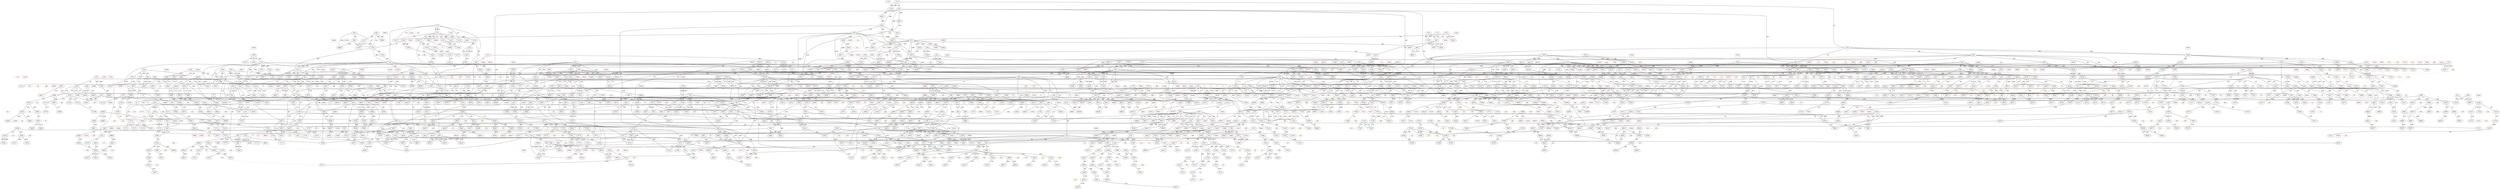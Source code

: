 graph {
  overlap=false
  bus1 [ label="27404" ]
  bus2 [ label="87580" ]
  bus3 [ label="1881" ]
  bus4 [ label="53471" ]
  bus5 [ label="3861" ]
  bus6 [ label="2491" ]
  bus7 [ label="21814" ]
  bus8 [ label="21024" ]
  bus9 [ label="18001" ]
  bus10 [ label="11404" ]
  bus11 [ label="29501" ]
  bus12 [ label="5031" ]
  bus13 [ label="14061" ]
  bus14 [ label="22021" ]
  bus15 [ label="79080" ]
  bus16 [ label="3991" ]
  bus17 [ label="2562" ]
  bus18 [ label="26705" ]
  bus19 [ label="32822" ]
  bus20 [ label="3852" ]
  bus21 [ label="22671" ]
  bus22 [ label="87530" ]
  bus23 [ label="3841" ]
  bus24 [ label="33072" ]
  bus25 [ label="39421" ]
  bus26 [ label="70514" ]
  bus27 [ label="23601" ]
  bus28 [ label="87596" ]
  bus29 [ label="1941" ]
  bus30 [ label="25625" ]
  bus31 [ label="80511" ]
  bus32 [ label="5381" ]
  bus33 [ label="52234" ]
  bus34 [ label="40004" ]
  bus35 [ label="5301" ]
  bus36 [ label="22804" ]
  bus37 [ label="83011" ]
  bus38 [ label="71031" ]
  bus39 [ label="53674" ]
  bus40 [ label="19471" ]
  bus41 [ label="50014" ]
  bus42 [ label="5041" ]
  bus43 [ label="3081" ]
  bus44 [ label="52802" ]
  bus45 [ label="70030" ]
  bus46 [ label="78030" ]
  bus47 [ label="1721" ]
  bus48 [ label="13442" ]
  bus49 [ label="3401" ]
  bus50 [ label="52875" ]
  bus51 [ label="14002" ]
  bus52 [ label="75521" ]
  bus53 [ label="16374" ]
  bus54 [ label="54640" ]
  bus55 [ label="2321" ]
  bus56 [ label="28019" ]
  bus57 [ label="88511" ]
  bus58 [ label="14" ]
  bus59 [ label="1052" ]
  bus60 [ label="42244" ]
  bus61 [ label="1121" ]
  bus62 [ label="22221" ]
  bus63 [ label="52675" ]
  bus64 [ label="10470" ]
  bus65 [ label="79091" ]
  bus66 [ label="89534" ]
  bus67 [ label="32823" ]
  bus68 [ label="68564" ]
  bus69 [ label="33012" ]
  bus70 [ label="14502" ]
  bus71 [ label="16461" ]
  bus72 [ label="22501" ]
  bus73 [ label="2181" ]
  bus74 [ label="28071" ]
  bus75 [ label="53024" ]
  bus76 [ label="17077" ]
  bus77 [ label="21204" ]
  bus78 [ label="3321" ]
  bus79 [ label="38234" ]
  bus80 [ label="51472" ]
  bus81 [ label="2204" ]
  bus82 [ label="22371" ]
  bus83 [ label="36452" ]
  bus84 [ label="13424" ]
  bus85 [ label="33014" ]
  bus86 [ label="53612" ]
  bus87 [ label="39401" ]
  bus88 [ label="4722" ]
  bus89 [ label="87533" ]
  bus90 [ label="27004" ]
  bus91 [ label="75011" ]
  bus92 [ label="78511" ]
  bus93 [ label="16670" ]
  bus94 [ label="70031" ]
  bus95 [ label="5462" ]
  bus96 [ label="2202" ]
  bus97 [ label="5172" ]
  bus98 [ label="53673" ]
  bus99 [ label="3944" ]
  bus100 [ label="12872" ]
  bus101 [ label="17671" ]
  bus102 [ label="32210" ]
  bus103 [ label="2001" ]
  bus104 [ label="14802" ]
  bus105 [ label="16674" ]
  bus106 [ label="22292" ]
  bus107 [ label="81063" ]
  bus108 [ label="22234" ]
  bus109 [ label="53412" ]
  bus110 [ label="35872" ]
  bus111 [ label="40601" ]
  bus112 [ label="22471" ]
  bus113 [ label="36474" ]
  bus114 [ label="49672" ]
  bus115 [ label="1231" ]
  bus116 [ label="13404" ]
  bus117 [ label="38071" ]
  bus118 [ label="15771" ]
  bus119 [ label="17431" ]
  bus120 [ label="55014" ]
  bus121 [ label="91012" ]
  bus122 [ label="74730" ]
  bus123 [ label="13415" ]
  bus124 [ label="4721" ]
  bus125 [ label="5051" ]
  bus126 [ label="38423" ]
  bus127 [ label="50573" ]
  bus128 [ label="12502" ]
  bus129 [ label="75830" ]
  bus130 [ label="53052" ]
  bus131 [ label="35237" ]
  bus132 [ label="32514" ]
  bus133 [ label="27412" ]
  bus134 [ label="13494" ]
  bus135 [ label="32023" ]
  bus136 [ label="75516" ]
  bus137 [ label="22404" ]
  bus138 [ label="52812" ]
  bus139 [ label="32532" ]
  bus140 [ label="17044" ]
  bus141 [ label="25221" ]
  bus142 [ label="16622" ]
  bus143 [ label="17032" ]
  bus144 [ label="1271" ]
  bus145 [ label="12573" ]
  bus146 [ label="84412" ]
  bus147 [ label="22242" ]
  bus148 [ label="38601" ]
  bus149 [ label="19771" ]
  bus150 [ label="2101" ]
  bus151 [ label="1361" ]
  bus152 [ label="2301" ]
  bus153 [ label="49976" ]
  bus154 [ label="75810" ]
  bus155 [ label="5501" ]
  bus156 [ label="27813" ]
  bus157 [ label="36476" ]
  bus158 [ label="87583" ]
  bus159 [ label="2771" ]
  bus160 [ label="1681" ]
  bus161 [ label="52671" ]
  bus162 [ label="54426" ]
  bus163 [ label="4041" ]
  bus164 [ label="36472" ]
  bus165 [ label="68314" ]
  bus166 [ label="52614" ]
  bus167 [ label="32578" ]
  bus168 [ label="1731" ]
  bus169 [ label="71033" ]
  bus170 [ label="83592" ]
  bus171 [ label="12001" ]
  bus172 [ label="74511" ]
  bus173 [ label="80012" ]
  bus174 [ label="21261" ]
  bus175 [ label="1081" ]
  bus176 [ label="2761" ]
  bus177 [ label="5222" ]
  bus178 [ label="82530" ]
  bus179 [ label="1841" ]
  bus180 [ label="47402" ]
  bus181 [ label="87595" ]
  bus182 [ label="4501" ]
  bus183 [ label="5122" ]
  bus184 [ label="87532" ]
  bus185 [ label="51421" ]
  bus186 [ label="87535" ]
  bus187 [ label="53671" ]
  bus188 [ label="44623" ]
  bus189 [ label="12302" ]
  bus190 [ label="4731" ]
  bus191 [ label="13601" ]
  bus192 [ label="90062" ]
  bus193 [ label="20421" ]
  bus194 [ label="46870" ]
  bus195 [ label="52677" ]
  bus196 [ label="40801" ]
  bus197 [ label="78590" ]
  bus198 [ label="19004" ]
  bus199 [ label="52219" ]
  bus200 [ label="52477" ]
  bus201 [ label="50604" ]
  bus202 [ label="21834" ]
  bus203 [ label="4761" ]
  bus204 [ label="49973" ]
  bus205 [ label="2121" ]
  bus206 [ label="42102" ]
  bus207 [ label="10401" ]
  bus208 [ label="25404" ]
  bus209 [ label="2131" ]
  bus210 [ label="2141" ]
  bus211 [ label="22262" ]
  bus212 [ label="2571" ]
  bus213 [ label="15504" ]
  bus214 [ label="81810" ]
  bus215 [ label="38213" ]
  bus216 [ label="4981" ]
  bus217 [ label="17423" ]
  bus218 [ label="22422" ]
  bus219 [ label="26774" ]
  bus220 [ label="37501" ]
  bus221 [ label="78512" ]
  bus222 [ label="10274" ]
  bus223 [ label="54412" ]
  bus224 [ label="68307" ]
  bus225 [ label="33422" ]
  bus226 [ label="11224" ]
  bus227 [ label="71032" ]
  bus228 [ label="89515" ]
  bus229 [ label="32604" ]
  bus230 [ label="4951" ]
  bus231 [ label="52734" ]
  bus232 [ label="51772" ]
  bus233 [ label="42475" ]
  bus234 [ label="3082" ]
  bus235 [ label="10212" ]
  bus236 [ label="33002" ]
  bus237 [ label="21661" ]
  bus238 [ label="47601" ]
  bus239 [ label="38212" ]
  bus240 [ label="21854" ]
  bus241 [ label="49932" ]
  bus242 [ label="4491" ]
  bus243 [ label="55012" ]
  bus244 [ label="52404" ]
  bus245 [ label="13434" ]
  bus246 [ label="79030" ]
  bus247 [ label="3651" ]
  bus248 [ label="86280" ]
  bus249 [ label="89581" ]
  bus250 [ label="55004" ]
  bus251 [ label="54472" ]
  bus252 [ label="43704" ]
  bus253 [ label="2881" ]
  bus254 [ label="28604" ]
  bus255 [ label="76531" ]
  bus256 [ label="21844" ]
  bus257 [ label="81832" ]
  bus258 [ label="54404" ]
  bus259 [ label="84530" ]
  bus260 [ label="17802" ]
  bus261 [ label="2841" ]
  bus262 [ label="1602" ]
  bus263 [ label="32021" ]
  bus264 [ label="52612" ]
  bus265 [ label="52605" ]
  bus266 [ label="52074" ]
  bus267 [ label="4021" ]
  bus268 [ label="54623" ]
  bus269 [ label="22282" ]
  bus270 [ label="19773" ]
  bus271 [ label="4071" ]
  bus272 [ label="16411" ]
  bus273 [ label="90310" ]
  bus274 [ label="15010" ]
  bus275 [ label="39670" ]
  bus276 [ label="4242" ]
  bus277 [ label="16422" ]
  bus278 [ label="40461" ]
  bus279 [ label="49861" ]
  bus280 [ label="27722" ]
  bus281 [ label="25222" ]
  bus282 [ label="18471" ]
  bus283 [ label="3561" ]
  bus284 [ label="35661" ]
  bus285 [ label="33004" ]
  bus286 [ label="34301" ]
  bus287 [ label="5481" ]
  bus288 [ label="35875" ]
  bus289 [ label="42602" ]
  bus290 [ label="3201" ]
  bus291 [ label="22802" ]
  bus292 [ label="84030" ]
  bus293 [ label="35002" ]
  bus294 [ label="27372" ]
  bus295 [ label="30820" ]
  bus296 [ label="44804" ]
  bus297 [ label="1501" ]
  bus298 [ label="52214" ]
  bus299 [ label="15512" ]
  bus300 [ label="27473" ]
  bus301 [ label="82011" ]
  bus302 [ label="13432" ]
  bus303 [ label="25624" ]
  bus304 [ label="1321" ]
  bus305 [ label="27801" ]
  bus306 [ label="4061" ]
  bus307 [ label="52876" ]
  bus308 [ label="2721" ]
  bus309 [ label="17061" ]
  bus310 [ label="38254" ]
  bus311 [ label="16612" ]
  bus312 [ label="1761" ]
  bus313 [ label="1981" ]
  bus314 [ label="27774" ]
  bus315 [ label="5142" ]
  bus316 [ label="83091" ]
  bus317 [ label="49501" ]
  bus318 [ label="51301" ]
  bus319 [ label="83012" ]
  bus320 [ label="37601" ]
  bus321 [ label="35824" ]
  bus322 [ label="35232" ]
  bus323 [ label="49980" ]
  bus324 [ label="70506" ]
  bus325 [ label="13604" ]
  bus326 [ label="3221" ]
  bus327 [ label="3581" ]
  bus328 [ label="11204" ]
  bus329 [ label="28611" ]
  bus330 [ label="17012" ]
  bus331 [ label="11252" ]
  bus332 [ label="52816" ]
  bus333 [ label="52772" ]
  bus334 [ label="15704" ]
  bus335 [ label="14404" ]
  bus336 [ label="86311" ]
  bus337 [ label="4441" ]
  bus338 [ label="1631" ]
  bus339 [ label="38214" ]
  bus340 [ label="71511" ]
  bus341 [ label="71080" ]
  bus342 [ label="17810" ]
  bus343 [ label="16011" ]
  bus344 [ label="21871" ]
  bus345 [ label="46822" ]
  bus346 [ label="54424" ]
  bus347 [ label="52694" ]
  bus348 [ label="68298" ]
  bus349 [ label="82511" ]
  bus350 [ label="35223" ]
  bus351 [ label="55071" ]
  bus352 [ label="89535" ]
  bus353 [ label="1931" ]
  bus354 [ label="10602" ]
  bus355 [ label="38264" ]
  bus356 [ label="4211" ]
  bus357 [ label="38002" ]
  bus358 [ label="3621" ]
  bus359 [ label="19473" ]
  bus360 [ label="25623" ]
  bus361 [ label="49952" ]
  bus362 [ label="55072" ]
  bus363 [ label="53042" ]
  bus364 [ label="75080" ]
  bus365 [ label="14619" ]
  bus366 [ label="4481" ]
  bus367 [ label="52861" ]
  bus368 [ label="36272" ]
  bus369 [ label="77590" ]
  bus370 [ label="52676" ]
  bus371 [ label="3122" ]
  bus372 [ label="4382" ]
  bus373 [ label="3942" ]
  bus374 [ label="16675" ]
  bus375 [ label="21842" ]
  bus376 [ label="28804" ]
  bus377 [ label="46814" ]
  bus378 [ label="68313" ]
  bus379 [ label="17411" ]
  bus380 [ label="90361" ]
  bus381 [ label="31001" ]
  bus382 [ label="14412" ]
  bus383 [ label="52673" ]
  bus384 [ label="53002" ]
  bus385 [ label="17421" ]
  bus386 [ label="40471" ]
  bus387 [ label="49524" ]
  bus388 [ label="55201" ]
  bus389 [ label="22276" ]
  bus390 [ label="53034" ]
  bus391 [ label="52654" ]
  bus392 [ label="87590" ]
  bus393 [ label="27703" ]
  bus394 [ label="35224" ]
  bus395 [ label="49982" ]
  bus396 [ label="12" ]
  bus397 [ label="28261" ]
  bus398 [ label="38241" ]
  bus399 [ label="26802" ]
  bus400 [ label="89591" ]
  bus401 [ label="83590" ]
  bus402 [ label="16377" ]
  bus403 [ label="80011" ]
  bus404 [ label="26701" ]
  bus405 [ label="5361" ]
  bus406 [ label="19318" ]
  bus407 [ label="35211" ]
  bus408 [ label="1301" ]
  bus409 [ label="18601" ]
  bus410 [ label="12371" ]
  bus411 [ label="71090" ]
  bus412 [ label="22215" ]
  bus413 [ label="52714" ]
  bus414 [ label="35071" ]
  bus415 [ label="86030" ]
  bus416 [ label="70520" ]
  bus417 [ label="54801" ]
  bus418 [ label="18614" ]
  bus419 [ label="4522" ]
  bus420 [ label="38242" ]
  bus421 [ label="31019" ]
  bus422 [ label="71091" ]
  bus423 [ label="27422" ]
  bus424 [ label="18004" ]
  bus425 [ label="83090" ]
  bus426 [ label="54401" ]
  bus427 [ label="35771" ]
  bus428 [ label="72010" ]
  bus429 [ label="21802" ]
  bus430 [ label="90320" ]
  bus431 [ label="22252" ]
  bus432 [ label="30822" ]
  bus433 [ label="40001" ]
  bus434 [ label="53072" ]
  bus435 [ label="16375" ]
  bus436 [ label="1541" ]
  bus437 [ label="11271" ]
  bus438 [ label="31071" ]
  bus439 [ label="81830" ]
  bus440 [ label="1581" ]
  bus441 [ label="42674" ]
  bus442 [ label="52878" ]
  bus443 [ label="52201" ]
  bus444 [ label="71034" ]
  bus445 [ label="52664" ]
  bus446 [ label="18834" ]
  bus447 [ label="26709" ]
  bus448 [ label="49001" ]
  bus449 [ label="16662" ]
  bus450 [ label="4901" ]
  bus451 [ label="53672" ]
  bus452 [ label="19702" ]
  bus453 [ label="88512" ]
  bus454 [ label="28204" ]
  bus455 [ label="83510" ]
  bus456 [ label="27204" ]
  bus457 [ label="75530" ]
  bus458 [ label="2671" ]
  bus459 [ label="27805" ]
  bus460 [ label="14034" ]
  bus461 [ label="21371" ]
  bus462 [ label="27281" ]
  bus463 [ label="19071" ]
  bus464 [ label="85510" ]
  bus465 [ label="89593" ]
  bus466 [ label="3611" ]
  bus467 [ label="86220" ]
  bus468 [ label="36471" ]
  bus469 [ label="1071" ]
  bus470 [ label="4621" ]
  bus471 [ label="68222" ]
  bus472 [ label="52634" ]
  bus473 [ label="27712" ]
  bus474 [ label="5131" ]
  bus475 [ label="35004" ]
  bus476 [ label="46834" ]
  bus477 [ label="3934" ]
  bus478 [ label="43401" ]
  bus479 [ label="21414" ]
  bus480 [ label="5281" ]
  bus481 [ label="79090" ]
  bus482 [ label="47004" ]
  bus483 [ label="12702" ]
  bus484 [ label="87592" ]
  bus485 [ label="39675" ]
  bus486 [ label="21614" ]
  bus487 [ label="46824" ]
  bus488 [ label="84512" ]
  bus489 [ label="16312" ]
  bus490 [ label="1451" ]
  bus491 [ label="75032" ]
  bus492 [ label="23612" ]
  bus493 [ label="49972" ]
  bus494 [ label="89531" ]
  bus495 [ label="35231" ]
  bus496 [ label="18804" ]
  bus497 [ label="13454" ]
  bus498 [ label="29671" ]
  bus499 [ label="32824" ]
  bus500 [ label="83531" ]
  bus501 [ label="76012" ]
  bus502 [ label="84011" ]
  bus503 [ label="41002" ]
  bus504 [ label="70508" ]
  bus505 [ label="4943" ]
  bus506 [ label="1641" ]
  bus507 [ label="15534" ]
  bus508 [ label="19971" ]
  bus509 [ label="1021" ]
  bus510 [ label="1141" ]
  bus511 [ label="36422" ]
  bus512 [ label="13472" ]
  bus513 [ label="4651" ]
  bus514 [ label="32577" ]
  bus515 [ label="2221" ]
  bus516 [ label="35822" ]
  bus517 [ label="44001" ]
  bus518 [ label="3061" ]
  bus519 [ label="3981" ]
  bus520 [ label="2681" ]
  bus521 [ label="19073" ]
  bus522 [ label="81010" ]
  bus523 [ label="29672" ]
  bus524 [ label="50421" ]
  bus525 [ label="22610" ]
  bus526 [ label="79082" ]
  bus527 [ label="3282" ]
  bus528 [ label="21824" ]
  bus529 [ label="49974" ]
  bus530 [ label="75090" ]
  bus531 [ label="50019" ]
  bus532 [ label="70094" ]
  bus533 [ label="87582" ]
  bus534 [ label="1661" ]
  bus535 [ label="43671" ]
  bus536 [ label="75093" ]
  bus537 [ label="1181" ]
  bus538 [ label="5071" ]
  bus539 [ label="1122" ]
  bus540 [ label="3200" ]
  bus541 [ label="18812" ]
  bus542 [ label="38233" ]
  bus543 [ label="5202" ]
  bus544 [ label="54630" ]
  bus545 [ label="40761" ]
  bus546 [ label="2861" ]
  bus547 [ label="2972" ]
  bus548 [ label="71011" ]
  bus549 [ label="22814" ]
  bus550 [ label="79081" ]
  bus551 [ label="3421" ]
  bus552 [ label="1781" ]
  bus553 [ label="76532" ]
  bus554 [ label="21822" ]
  bus555 [ label="88011" ]
  bus556 [ label="5251" ]
  bus557 [ label="26722" ]
  bus558 [ label="4961" ]
  bus559 [ label="11221" ]
  bus560 [ label="52804" ]
  bus561 [ label="16022" ]
  bus562 [ label="1381" ]
  bus563 [ label="19372" ]
  bus564 [ label="13802" ]
  bus565 [ label="5141" ]
  bus566 [ label="1871" ]
  bus567 [ label="2581" ]
  bus568 [ label="2481" ]
  bus569 [ label="26700" ]
  bus570 [ label="17073" ]
  bus571 [ label="35804" ]
  bus572 [ label="2241" ]
  bus573 [ label="19472" ]
  bus574 [ label="74090" ]
  bus575 [ label="18404" ]
  bus576 [ label="35862" ]
  bus577 [ label="82001" ]
  bus578 [ label="1742" ]
  bus579 [ label="2941" ]
  bus580 [ label="16614" ]
  bus581 [ label="19504" ]
  bus582 [ label="38421" ]
  bus583 [ label="12802" ]
  bus584 [ label="88012" ]
  bus585 [ label="89510" ]
  bus586 [ label="89532" ]
  bus587 [ label="40602" ]
  bus588 [ label="88030" ]
  bus589 [ label="28601" ]
  bus590 [ label="22419" ]
  bus591 [ label="90511" ]
  bus592 [ label="19970" ]
  bus593 [ label="4101" ]
  bus594 [ label="2361" ]
  bus595 [ label="17302" ]
  bus596 [ label="49474" ]
  bus597 [ label="72511" ]
  bus598 [ label="17422" ]
  bus599 [ label="22254" ]
  bus600 [ label="16671" ]
  bus601 [ label="81520" ]
  bus602 [ label="3501" ]
  bus603 [ label="1821" ]
  bus604 [ label="27472" ]
  bus605 [ label="36201" ]
  bus606 [ label="46873" ]
  bus607 [ label="27812" ]
  bus608 [ label="74712" ]
  bus609 [ label="43774" ]
  bus610 [ label="12873" ]
  bus611 [ label="68282" ]
  bus612 [ label="50901" ]
  bus613 [ label="13479" ]
  bus614 [ label="3361" ]
  bus615 [ label="3381" ]
  bus616 [ label="16371" ]
  bus617 [ label="26773" ]
  bus618 [ label="4681" ]
  bus619 [ label="3541" ]
  bus620 [ label="19712" ]
  bus621 [ label="2281" ]
  bus622 [ label="53613" ]
  bus623 [ label="5321" ]
  bus624 [ label="3241" ]
  bus625 [ label="46501" ]
  bus626 [ label="70032" ]
  bus627 [ label="13422" ]
  bus628 [ label="18604" ]
  bus629 [ label="11244" ]
  bus630 [ label="75010" ]
  bus631 [ label="86312" ]
  bus632 [ label="5341" ]
  bus633 [ label="68414" ]
  bus634 [ label="22861" ]
  bus635 [ label="1861" ]
  bus636 [ label="15402" ]
  bus637 [ label="46210" ]
  bus638 [ label="89312" ]
  bus639 [ label="71012" ]
  bus640 [ label="18010" ]
  bus641 [ label="42234" ]
  bus642 [ label="52873" ]
  bus643 [ label="80512" ]
  bus644 [ label="42204" ]
  bus645 [ label="77591" ]
  bus646 [ label="82012" ]
  bus647 [ label="67045" ]
  bus648 [ label="42604" ]
  bus649 [ label="26712" ]
  bus650 [ label="77530" ]
  bus651 [ label="83030" ]
  bus652 [ label="90020" ]
  bus653 [ label="21071" ]
  bus654 [ label="54471" ]
  bus655 [ label="22261" ]
  bus656 [ label="13471" ]
  bus657 [ label="70580" ]
  bus658 [ label="4401" ]
  bus659 [ label="4472" ]
  bus660 [ label="75890" ]
  bus661 [ label="21402" ]
  bus662 [ label="15702" ]
  bus663 [ label="51801" ]
  bus664 [ label="53804" ]
  bus665 [ label="4384" ]
  bus666 [ label="52476" ]
  bus667 [ label="3961" ]
  bus668 [ label="27219" ]
  bus669 [ label="3202" ]
  bus670 [ label="16373" ]
  bus671 [ label="40404" ]
  bus672 [ label="52712" ]
  bus673 [ label="22274" ]
  bus674 [ label="30804" ]
  bus675 [ label="38202" ]
  bus676 [ label="38224" ]
  bus677 [ label="85020" ]
  bus678 [ label="90011" ]
  bus679 [ label="1901" ]
  bus680 [ label="23019" ]
  bus681 [ label="49975" ]
  bus682 [ label="3301" ]
  bus683 [ label="29673" ]
  bus684 [ label="49504" ]
  bus685 [ label="19084" ]
  bus686 [ label="49802" ]
  bus687 [ label="3091" ]
  bus688 [ label="28834" ]
  bus689 [ label="53401" ]
  bus690 [ label="70080" ]
  bus691 [ label="75092" ]
  bus692 [ label="16372" ]
  bus693 [ label="27002" ]
  bus694 [ label="80532" ]
  bus695 [ label="25604" ]
  bus696 [ label="21012" ]
  bus697 [ label="13417" ]
  bus698 [ label="3842" ]
  bus699 [ label="35074" ]
  bus700 [ label="1951" ]
  bus701 [ label="10273" ]
  bus702 [ label="3801" ]
  bus703 [ label="49832" ]
  bus704 [ label="47902" ]
  bus705 [ label="2563" ]
  bus706 [ label="4371" ]
  bus707 [ label="19317" ]
  bus708 [ label="16110" ]
  bus709 [ label="19322" ]
  bus710 [ label="36421" ]
  bus711 [ label="53014" ]
  bus712 [ label="44681" ]
  bus713 [ label="4461" ]
  bus714 [ label="12804" ]
  bus715 [ label="2742" ]
  bus716 [ label="89330" ]
  bus717 [ label="89582" ]
  bus718 [ label="1062" ]
  bus719 [ label="43602" ]
  bus720 [ label="76513" ]
  bus721 [ label="85590" ]
  bus722 [ label="90530" ]
  bus723 [ label="2042" ]
  bus724 [ label="53624" ]
  bus725 [ label="21812" ]
  bus726 [ label="79032" ]
  bus727 [ label="51410" ]
  bus728 [ label="26702" ]
  bus729 [ label="14402" ]
  bus730 [ label="52700" ]
  bus731 [ label="22302" ]
  bus732 [ label="43619" ]
  bus733 [ label="1991" ]
  bus734 [ label="17074" ]
  bus735 [ label="38804" ]
  bus736 [ label="36473" ]
  bus737 [ label="4941" ]
  bus738 [ label="10213" ]
  bus739 [ label="19085" ]
  bus740 [ label="21801" ]
  bus741 [ label="36432" ]
  bus742 [ label="12814" ]
  bus743 [ label="55013" ]
  bus744 [ label="45101" ]
  bus745 [ label="15772" ]
  bus746 [ label="26772" ]
  bus747 [ label="10204" ]
  bus748 [ label="52724" ]
  bus749 [ label="14073" ]
  bus750 [ label="47261" ]
  bus751 [ label="19371" ]
  bus752 [ label="2731" ]
  bus753 [ label="4351" ]
  bus754 [ label="35604" ]
  bus755 [ label="52732" ]
  bus756 [ label="54414" ]
  bus757 [ label="86590" ]
  bus758 [ label="53802" ]
  bus759 [ label="5241" ]
  bus760 [ label="5521" ]
  bus761 [ label="18204" ]
  bus762 [ label="19081" ]
  bus763 [ label="52702" ]
  bus764 [ label="23621" ]
  bus765 [ label="23001" ]
  bus766 [ label="50004" ]
  bus767 [ label="86221" ]
  bus768 [ label="16379" ]
  bus769 [ label="52871" ]
  bus770 [ label="89533" ]
  bus771 [ label="1251" ]
  bus772 [ label="21872" ]
  bus773 [ label="49422" ]
  bus774 [ label="36462" ]
  bus775 [ label="70033" ]
  bus776 [ label="27773" ]
  bus777 [ label="35873" ]
  bus778 [ label="32504" ]
  bus779 [ label="35818" ]
  bus780 [ label="79031" ]
  bus781 [ label="75514" ]
  bus782 [ label="38211" ]
  bus783 [ label="52774" ]
  bus784 [ label="16202" ]
  bus785 [ label="4741" ]
  bus786 [ label="84590" ]
  bus787 [ label="52211" ]
  bus788 [ label="39473" ]
  bus789 [ label="17075" ]
  bus790 [ label="83031" ]
  bus791 [ label="36402" ]
  bus792 [ label="77090" ]
  bus793 [ label="22412" ]
  bus794 [ label="21804" ]
  bus795 [ label="16672" ]
  bus796 [ label="38812" ]
  bus797 [ label="43821" ]
  bus798 [ label="27410" ]
  bus799 [ label="82004" ]
  bus800 [ label="52212" ]
  bus801 [ label="83591" ]
  bus802 [ label="89201" ]
  bus803 [ label="19312" ]
  bus804 [ label="18802" ]
  bus805 [ label="1601" ]
  bus806 [ label="70505" ]
  bus807 [ label="38272" ]
  bus808 [ label="3601" ]
  bus809 [ label="2541" ]
  bus810 [ label="20201" ]
  bus811 [ label="52815" ]
  bus812 [ label="27702" ]
  bus813 [ label="10261" ]
  bus814 [ label="35261" ]
  bus815 [ label="49922" ]
  bus816 [ label="17010" ]
  bus817 [ label="10671" ]
  bus818 [ label="81562" ]
  bus819 [ label="19014" ]
  bus820 [ label="40462" ]
  bus821 [ label="1221" ]
  bus822 [ label="33421" ]
  bus823 [ label="10210" ]
  bus824 [ label="22222" ]
  bus825 [ label="23604" ]
  bus826 [ label="47222" ]
  bus827 [ label="54402" ]
  bus828 [ label="84012" ]
  bus829 [ label="89580" ]
  bus830 [ label="90012" ]
  bus831 [ label="38271" ]
  bus832 [ label="54425" ]
  bus833 [ label="38273" ]
  bus834 [ label="68306" ]
  bus835 [ label="3821" ]
  bus836 [ label="34001" ]
  bus837 [ label="21864" ]
  bus838 [ label="20021" ]
  bus839 [ label="11242" ]
  bus840 [ label="28002" ]
  bus841 [ label="1611" ]
  bus842 [ label="70515" ]
  bus843 [ label="52814" ]
  bus844 [ label="42214" ]
  bus845 [ label="33201" ]
  bus846 [ label="2161" ]
  bus847 [ label="10673" ]
  bus848 [ label="55002" ]
  bus849 [ label="91032" ]
  bus850 [ label="38424" ]
  bus851 [ label="3781" ]
  bus852 [ label="68536" ]
  bus853 [ label="27421" ]
  bus854 [ label="4281" ]
  bus855 [ label="4261" ]
  bus856 [ label="50274" ]
  bus857 [ label="15" ]
  bus858 [ label="2251" ]
  bus859 [ label="53615" ]
  bus860 [ label="25611" ]
  bus861 [ label="10604" ]
  bus862 [ label="76514" ]
  bus863 [ label="14022" ]
  bus864 [ label="16618" ]
  bus865 [ label="38232" ]
  bus866 [ label="43672" ]
  bus867 [ label="21412" ]
  bus868 [ label="43724" ]
  bus869 [ label="46224" ]
  bus870 [ label="32821" ]
  bus871 [ label="4781" ]
  bus872 [ label="10472" ]
  bus873 [ label="3342" ]
  bus874 [ label="38422" ]
  bus875 [ label="32204" ]
  bus876 [ label="89583" ]
  bus877 [ label="36412" ]
  bus878 [ label="36001" ]
  bus879 [ label="68413" ]
  bus880 [ label="10" ]
  bus881 [ label="1351" ]
  bus882 [ label="13001" ]
  bus883 [ label="28812" ]
  bus884 [ label="13444" ]
  bus885 [ label="31271" ]
  bus886 [ label="21404" ]
  bus887 [ label="74012" ]
  bus888 [ label="11461" ]
  bus889 [ label="71590" ]
  bus890 [ label="84511" ]
  bus891 [ label="19082" ]
  bus892 [ label="77010" ]
  bus893 [ label="68230" ]
  bus894 [ label="18412" ]
  bus895 [ label="28421" ]
  bus896 [ label="16462" ]
  bus897 [ label="52204" ]
  bus898 [ label="32576" ]
  bus899 [ label="1921" ]
  bus900 [ label="35877" ]
  bus901 [ label="41102" ]
  bus902 [ label="46804" ]
  bus903 [ label="52778" ]
  bus904 [ label="36442" ]
  bus905 [ label="52813" ]
  bus906 [ label="79010" ]
  bus907 [ label="52604" ]
  bus908 [ label="68563" ]
  bus909 [ label="77531" ]
  bus910 [ label="47221" ]
  bus911 [ label="85592" ]
  bus912 [ label="26711" ]
  bus913 [ label="28201" ]
  bus914 [ label="86511" ]
  bus915 [ label="13477" ]
  bus916 [ label="75091" ]
  bus917 [ label="12370" ]
  bus918 [ label="46801" ]
  bus919 [ label="79015" ]
  bus920 [ label="44624" ]
  bus921 [ label="14604" ]
  bus922 [ label="27471" ]
  bus923 [ label="50012" ]
  bus924 [ label="35871" ]
  bus925 [ label="10272" ]
  bus926 [ label="21601" ]
  bus927 [ label="87584" ]
  bus928 [ label="89590" ]
  bus929 [ label="68223" ]
  bus930 [ label="14024" ]
  bus931 [ label="49971" ]
  bus932 [ label="46504" ]
  bus933 [ label="1041" ]
  bus934 [ label="49421" ]
  bus935 [ label="13" ]
  bus936 [ label="5464" ]
  bus937 [ label="10674" ]
  bus938 [ label="23614" ]
  bus939 [ label="33034" ]
  bus940 [ label="28814" ]
  bus941 [ label="72530" ]
  bus942 [ label="15573" ]
  bus943 [ label="84490" ]
  bus944 [ label="31002" ]
  bus945 [ label="35238" ]
  bus946 [ label="19083" ]
  bus947 [ label="71512" ]
  bus948 [ label="3954" ]
  bus949 [ label="55073" ]
  bus950 [ label="22264" ]
  bus951 [ label="47873" ]
  bus952 [ label="40771" ]
  bus953 [ label="90512" ]
  bus954 [ label="47871" ]
  bus955 [ label="23611" ]
  bus956 [ label="40412" ]
  bus957 [ label="49662" ]
  bus958 [ label="87591" ]
  bus959 [ label="13402" ]
  bus960 [ label="53404" ]
  bus961 [ label="16302" ]
  bus962 [ label="15801" ]
  bus963 [ label="50276" ]
  bus964 [ label="31014" ]
  bus965 [ label="52674" ]
  bus966 [ label="11202" ]
  bus967 [ label="46875" ]
  bus968 [ label="70513" ]
  bus969 [ label="89516" ]
  bus970 [ label="22275" ]
  bus971 [ label="87531" ]
  bus972 [ label="17204" ]
  bus973 [ label="1072" ]
  bus974 [ label="1801" ]
  bus975 [ label="16602" ]
  bus976 [ label="32661" ]
  bus977 [ label="4991" ]
  bus978 [ label="83530" ]
  bus979 [ label="14401" ]
  bus980 [ label="10275" ]
  bus981 [ label="17004" ]
  bus982 [ label="16661" ]
  bus983 [ label="54411" ]
  bus984 [ label="81062" ]
  bus985 [ label="72512" ]
  bus986 [ label="75562" ]
  bus987 [ label="53871" ]
  bus988 [ label="42673" ]
  bus989 [ label="75522" ]
  bus990 [ label="70562" ]
  bus991 [ label="20422" ]
  bus992 [ label="43712" ]
  bus993 [ label="52705" ]
  bus994 [ label="70510" ]
  bus995 [ label="2852" ]
  bus996 [ label="70507" ]
  bus997 [ label="1441" ]
  bus998 [ label="21604" ]
  bus999 [ label="14804" ]
  bus1000 [ label="15502" ]
  bus1001 [ label="2701" ]
  bus1002 [ label="19204" ]
  bus1003 [ label="1201" ]
  bus1004 [ label="4221" ]
  bus1005 [ label="5181" ]
  bus1006 [ label="2231" ]
  bus1007 [ label="10276" ]
  bus1008 [ label="50574" ]
  bus1009 [ label="11" ]
  bus1010 [ label="5271" ]
  bus1011 [ label="53616" ]
  bus1012 [ label="1701" ]
  bus1013 [ label="28873" ]
  bus1014 [ label="35662" ]
  bus1015 [ label="70390" ]
  bus1016 [ label="22232" ]
  bus1017 [ label="77030" ]
  bus1018 [ label="17462" ]
  bus1019 [ label="13011" ]
  bus1020 [ label="28571" ]
  bus1021 [ label="51473" ]
  bus1022 [ label="30826" ]
  bus1023 [ label="3281" ]
  bus1024 [ label="22871" ]
  bus1025 [ label="1971" ]
  bus1026 [ label="13804" ]
  bus1027 [ label="70504" ]
  bus1028 [ label="87594" ]
  bus1029 [ label="18701" ]
  bus1030 [ label="5091" ]
  bus1031 [ label="75030" ]
  bus1032 [ label="14414" ]
  bus1033 [ label="74030" ]
  bus1034 [ label="80531" ]
  bus1035 [ label="82020" ]
  bus1036 [ label="2052" ]
  bus1037 [ label="12572" ]
  bus1038 [ label="12874" ]
  bus1039 [ label="20411" ]
  bus1040 [ label="70010" ]
  bus1041 [ label="54621" ]
  bus1042 [ label="5001" ]
  bus1043 [ label="77510" ]
  bus1044 [ label="3521" ]
  bus1045 [ label="1101" ]
  bus1046 [ label="5042" ]
  bus1047 [ label="28872" ]
  bus1048 [ label="85530" ]
  bus1049 [ label="3851" ]
  bus1050 [ label="35812" ]
  bus1051 [ label="22201" ]
  bus1052 [ label="2951" ]
  bus1053 [ label="19772" ]
  bus1054 [ label="10421" ]
  bus1055 [ label="27402" ]
  bus1056 [ label="3642" ]
  bus1057 [ label="33801" ]
  bus1058 [ label="32022" ]
  bus1059 [ label="89030" ]
  bus1060 [ label="16021" ]
  bus1061 [ label="35404" ]
  bus1062 [ label="19072" ]
  bus1063 [ label="18402" ]
  bus1064 [ label="70516" ]
  bus1065 [ label="10271" ]
  bus1066 [ label="10473" ]
  bus1067 [ label="1421" ]
  bus1068 [ label="17672" ]
  bus1069 [ label="35861" ]
  bus1070 [ label="19972" ]
  bus1071 [ label="70561" ]
  bus1072 [ label="38004" ]
  bus1073 [ label="49804" ]
  bus1074 [ label="22204" ]
  bus1075 [ label="13501" ]
  bus1076 [ label="19974" ]
  bus1077 [ label="11234" ]
  bus1078 [ label="46854" ]
  bus1079 [ label="52661" ]
  bus1080 [ label="28874" ]
  bus1081 [ label="74011" ]
  bus1082 [ label="47802" ]
  bus1083 [ label="4001" ]
  bus1084 [ label="49814" ]
  bus1085 [ label="74561" ]
  bus1086 [ label="32810" ]
  bus1087 [ label="27302" ]
  bus1088 [ label="2821" ]
  bus1089 [ label="5022" ]
  bus1090 [ label="1711" ]
  bus1091 [ label="52624" ]
  bus1092 [ label="51804" ]
  bus1093 [ label="84411" ]
  bus1094 [ label="22224" ]
  bus1095 [ label="21624" ]
  bus1096 [ label="27772" ]
  bus1097 [ label="38203" ]
  bus1098 [ label="79016" ]
  bus1099 [ label="32461" ]
  bus1100 [ label="51422" ]
  bus1101 [ label="52602" ]
  bus1102 [ label="5441" ]
  bus1103 [ label="42672" ]
  bus1104 [ label="52794" ]
  bus1105 [ label="4081" ]
  bus1106 [ label="52224" ]
  bus1107 [ label="88530" ]
  bus1108 [ label="1741" ]
  bus1109 [ label="30824" ]
  bus1110 [ label="38802" ]
  bus1111 [ label="52684" ]
  bus1112 [ label="26710" ]
  bus1113 [ label="67102" ]
  bus1114 [ label="2021" ]
  bus1115 [ label="70311" ]
  bus1116 [ label="52615" ]
  bus1117 [ label="27871" ]
  bus1118 [ label="53204" ]
  bus1119 [ label="32404" ]
  bus1120 [ label="72590" ]
  bus1121 [ label="82003" ]
  bus1122 [ label="15001" ]
  bus1123 [ label="2002" ]
  bus1124 [ label="1391" ]
  bus1125 [ label="53061" ]
  bus1126 [ label="32201" ]
  bus1127 [ label="81020" ]
  bus1128 [ label="22472" ]
  bus1129 [ label="74711" ]
  bus1130 [ label="3101" ]
  bus1131 [ label="1642" ]
  bus1132 [ label="46874" ]
  bus1133 [ label="52271" ]
  bus1134 [ label="33071" ]
  bus1135 [ label="2522" ]
  bus1136 [ label="38204" ]
  bus1137 [ label="13475" ]
  bus1138 [ label="14471" ]
  bus1139 [ label="35814" ]
  bus1140 [ label="16421" ]
  bus1141 [ label="49902" ]
  bus1142 [ label="70091" ]
  bus1143 [ label="19601" ]
  bus1144 [ label="1651" ]
  bus1145 [ label="38871" ]
  bus1146 [ label="16424" ]
  bus1147 [ label="1961" ]
  bus1148 [ label="75510" ]
  bus1149 [ label="39801" ]
  bus1150 [ label="42802" ]
  bus1151 [ label="52874" ]
  bus1152 [ label="14204" ]
  bus1153 [ label="87534" ]
  bus1154 [ label="14871" ]
  bus1155 [ label="52625" ]
  bus1156 [ label="16601" ]
  bus1157 [ label="4111" ]
  bus1158 [ label="3261" ]
  bus1159 [ label="74520" ]
  bus1160 [ label="89231" ]
  bus1161 [ label="38012" ]
  bus1162 [ label="16901" ]
  bus1163 [ label="51771" ]
  bus1164 [ label="11201" ]
  bus1165 [ label="19302" ]
  bus1166 [ label="68547" ]
  bus1167 [ label="76533" ]
  bus1168 [ label="3871" ]
  bus1169 [ label="3203" ]
  bus1170 [ label="89202" ]
  bus1171 [ label="1401" ]
  bus1172 [ label="40204" ]
  bus1173 [ label="46812" ]
  bus1174 [ label="4341" ]
  bus1175 [ label="91031" ]
  bus1176 [ label="22211" ]
  bus1177 [ label="14472" ]
  bus1178 [ label="35813" ]
  bus1179 [ label="49942" ]
  bus1180 [ label="2261" ]
  bus1181 [ label="13412" ]
  bus1182 [ label="44814" ]
  bus1183 [ label="70330" ]
  bus1184 [ label="42404" ]
  bus1185 [ label="3341" ]
  bus1186 [ label="74563" ]
  bus1187 [ label="5061" ]
  bus1188 [ label="4471" ]
  bus1189 [ label="68300" ]
  bus1190 [ label="71530" ]
  bus1191 [ label="26771" ]
  bus1192 [ label="38201" ]
  bus1193 [ label="74562" ]
  bus1194 [ label="81510" ]
  bus1195 [ label="2842" ]
  bus1196 [ label="1281" ]
  bus1197 [ label="13484" ]
  bus1198 [ label="11254" ]
  bus1199 [ label="35815" ]
  bus1200 [ label="28271" ]
  bus1201 [ label="28824" ]
  bus1202 [ label="40773" ]
  bus1203 [ label="54624" ]
  bus1204 [ label="27604" ]
  bus1205 [ label="1551" ]
  bus1206 [ label="36475" ]
  bus1207 [ label="39472" ]
  bus1208 [ label="68566" ]
  bus1209 [ label="4201" ]
  bus1210 [ label="27361" ]
  bus1211 [ label="14461" ]
  bus1212 [ label="84430" ]
  bus1213 [ label="12571" ]
  bus1214 [ label="13614" ]
  bus1215 [ label="22672" ]
  bus1216 [ label="70312" ]
  bus1217 [ label="89530" ]
  bus1218 [ label="10471" ]
  bus1219 [ label="25621" ]
  bus1220 [ label="10205" ]
  bus1221 [ label="52072" ]
  bus1222 [ label="2081" ]
  bus1223 [ label="2521" ]
  bus1224 [ label="2741" ]
  bus1225 [ label="32502" ]
  bus1226 [ label="87593" ]
  bus1227 [ label="3431" ]
  bus1228 [ label="30671" ]
  bus1229 [ label="16873" ]
  bus1230 [ label="13464" ]
  bus1231 [ label="46214" ]
  bus1232 [ label="70090" ]
  bus1233 [ label="76031" ]
  bus1234 [ label="90061" ]
  bus1235 [ label="10619" ]
  bus1236 [ label="87510" ]
  bus1237 [ label="1341" ]
  bus1238 [ label="2962" ]
  bus1239 [ label="3941" ]
  bus1240 [ label="31004" ]
  bus1241 [ label="5221" ]
  bus1242 [ label="1621" ]
  bus1243 [ label="49613" ]
  bus1244 [ label="22273" ]
  bus1245 [ label="80030" ]
  bus1246 [ label="38014" ]
  bus1247 [ label="35802" ]
  bus1248 [ label="19973" ]
  bus1249 [ label="3209" ]
  bus1250 [ label="86512" ]
  bus1251 [ label="46802" ]
  bus1252 [ label="89592" ]
  bus1253 [ label="91011" ]
  bus1254 [ label="16571" ]
  bus1255 [ label="30821" ]
  bus1256 [ label="55061" ]
  bus1257 [ label="1061" ]
  bus1258 [ label="29401" ]
  bus1259 [ label="3761" ]
  bus1260 [ label="52610" ]
  bus1261 [ label="46844" ]
  bus1262 [ label="35236" ]
  bus1263 [ label="47872" ]
  bus1264 [ label="76032" ]
  bus1265 [ label="11214" ]
  bus1266 [ label="82512" ]
  bus1267 [ label="39601" ]
  bus1268 [ label="40772" ]
  bus1269 [ label="35876" ]
  bus1270 [ label="14614" ]
  bus1271 [ label="35222" ]
  bus1272 [ label="27804" ]
  bus1273 [ label="25622" ]
  bus1274 [ label="50275" ]
  bus1275 [ label="21611" ]
  bus1276 [ label="36271" ]
  bus1277 [ label="21302" ]
  bus1278 [ label="42224" ]
  bus1279 [ label="84491" ]
  bus1280 [ label="81561" ]
  bus1281 [ label="27371" ]
  bus1282 [ label="13476" ]
  bus1283 [ label="52817" ]
  bus1284 [ label="81061" ]
  bus1285 [ label="1161" ]
  bus1286 [ label="16604" ]
  bus1287 [ label="52642" ]
  bus1288 [ label="51474" ]
  bus1289 [ label="22271" ]
  bus1290 [ label="17404" ]
  bus1291 [ label="21002" ]
  bus1292 [ label="19002" ]
  bus1293 [ label="53604" ]
  bus1294 [ label="68325" ]
  bus1295 [ label="27071" ]
  bus1296 [ label="45001" ]
  bus1297 [ label="13204" ]
  bus1298 [ label="22824" ]
  bus1299 [ label="2561" ]
  bus1300 [ label="71035" ]
  bus1301 [ label="5261" ]
  bus1302 [ label="23632" ]
  bus1303 [ label="38001" ]
  bus1304 [ label="89311" ]
  bus1305 [ label="43604" ]
  bus1306 [ label="10474" ]
  bus1307 [ label="38870" ]
  bus1308 [ label="21014" ]
  bus1309 [ label="68408" ]
  bus1310 [ label="86330" ]
  bus1311 [ label="86530" ]
  bus1312 [ label="11222" ]
  bus1313 [ label="24804" ]
  bus1314 [ label="75508" ]
  bus1315 [ label="52644" ]
  bus1316 [ label="87581" ]
  bus1317 [ label="10672" ]
  bus1318 [ label="17261" ]
  bus1319 [ label="74512" ]
  bus1320 [ label="50301" ]
  bus1321 [ label="3641" ]
  bus1322 [ label="33601" ]
  bus1323 [ label="1481" ]
  bus1324 [ label="16376" ]
  bus1325 [ label="85591" ]
  bus1326 [ label="13416" ]
  bus1327 [ label="42001" ]
  bus1328 [ label="70093" ]
  bus1329 [ label="51471" ]
  bus1330 [ label="76011" ]
  bus1331 [ label="13219" ]
  bus1332 [ label="38244" ]
  bus1333 [ label="15542" ]
  bus1334 [ label="28815" ]
  bus1335 [ label="52872" ]
  bus1336 [ label="75520" ]
  bus1337 [ label="34201" ]
  bus1338 [ label="38231" ]
  bus1339 [ label="50619" ]
  bus1340 [ label="49604" ]
  bus1341 [ label="4361" ]
  bus1342 [ label="44901" ]
  bus1343 [ label="4711" ]
  bus1344 [ label="36202" ]
  bus1345 [ label="52073" ]
  bus1346 [ label="4701" ]
  bus1347 [ label="55001" ]
  bus1348 [ label="76511" ]
  bus1349 [ label="19902" ]
  bus1350 [ label="90063" ]
  bus1351 [ label="51319" ]
  bus1352 [ label="3901" ]
  bus1353 [ label="16632" ]
  bus1354 [ label="4511" ]
  bus1355 [ label="39610" ]
  bus1356 [ label="28810" ]
  bus1357 [ label="54422" ]
  bus1358 [ label="1461" ]
  bus1359 [ label="82002" ]
  bus1360 [ label="14004" ]
  bus1361 [ label="36482" ]
  bus1362 [ label="4462" ]
  bus1363 [ label="28202" ]
  bus1364 [ label="39471" ]
  bus1365 [ label="1691" ]
  bus1366 [ label="75561" ]
  bus1367 [ label="38284" ]
  bus1368 [ label="26703" ]
  bus1369 [ label="38215" ]
  bus1370 [ label="52773" ]
  bus1371 [ label="4942" ]
  bus1372 [ label="78530" ]
  bus1373 [ label="2780" ]
  bus1374 [ label="22244" ]
  bus1375 [ label="44812" ]
  bus1376 [ label="13473" ]
  bus1377 [ label="2801" ]
  bus1378 [ label="3522" ]
  bus1379 [ label="3751" ]
  bus1380 [ label="1042" ]
  bus1381 [ label="22278" ]
  bus1382 [ label="53004" ]
  bus1383 [ label="49514" ]
  bus1384 [ label="2041" ]
  bus1385 [ label="33024" ]
  bus1386 [ label="3881" ]
  bus1387 [ label="38701" ]
  bus1388 [ label="49962" ]
  bus1389 [ label="75031" ]
  bus1390 [ label="37602" ]
  bus1391 [ label="27771" ]
  bus1392 [ label="52704" ]
  bus1393 [ label="16502" ]
  bus1394 [ label="44471" ]
  bus1395 [ label="89210" ]
  bus1396 [ label="76512" ]
  bus1397 [ label="23622" ]
  bus1398 [ label="49912" ]
  bus1399 [ label="89232" ]
  bus1400 [ label="50071" ]
  bus1401 [ label="53801" ]
  bus1402 [ label="52632" ]
  bus1403 [ label="2551" ]
  bus1404 [ label="12812" ]
  bus1405 [ label="42004" ]
  bus1406 [ label="21004" ]
  bus1407 [ label="12201" ]
  bus1408 [ label="10801" ]
  bus1409 [ label="35221" ]
  bus1410 [ label="2781" ]
  bus1411 [ label="75515" ]
  bus1412 [ label="54622" ]
  bus1413 [ label="42474" ]
  bus1414 [ label="31074" ]
  bus1415 [ label="12372" ]
  bus1416 [ label="53614" ]
  bus1417 [ label="52071" ]
  bus1418 [ label="36492" ]
  bus1 -- bus1224 [ label="1062" ]
  bus1 -- bus1055 [ label="1574" ]
  bus1 -- bus133 [ label="1575" ]
  bus2 -- bus958 [ label="804" ]
  bus2 -- bus392 [ label="803" ]
  bus3 -- bus253 [ label="154" ]
  bus3 -- bus267 [ label="156" ]
  bus3 -- bus1023 [ label="155" ]
  bus5 -- bus935 [ label="843" ]
  bus5 -- bus148 [ label="1221" ]
  bus5 -- bus513 [ label="363" ]
  bus5 -- bus513 [ label="364" ]
  bus5 -- bus1168 [ label="362" ]
  bus6 -- bus1313 [ label="1029" ]
  bus6 -- bus379 [ label="222" ]
  bus7 -- bus240 [ label="490" ]
  bus8 -- bus1291 [ label="1524" ]
  bus10 -- bus510 [ label="876" ]
  bus10 -- bus510 [ label="877" ]
  bus12 -- bus1320 [ label="1336" ]
  bus12 -- bus1320 [ label="1335" ]
  bus14 -- bus81 [ label="1014" ]
  bus16 -- bus1149 [ label="1234" ]
  bus17 -- bus860 [ label="1043" ]
  bus17 -- bus1299 [ label="1037" ]
  bus17 -- bus212 [ label="1040" ]
  bus17 -- bus1238 [ label="239" ]
  bus17 -- bus705 [ label="238" ]
  bus17 -- bus1089 [ label="240" ]
  bus18 -- bus1191 [ label="1566" ]
  bus18 -- bus746 [ label="1567" ]
  bus18 -- bus649 [ label="513" ]
  bus18 -- bus557 [ label="514" ]
  bus19 -- bus527 [ label="1130" ]
  bus20 -- bus1049 [ label="1218" ]
  bus20 -- bus1049 [ label="1215" ]
  bus20 -- bus505 [ label="360" ]
  bus20 -- bus95 [ label="361" ]
  bus22 -- bus392 [ label="794" ]
  bus23 -- bus582 [ label="1210" ]
  bus23 -- bus874 [ label="1213" ]
  bus23 -- bus462 [ label="353" ]
  bus23 -- bus1049 [ label="351" ]
  bus23 -- bus668 [ label="352" ]
  bus25 -- bus948 [ label="1230" ]
  bus29 -- bus40 [ label="981" ]
  bus29 -- bus359 [ label="982" ]
  bus29 -- bus1209 [ label="167" ]
  bus29 -- bus366 [ label="168" ]
  bus30 -- bus705 [ label="1051" ]
  bus31 -- bus1034 [ label="1846" ]
  bus31 -- bus1194 [ label="753" ]
  bus32 -- bus664 [ label="1389" ]
  bus33 -- bus443 [ label="1699" ]
  bus35 -- bus1382 [ label="1382" ]
  bus35 -- bus1382 [ label="1383" ]
  bus35 -- bus421 [ label="438" ]
  bus35 -- bus1125 [ label="439" ]
  bus36 -- bus291 [ label="1559" ]
  bus37 -- bus651 [ label="1872" ]
  bus41 -- bus923 [ label="1696" ]
  bus42 -- bus524 [ label="1338" ]
  bus42 -- bus816 [ label="423" ]
  bus43 -- bus58 [ label="846" ]
  bus43 -- bus432 [ label="1102" ]
  bus43 -- bus1255 [ label="1595" ]
  bus43 -- bus857 [ label="847" ]
  bus43 -- bus687 [ label="283" ]
  bus43 -- bus1168 [ label="284" ]
  bus45 -- bus1232 [ label="611" ]
  bus45 -- bus94 [ label="607" ]
  bus45 -- bus626 [ label="610" ]
  bus45 -- bus626 [ label="609" ]
  bus45 -- bus94 [ label="608" ]
  bus46 -- bus849 [ label="739" ]
  bus46 -- bus1059 [ label="737" ]
  bus46 -- bus1059 [ label="736" ]
  bus46 -- bus1175 [ label="738" ]
  bus47 -- bus1318 [ label="135" ]
  bus47 -- bus846 [ label="131" ]
  bus47 -- bus365 [ label="134" ]
  bus47 -- bus32 [ label="133" ]
  bus47 -- bus35 [ label="132" ]
  bus48 -- bus613 [ label="1450" ]
  bus49 -- bus836 [ label="1153" ]
  bus49 -- bus836 [ label="1152" ]
  bus49 -- bus1102 [ label="318" ]
  bus51 -- bus749 [ label="1452" ]
  bus52 -- bus677 [ label="704" ]
  bus54 -- bus544 [ label="1761" ]
  bus55 -- bus271 [ label="219" ]
  bus55 -- bus327 [ label="218" ]
  bus57 -- bus1107 [ label="1894" ]
  bus59 -- bus872 [ label="857" ]
  bus59 -- bus1066 [ label="858" ]
  bus59 -- bus995 [ label="19" ]
  bus59 -- bus718 [ label="18" ]
  bus59 -- bus669 [ label="20" ]
  bus61 -- bus328 [ label="868" ]
  bus61 -- bus559 [ label="871" ]
  bus61 -- bus1265 [ label="869" ]
  bus61 -- bus1312 [ label="874" ]
  bus61 -- bus1164 [ label="866" ]
  bus61 -- bus328 [ label="867" ]
  bus61 -- bus436 [ label="29" ]
  bus61 -- bus450 [ label="30" ]
  bus61 -- bus408 [ label="28" ]
  bus62 -- bus1244 [ label="1546" ]
  bus66 -- bus249 [ label="824" ]
  bus67 -- bus527 [ label="1133" ]
  bus69 -- bus24 [ label="1614" ]
  bus73 -- bus794 [ label="1011" ]
  bus73 -- bus794 [ label="1010" ]
  bus73 -- bus1044 [ label="200" ]
  bus73 -- bus182 [ label="201" ]
  bus73 -- bus261 [ label="199" ]
  bus75 -- bus390 [ label="596" ]
  bus77 -- bus205 [ label="1004" ]
  bus77 -- bus205 [ label="1005" ]
  bus78 -- bus845 [ label="1139" ]
  bus78 -- bus845 [ label="1140" ]
  bus78 -- bus1004 [ label="315" ]
  bus79 -- bus1332 [ label="552" ]
  bus81 -- bus96 [ label="1012" ]
  bus81 -- bus99 [ label="206" ]
  bus83 -- bus164 [ label="1633" ]
  bus84 -- bus697 [ label="1445" ]
  bus84 -- bus959 [ label="1437" ]
  bus84 -- bus1197 [ label="455" ]
  bus85 -- bus236 [ label="1611" ]
  bus85 -- bus68 [ label="528" ]
  bus85 -- bus1385 [ label="527" ]
  bus86 -- bus451 [ label="1743" ]
  bus88 -- bus190 [ label="1307" ]
  bus88 -- bus124 [ label="1304" ]
  bus89 -- bus533 [ label="797" ]
  bus90 -- bus693 [ label="1569" ]
  bus90 -- bus1208 [ label="515" ]
  bus92 -- bus1372 [ label="1837" ]
  bus95 -- bus1041 [ label="1393" ]
  bus95 -- bus1203 [ label="1396" ]
  bus95 -- bus1412 [ label="440" ]
  bus96 -- bus14 [ label="1013" ]
  bus96 -- bus20 [ label="204" ]
  bus96 -- bus698 [ label="203" ]
  bus96 -- bus873 [ label="202" ]
  bus96 -- bus543 [ label="205" ]
  bus97 -- bus1163 [ label="1357" ]
  bus99 -- bus788 [ label="1226" ]
  bus99 -- bus948 [ label="373" ]
  bus102 -- bus1126 [ label="1605" ]
  bus102 -- bus875 [ label="1606" ]
  bus103 -- bus838 [ label="992" ]
  bus103 -- bus210 [ label="176" ]
  bus103 -- bus1102 [ label="177" ]
  bus104 -- bus1154 [ label="1459" ]
  bus107 -- bus522 [ label="1849" ]
  bus108 -- bus1176 [ label="1543" ]
  bus108 -- bus1374 [ label="501" ]
  bus109 -- bus4 [ label="1739" ]
  bus115 -- bus189 [ label="882" ]
  bus115 -- bus179 [ label="51" ]
  bus116 -- bus1181 [ label="1439" ]
  bus116 -- bus134 [ label="453" ]
  bus116 -- bus140 [ label="454" ]
  bus116 -- bus84 [ label="451" ]
  bus116 -- bus245 [ label="452" ]
  bus120 -- bus949 [ label="1769" ]
  bus121 -- bus849 [ label="1919" ]
  bus122 -- bus849 [ label="678" ]
  bus122 -- bus1175 [ label="676" ]
  bus122 -- bus415 [ label="675" ]
  bus122 -- bus415 [ label="674" ]
  bus122 -- bus849 [ label="679" ]
  bus122 -- bus1175 [ label="677" ]
  bus123 -- bus1137 [ label="1442" ]
  bus124 -- bus910 [ label="1305" ]
  bus124 -- bus190 [ label="405" ]
  bus124 -- bus1005 [ label="406" ]
  bus125 -- bus1008 [ label="1340" ]
  bus126 -- bus20 [ label="1217" ]
  bus128 -- bus145 [ label="1429" ]
  bus128 -- bus1213 [ label="1427" ]
  bus128 -- bus1037 [ label="1428" ]
  bus129 -- bus660 [ label="708" ]
  bus130 -- bus434 [ label="597" ]
  bus131 -- bus1378 [ label="1179" ]
  bus132 -- bus139 [ label="1608" ]
  bus134 -- bus627 [ label="1447" ]
  bus135 -- bus669 [ label="1116" ]
  bus137 -- bus793 [ label="1553" ]
  bus137 -- bus218 [ label="1554" ]
  bus138 -- bus642 [ label="1727" ]
  bus139 -- bus898 [ label="1609" ]
  bus139 -- bus514 [ label="1610" ]
  bus140 -- bus143 [ label="1493" ]
  bus140 -- bus48 [ label="1451" ]
  bus140 -- bus330 [ label="1491" ]
  bus141 -- bus1135 [ label="1032" ]
  bus143 -- bus929 [ label="1495" ]
  bus143 -- bus76 [ label="1494" ]
  bus144 -- bus483 [ label="885" ]
  bus144 -- bus483 [ label="884" ]
  bus144 -- bus73 [ label="55" ]
  bus144 -- bus1384 [ label="54" ]
  bus146 -- bus1212 [ label="1879" ]
  bus150 -- bus1406 [ label="1002" ]
  bus150 -- bus1406 [ label="1003" ]
  bus150 -- bus407 [ label="193" ]
  bus150 -- bus306 [ label="192" ]
  bus151 -- bus191 [ label="894" ]
  bus151 -- bus191 [ label="895" ]
  bus151 -- bus846 [ label="63" ]
  bus151 -- bus103 [ label="62" ]
  bus152 -- bus765 [ label="1023" ]
  bus152 -- bus680 [ label="217" ]
  bus154 -- bus129 [ label="1825" ]
  bus154 -- bus129 [ label="1826" ]
  bus154 -- bus1194 [ label="707" ]
  bus154 -- bus1043 [ label="706" ]
  bus155 -- bus250 [ label="1405" ]
  bus155 -- bus848 [ label="1403" ]
  bus155 -- bus250 [ label="1404" ]
  bus155 -- bus1256 [ label="442" ]
  bus156 -- bus1117 [ label="1584" ]
  bus158 -- bus392 [ label="809" ]
  bus158 -- bus927 [ label="808" ]
  bus159 -- bus473 [ label="1073" ]
  bus159 -- bus812 [ label="1072" ]
  bus159 -- bus708 [ label="258" ]
  bus160 -- bus1229 [ label="943" ]
  bus160 -- bus102 [ label="120" ]
  bus160 -- bus1386 [ label="119" ]
  bus162 -- bus251 [ label="1759" ]
  bus162 -- bus1309 [ label="1760" ]
  bus163 -- bus671 [ label="1242" ]
  bus163 -- bus671 [ label="1241" ]
  bus163 -- bus820 [ label="383" ]
  bus163 -- bus278 [ label="382" ]
  bus163 -- bus706 [ label="379" ]
  bus163 -- bus759 [ label="380" ]
  bus163 -- bus556 [ label="381" ]
  bus166 -- bus1091 [ label="584" ]
  bus168 -- bus595 [ label="950" ]
  bus168 -- bus551 [ label="136" ]
  bus169 -- bus444 [ label="633" ]
  bus169 -- bus411 [ label="634" ]
  bus172 -- bus1159 [ label="1804" ]
  bus172 -- bus1159 [ label="1801" ]
  bus172 -- bus1319 [ label="657" ]
  bus172 -- bus349 [ label="660" ]
  bus172 -- bus1319 [ label="656" ]
  bus172 -- bus1330 [ label="658" ]
  bus172 -- bus1266 [ label="661" ]
  bus172 -- bus501 [ label="659" ]
  bus173 -- bus1245 [ label="1845" ]
  bus173 -- bus522 [ label="752" ]
  bus175 -- bus1408 [ label="865" ]
  bus175 -- bus1086 [ label="26" ]
  bus176 -- bus1204 [ label="1070" ]
  bus176 -- bus1204 [ label="1071" ]
  bus176 -- bus593 [ label="257" ]
  bus177 -- bus963 [ label="1371" ]
  bus179 -- bus1063 [ label="969" ]
  bus179 -- bus575 [ label="970" ]
  bus179 -- bus155 [ label="148" ]
  bus179 -- bus1321 [ label="147" ]
  bus182 -- bus1296 [ label="1288" ]
  bus182 -- bus1296 [ label="1285" ]
  bus182 -- bus1296 [ label="1286" ]
  bus182 -- bus1296 [ label="1287" ]
  bus183 -- bus1274 [ label="1345" ]
  bus183 -- bus177 [ label="426" ]
  bus184 -- bus2 [ label="796" ]
  bus185 -- bus315 [ label="1353" ]
  bus186 -- bus1316 [ label="799" ]
  bus186 -- bus392 [ label="801" ]
  bus186 -- bus392 [ label="802" ]
  bus186 -- bus1316 [ label="800" ]
  bus188 -- bus659 [ label="1277" ]
  bus189 -- bus410 [ label="1425" ]
  bus189 -- bus917 [ label="1424" ]
  bus189 -- bus1415 [ label="1426" ]
  bus190 -- bus826 [ label="1308" ]
  bus190 -- bus203 [ label="407" ]
  bus190 -- bus1005 [ label="408" ]
  bus190 -- bus750 [ label="409" ]
  bus192 -- bus678 [ label="1909" ]
  bus193 -- bus723 [ label="998" ]
  bus198 -- bus521 [ label="1506" ]
  bus198 -- bus819 [ label="474" ]
  bus202 -- bus256 [ label="493" ]
  bus203 -- bus238 [ label="1312" ]
  bus205 -- bus594 [ label="194" ]
  bus205 -- bus174 [ label="195" ]
  bus209 -- bus1277 [ label="1006" ]
  bus209 -- bus1301 [ label="196" ]
  bus210 -- bus290 [ label="197" ]
  bus211 -- bus673 [ label="1549" ]
  bus212 -- bus695 [ label="1052" ]
  bus212 -- bus30 [ label="1050" ]
  bus212 -- bus1273 [ label="1041" ]
  bus212 -- bus695 [ label="1053" ]
  bus212 -- bus176 [ label="243" ]
  bus212 -- bus658 [ label="244" ]
  bus212 -- bus1001 [ label="242" ]
  bus212 -- bus12 [ label="245" ]
  bus212 -- bus860 [ label="246" ]
  bus213 -- bus507 [ label="468" ]
  bus214 -- bus439 [ label="1862" ]
  bus214 -- bus585 [ label="763" ]
  bus214 -- bus1395 [ label="762" ]
  bus215 -- bus807 [ label="1648" ]
  bus216 -- bus1073 [ label="1329" ]
  bus216 -- bus1073 [ label="1328" ]
  bus216 -- bus42 [ label="417" ]
  bus216 -- bus279 [ label="419" ]
  bus216 -- bus42 [ label="418" ]
  bus217 -- bus578 [ label="962" ]
  bus218 -- bus1128 [ label="1556" ]
  bus221 -- bus1372 [ label="1838" ]
  bus223 -- bus1357 [ label="603" ]
  bus225 -- bus873 [ label="1146" ]
  bus226 -- bus839 [ label="1419" ]
  bus226 -- bus839 [ label="1420" ]
  bus226 -- bus839 [ label="1421" ]
  bus227 -- bus411 [ label="632" ]
  bus228 -- bus585 [ label="1900" ]
  bus230 -- bus684 [ label="1325" ]
  bus230 -- bus317 [ label="1323" ]
  bus230 -- bus317 [ label="1324" ]
  bus232 -- bus97 [ label="1359" ]
  bus233 -- bus276 [ label="1261" ]
  bus234 -- bus687 [ label="1104" ]
  bus234 -- bus43 [ label="1101" ]
  bus234 -- bus295 [ label="287" ]
  bus234 -- bus20 [ label="286" ]
  bus234 -- bus371 [ label="285" ]
  bus235 -- bus980 [ label="1410" ]
  bus236 -- bus1134 [ label="1612" ]
  bus239 -- bus831 [ label="1646" ]
  bus240 -- bus893 [ label="1537" ]
  bus241 -- bus153 [ label="1691" ]
  bus242 -- bus1342 [ label="1284" ]
  bus242 -- bus1342 [ label="1283" ]
  bus243 -- bus351 [ label="1767" ]
  bus245 -- bus123 [ label="1441" ]
  bus245 -- bus1230 [ label="456" ]
  bus246 -- bus15 [ label="743" ]
  bus246 -- bus481 [ label="745" ]
  bus246 -- bus550 [ label="744" ]
  bus247 -- bus791 [ label="1198" ]
  bus249 -- bus400 [ label="828" ]
  bus250 -- bus743 [ label="1765" ]
  bus250 -- bus1347 [ label="1762" ]
  bus250 -- bus243 [ label="1764" ]
  bus250 -- bus120 [ label="1766" ]
  bus252 -- bus868 [ label="558" ]
  bus253 -- bus376 [ label="1091" ]
  bus253 -- bus1356 [ label="279" ]
  bus255 -- bus1167 [ label="720" ]
  bus256 -- bus554 [ label="1536" ]
  bus258 -- bus1102 [ label="1391" ]
  bus258 -- bus1102 [ label="1390" ]
  bus258 -- bus346 [ label="602" ]
  bus258 -- bus756 [ label="601" ]
  bus259 -- bus786 [ label="780" ]
  bus261 -- bus895 [ label="1084" ]
  bus261 -- bus1004 [ label="264" ]
  bus261 -- bus1004 [ label="265" ]
  bus261 -- bus1004 [ label="266" ]
  bus261 -- bus182 [ label="267" ]
  bus261 -- bus835 [ label="263" ]
  bus262 -- bus343 [ label="921" ]
  bus262 -- bus805 [ label="924" ]
  bus262 -- bus315 [ label="90" ]
  bus262 -- bus669 [ label="89" ]
  bus263 -- bus669 [ label="1113" ]
  bus264 -- bus383 [ label="1707" ]
  bus265 -- bus1116 [ label="582" ]
  bus265 -- bus347 [ label="583" ]
  bus266 -- bus543 [ label="1369" ]
  bus267 -- bus1172 [ label="1239" ]
  bus267 -- bus1172 [ label="1240" ]
  bus268 -- bus936 [ label="1400" ]
  bus271 -- bus545 [ label="1246" ]
  bus272 -- bus1146 [ label="938" ]
  bus273 -- bus430 [ label="1913" ]
  bus274 -- bus1122 [ label="1460" ]
  bus275 -- bus485 [ label="1657" ]
  bus276 -- bus1413 [ label="1259" ]
  bus276 -- bus1362 [ label="388" ]
  bus277 -- bus1131 [ label="936" ]
  bus280 -- bus776 [ label="1581" ]
  bus280 -- bus1096 [ label="1580" ]
  bus281 -- bus1135 [ label="1035" ]
  bus283 -- bus558 [ label="332" ]
  bus283 -- bus407 [ label="333" ]
  bus283 -- bus1014 [ label="335" ]
  bus283 -- bus284 [ label="334" ]
  bus285 -- bus85 [ label="526" ]
  bus287 -- bus417 [ label="1402" ]
  bus287 -- bus417 [ label="1401" ]
  bus289 -- bus1103 [ label="1665" ]
  bus289 -- bus441 [ label="1667" ]
  bus289 -- bus988 [ label="1666" ]
  bus290 -- bus263 [ label="1112" ]
  bus290 -- bus365 [ label="293" ]
  bus290 -- bus102 [ label="294" ]
  bus290 -- bus1249 [ label="292" ]
  bus291 -- bus1024 [ label="1560" ]
  bus293 -- bus414 [ label="1616" ]
  bus295 -- bus43 [ label="1594" ]
  bus295 -- bus687 [ label="1597" ]
  bus296 -- bus1182 [ label="559" ]
  bus297 -- bus1122 [ label="914" ]
  bus299 -- bus1113 [ label="1461" ]
  bus301 -- bus646 [ label="765" ]
  bus302 -- bus1376 [ label="1449" ]
  bus303 -- bus705 [ label="1048" ]
  bus304 -- bus1297 [ label="889" ]
  bus304 -- bus1331 [ label="58" ]
  bus306 -- bus587 [ label="1245" ]
  bus306 -- bus587 [ label="1244" ]
  bus306 -- bus111 [ label="1243" ]
  bus308 -- bus456 [ label="1060" ]
  bus308 -- bus668 [ label="249" ]
  bus310 -- bus215 [ label="1647" ]
  bus310 -- bus239 [ label="1645" ]
  bus311 -- bus374 [ label="1485" ]
  bus312 -- bus1068 [ label="964" ]
  bus312 -- bus101 [ label="963" ]
  bus313 -- bus1098 [ label="174" ]
  bus313 -- bus1088 [ label="173" ]
  bus315 -- bus1288 [ label="1350" ]
  bus315 -- bus727 [ label="1354" ]
  bus315 -- bus565 [ label="1351" ]
  bus315 -- bus1021 [ label="1349" ]
  bus319 -- bus651 [ label="1873" ]
  bus322 -- bus131 [ label="1178" ]
  bus322 -- bus652 [ label="531" ]
  bus325 -- bus151 [ label="896" ]
  bus325 -- bus1214 [ label="459" ]
  bus326 -- bus875 [ label="1120" ]
  bus326 -- bus267 [ label="301" ]
  bus326 -- bus102 [ label="302" ]
  bus326 -- bus667 [ label="300" ]
  bus327 -- bus571 [ label="1188" ]
  bus327 -- bus1050 [ label="1189" ]
  bus327 -- bus571 [ label="1187" ]
  bus327 -- bus56 [ label="337" ]
  bus327 -- bus969 [ label="340" ]
  bus327 -- bus576 [ label="339" ]
  bus327 -- bus1069 [ label="338" ]
  bus327 -- bus405 [ label="336" ]
  bus328 -- bus966 [ label="1417" ]
  bus328 -- bus1077 [ label="444" ]
  bus330 -- bus789 [ label="1492" ]
  bus332 -- bus1335 [ label="1731" ]
  bus334 -- bus662 [ label="1464" ]
  bus334 -- bus571 [ label="469" ]
  bus335 -- bus997 [ label="908" ]
  bus335 -- bus1032 [ label="465" ]
  bus336 -- bus1310 [ label="1886" ]
  bus337 -- bus1394 [ label="1274" ]
  bus337 -- bus1339 [ label="392" ]
  bus338 -- bus961 [ label="929" ]
  bus338 -- bus489 [ label="930" ]
  bus338 -- bus42 [ label="96" ]
  bus338 -- bus1235 [ label="97" ]
  bus338 -- bus458 [ label="95" ]
  bus339 -- bus1192 [ label="1641" ]
  bus339 -- bus1192 [ label="1642" ]
  bus339 -- bus355 [ label="548" ]
  bus340 -- bus1190 [ label="1793" ]
  bus340 -- bus1190 [ label="1794" ]
  bus340 -- bus830 [ label="639" ]
  bus341 -- bus422 [ label="638" ]
  bus342 -- bus260 [ label="1496" ]
  bus343 -- bus1060 [ label="922" ]
  bus345 -- bus606 [ label="1682" ]
  bus346 -- bus827 [ label="1754" ]
  bus346 -- bus827 [ label="1753" ]
  bus346 -- bus223 [ label="1757" ]
  bus349 -- bus178 [ label="1870" ]
  bus350 -- bus1378 [ label="1170" ]
  bus352 -- bus928 [ label="825" ]
  bus353 -- bus1165 [ label="980" ]
  bus353 -- bus706 [ label="165" ]
  bus353 -- bus216 [ label="166" ]
  bus354 -- bus847 [ label="1415" ]
  bus354 -- bus817 [ label="1413" ]
  bus354 -- bus1317 [ label="1414" ]
  bus354 -- bus937 [ label="1416" ]
  bus355 -- bus398 [ label="1652" ]
  bus355 -- bus1367 [ label="553" ]
  bus356 -- bus206 [ label="1255" ]
  bus356 -- bus206 [ label="1256" ]
  bus356 -- bus513 [ label="387" ]
  bus357 -- bus117 [ label="1639" ]
  bus358 -- bus1344 [ label="1194" ]
  bus358 -- bus605 [ label="1193" ]
  bus358 -- bus605 [ label="1192" ]
  bus358 -- bus35 [ label="343" ]
  bus359 -- bus573 [ label="983" ]
  bus360 -- bus17 [ label="1045" ]
  bus361 -- bus323 [ label="1693" ]
  bus361 -- bus1388 [ label="573" ]
  bus361 -- bus395 [ label="574" ]
  bus364 -- bus916 [ label="693" ]
  bus364 -- bus530 [ label="692" ]
  bus366 -- bus296 [ label="1282" ]
  bus366 -- bus296 [ label="1281" ]
  bus366 -- bus590 [ label="400" ]
  bus371 -- bus885 [ label="1110" ]
  bus371 -- bus183 [ label="290" ]
  bus372 -- bus797 [ label="1270" ]
  bus372 -- bus97 [ label="390" ]
  bus373 -- bus25 [ label="1229" ]
  bus373 -- bus419 [ label="372" ]
  bus376 -- bus883 [ label="1588" ]
  bus377 -- bus487 [ label="564" ]
  bus378 -- bus165 [ label="605" ]
  bus379 -- bus217 [ label="961" ]
  bus380 -- bus273 [ label="1915" ]
  bus382 -- bus1177 [ label="1456" ]
  bus382 -- bus611 [ label="1457" ]
  bus382 -- bus1138 [ label="1455" ]
  bus385 -- bus578 [ label="956" ]
  bus390 -- bus130 [ label="1736" ]
  bus390 -- bus363 [ label="1735" ]
  bus391 -- bus445 [ label="588" ]
  bus392 -- bus484 [ label="811" ]
  bus392 -- bus28 [ label="812" ]
  bus393 -- bus1391 [ label="1579" ]
  bus394 -- bus1378 [ label="1173" ]
  bus395 -- bus493 [ label="1695" ]
  bus396 -- bus208 [ label="3" ]
  bus396 -- bus932 [ label="5" ]
  bus396 -- bus208 [ label="2" ]
  bus396 -- bus932 [ label="4" ]
  bus401 -- bus801 [ label="775" ]
  bus403 -- bus1245 [ label="1844" ]
  bus403 -- bus522 [ label="751" ]
  bus404 -- bus458 [ label="1056" ]
  bus405 -- bus1293 [ label="1387" ]
  bus405 -- bus1416 [ label="1388" ]
  bus406 -- bus709 [ label="477" ]
  bus407 -- bus1271 [ label="1166" ]
  bus407 -- bus394 [ label="1172" ]
  bus408 -- bus882 [ label="887" ]
  bus408 -- bus882 [ label="888" ]
  bus408 -- bus379 [ label="57" ]
  bus412 -- bus1381 [ label="1545" ]
  bus416 -- bus968 [ label="1786" ]
  bus416 -- bus1071 [ label="1784" ]
  bus416 -- bus806 [ label="1774" ]
  bus416 -- bus324 [ label="1775" ]
  bus416 -- bus990 [ label="1781" ]
  bus416 -- bus26 [ label="1787" ]
  bus416 -- bus842 [ label="1788" ]
  bus416 -- bus1027 [ label="1773" ]
  bus416 -- bus467 [ label="629" ]
  bus416 -- bus1127 [ label="626" ]
  bus416 -- bus601 [ label="627" ]
  bus416 -- bus677 [ label="628" ]
  bus418 -- bus409 [ label="1502" ]
  bus418 -- bus409 [ label="1501" ]
  bus419 -- bus315 [ label="401" ]
  bus423 -- bus715 [ label="1069" ]
  bus426 -- bus983 [ label="599" ]
  bus427 -- bus64 [ label="1412" ]
  bus428 -- bus1194 [ label="643" ]
  bus428 -- bus319 [ label="645" ]
  bus428 -- bus1194 [ label="642" ]
  bus428 -- bus37 [ label="644" ]
  bus429 -- bus725 [ label="485" ]
  bus430 -- bus380 [ label="1914" ]
  bus431 -- bus970 [ label="1547" ]
  bus432 -- bus234 [ label="1103" ]
  bus436 -- bus636 [ label="916" ]
  bus436 -- bus636 [ label="915" ]
  bus436 -- bus179 [ label="82" ]
  bus439 -- bus257 [ label="764" ]
  bus440 -- bus962 [ label="920" ]
  bus440 -- bus962 [ label="919" ]
  bus440 -- bus242 [ label="84" ]
  bus440 -- bus760 [ label="85" ]
  bus443 -- bus787 [ label="576" ]
  bus444 -- bus341 [ label="636" ]
  bus444 -- bus1300 [ label="635" ]
  bus445 -- bus965 [ label="589" ]
  bus446 -- bus541 [ label="1504" ]
  bus447 -- bus912 [ label="1568" ]
  bus449 -- bus864 [ label="1487" ]
  bus450 -- bus448 [ label="1315" ]
  bus452 -- bus149 [ label="1516" ]
  bus453 -- bus1107 [ label="1895" ]
  bus454 -- bus1363 [ label="1586" ]
  bus455 -- bus978 [ label="1875" ]
  bus455 -- bus978 [ label="1874" ]
  bus458 -- bus569 [ label="1054" ]
  bus460 -- bus863 [ label="1453" ]
  bus462 -- bus456 [ label="1571" ]
  bus463 -- bus891 [ label="1509" ]
  bus463 -- bus762 [ label="1508" ]
  bus464 -- bus1048 [ label="1882" ]
  bus464 -- bus1048 [ label="1883" ]
  bus464 -- bus1236 [ label="783" ]
  bus466 -- bus878 [ label="1191" ]
  bus466 -- bus1355 [ label="342" ]
  bus467 -- bus248 [ label="1885" ]
  bus467 -- bus248 [ label="1884" ]
  bus469 -- bus594 [ label="24" ]
  bus469 -- bus1006 [ label="23" ]
  bus469 -- bus737 [ label="25" ]
  bus470 -- bus869 [ label="1296" ]
  bus470 -- bus869 [ label="1295" ]
  bus470 -- bus1231 [ label="1293" ]
  bus470 -- bus637 [ label="1291" ]
  bus470 -- bus1231 [ label="1294" ]
  bus470 -- bus637 [ label="1292" ]
  bus472 -- bus1402 [ label="1708" ]
  bus473 -- bus280 [ label="518" ]
  bus474 -- bus318 [ label="1346" ]
  bus474 -- bus318 [ label="1347" ]
  bus475 -- bus293 [ label="1615" ]
  bus475 -- bus602 [ label="1160" ]
  bus476 -- bus1173 [ label="1679" ]
  bus476 -- bus1261 [ label="565" ]
  bus477 -- bus1364 [ label="1224" ]
  bus477 -- bus948 [ label="369" ]
  bus477 -- bus665 [ label="370" ]
  bus477 -- bus99 [ label="368" ]
  bus479 -- bus867 [ label="1530" ]
  bus479 -- bus867 [ label="1529" ]
  bus480 -- bus560 [ label="1381" ]
  bus480 -- bus560 [ label="1380" ]
  bus480 -- bus732 [ label="435" ]
  bus480 -- bus727 [ label="436" ]
  bus480 -- bus367 [ label="437" ]
  bus486 -- bus926 [ label="1531" ]
  bus486 -- bus1095 [ label="484" ]
  bus487 -- bus345 [ label="1681" ]
  bus488 -- bus259 [ label="1881" ]
  bus489 -- bus435 [ label="1473" ]
  bus489 -- bus53 [ label="1472" ]
  bus489 -- bus402 [ label="1474" ]
  bus490 -- bus70 [ label="909" ]
  bus490 -- bus70 [ label="910" ]
  bus490 -- bus567 [ label="77" ]
  bus490 -- bus1259 [ label="78" ]
  bus491 -- bus364 [ label="691" ]
  bus492 -- bus764 [ label="1563" ]
  bus492 -- bus1397 [ label="506" ]
  bus494 -- bus352 [ label="819" ]
  bus494 -- bus928 [ label="821" ]
  bus494 -- bus717 [ label="820" ]
  bus495 -- bus945 [ label="1181" ]
  bus495 -- bus1262 [ label="1175" ]
  bus495 -- bus652 [ label="530" ]
  bus496 -- bus3 [ label="976" ]
  bus496 -- bus804 [ label="1503" ]
  bus496 -- bus446 [ label="472" ]
  bus497 -- bus302 [ label="1448" ]
  bus498 -- bus1238 [ label="1098" ]
  bus499 -- bus527 [ label="1136" ]
  bus500 -- bus170 [ label="774" ]
  bus500 -- bus401 [ label="772" ]
  bus500 -- bus401 [ label="773" ]
  bus501 -- bus1233 [ label="1828" ]
  bus502 -- bus292 [ label="1876" ]
  bus502 -- bus678 [ label="776" ]
  bus505 -- bus737 [ label="1320" ]
  bus506 -- bus1140 [ label="932" ]
  bus506 -- bus277 [ label="935" ]
  bus506 -- bus71 [ label="106" ]
  bus506 -- bus603 [ label="98" ]
  bus506 -- bus1410 [ label="101" ]
  bus506 -- bus272 [ label="105" ]
  bus506 -- bus531 [ label="108" ]
  bus506 -- bus594 [ label="100" ]
  bus506 -- bus621 [ label="99" ]
  bus506 -- bus230 [ label="104" ]
  bus506 -- bus1410 [ label="103" ]
  bus506 -- bus896 [ label="107" ]
  bus506 -- bus1410 [ label="102" ]
  bus507 -- bus1333 [ label="1462" ]
  bus509 -- bus925 [ label="852" ]
  bus509 -- bus747 [ label="849" ]
  bus509 -- bus222 [ label="854" ]
  bus509 -- bus1220 [ label="850" ]
  bus509 -- bus701 [ label="853" ]
  bus509 -- bus1065 [ label="851" ]
  bus509 -- bus205 [ label="6" ]
  bus509 -- bus619 [ label="8" ]
  bus509 -- bus823 [ label="9" ]
  bus509 -- bus594 [ label="7" ]
  bus509 -- bus813 [ label="10" ]
  bus510 -- bus737 [ label="34" ]
  bus510 -- bus602 [ label="33" ]
  bus510 -- bus888 [ label="35" ]
  bus511 -- bus157 [ label="1632" ]
  bus513 -- bus932 [ label="1299" ]
  bus513 -- bus625 [ label="1297" ]
  bus513 -- bus625 [ label="1298" ]
  bus513 -- bus935 [ label="844" ]
  bus513 -- bus712 [ label="402" ]
  bus515 -- bus1074 [ label="1015" ]
  bus515 -- bus1074 [ label="1016" ]
  bus515 -- bus1386 [ label="207" ]
  bus515 -- bus655 [ label="208" ]
  bus518 -- bus1228 [ label="1100" ]
  bus518 -- bus1386 [ label="282" ]
  bus519 -- bus1149 [ label="1233" ]
  bus520 -- bus399 [ label="1057" ]
  bus521 -- bus739 [ label="1512" ]
  bus522 -- bus1127 [ label="1847" ]
  bus522 -- bus1127 [ label="1850" ]
  bus522 -- bus1127 [ label="1853" ]
  bus522 -- bus828 [ label="757" ]
  bus522 -- bus502 [ label="756" ]
  bus523 -- bus498 [ label="1097" ]
  bus524 -- bus1046 [ label="1339" ]
  bus525 -- bus21 [ label="1557" ]
  bus525 -- bus1215 [ label="1558" ]
  bus526 -- bus65 [ label="750" ]
  bus527 -- bus1023 [ label="1128" ]
  bus527 -- bus1023 [ label="1125" ]
  bus527 -- bus1086 [ label="1134" ]
  bus527 -- bus1023 [ label="1131" ]
  bus527 -- bus315 [ label="313" ]
  bus527 -- bus1371 [ label="312" ]
  bus528 -- bus429 [ label="1533" ]
  bus533 -- bus392 [ label="806" ]
  bus533 -- bus1028 [ label="807" ]
  bus534 -- bus1286 [ label="942" ]
  bus534 -- bus1286 [ label="941" ]
  bus534 -- bus982 [ label="117" ]
  bus534 -- bus621 [ label="116" ]
  bus534 -- bus449 [ label="118" ]
  bus534 -- bus700 [ label="115" ]
  bus534 -- bus603 [ label="114" ]
  bus537 -- bus1004 [ label="44" ]
  bus537 -- bus1088 [ label="43" ]
  bus537 -- bus558 [ label="45" ]
  bus537 -- bus558 [ label="46" ]
  bus537 -- bus635 [ label="42" ]
  bus538 -- bus127 [ label="1342" ]
  bus539 -- bus61 [ label="870" ]
  bus539 -- bus61 [ label="873" ]
  bus539 -- bus1056 [ label="32" ]
  bus539 -- bus578 [ label="31" ]
  bus540 -- bus135 [ label="1115" ]
  bus540 -- bus290 [ label="291" ]
  bus542 -- bus865 [ label="1651" ]
  bus542 -- bus79 [ label="551" ]
  bus543 -- bus1345 [ label="1367" ]
  bus543 -- bus1417 [ label="1364" ]
  bus545 -- bus1202 [ label="1662" ]
  bus545 -- bus952 [ label="1660" ]
  bus545 -- bus1268 [ label="1661" ]
  bus546 -- bus254 [ label="1089" ]
  bus546 -- bus589 [ label="1088" ]
  bus546 -- bus329 [ label="1090" ]
  bus546 -- bus589 [ label="1087" ]
  bus546 -- bus854 [ label="276" ]
  bus546 -- bus687 [ label="273" ]
  bus546 -- bus1227 [ label="275" ]
  bus546 -- bus668 [ label="278" ]
  bus546 -- bus687 [ label="272" ]
  bus546 -- bus854 [ label="277" ]
  bus546 -- bus1227 [ label="274" ]
  bus546 -- bus687 [ label="271" ]
  bus547 -- bus683 [ label="1099" ]
  bus548 -- bus227 [ label="1790" ]
  bus548 -- bus38 [ label="1789" ]
  bus548 -- bus1194 [ label="630" ]
  bus549 -- bus1298 [ label="503" ]
  bus551 -- bus1337 [ label="1155" ]
  bus551 -- bus1337 [ label="1156" ]
  bus551 -- bus1337 [ label="1154" ]
  bus551 -- bus593 [ label="319" ]
  bus551 -- bus658 [ label="320" ]
  bus552 -- bus260 [ label="965" ]
  bus553 -- bus1167 [ label="722" ]
  bus553 -- bus1167 [ label="721" ]
  bus554 -- bus375 [ label="491" ]
  bus554 -- bus378 [ label="492" ]
  bus555 -- bus588 [ label="1892" ]
  bus556 -- bus200 [ label="1374" ]
  bus558 -- bus1340 [ label="1327" ]
  bus558 -- bus1340 [ label="1326" ]
  bus558 -- bus957 [ label="416" ]
  bus559 -- bus539 [ label="872" ]
  bus560 -- bus138 [ label="1721" ]
  bus560 -- bus44 [ label="1720" ]
  bus560 -- bus843 [ label="1723" ]
  bus560 -- bus811 [ label="1724" ]
  bus560 -- bus905 [ label="1722" ]
  bus560 -- bus332 [ label="1725" ]
  bus560 -- bus1283 [ label="1726" ]
  bus561 -- bus262 [ label="926" ]
  bus562 -- bus1026 [ label="898" ]
  bus562 -- bus1026 [ label="897" ]
  bus562 -- bus1124 [ label="64" ]
  bus562 -- bus124 [ label="65" ]
  bus565 -- bus1329 [ label="1348" ]
  bus565 -- bus185 [ label="1352" ]
  bus565 -- bus480 [ label="428" ]
  bus565 -- bus727 [ label="429" ]
  bus565 -- bus1301 [ label="427" ]
  bus566 -- bus1029 [ label="973" ]
  bus566 -- bus1029 [ label="974" ]
  bus566 -- bus1029 [ label="975" ]
  bus566 -- bus567 [ label="152" ]
  bus566 -- bus1039 [ label="153" ]
  bus567 -- bus860 [ label="247" ]
  bus568 -- bus1313 [ label="1028" ]
  bus568 -- bus6 [ label="220" ]
  bus568 -- bus379 [ label="221" ]
  bus569 -- bus404 [ label="1055" ]
  bus569 -- bus728 [ label="508" ]
  bus571 -- bus1247 [ label="1617" ]
  bus571 -- bus1178 [ label="1621" ]
  bus571 -- bus1199 [ label="1622" ]
  bus571 -- bus1139 [ label="532" ]
  bus571 -- bus321 [ label="533" ]
  bus572 -- bus137 [ label="1018" ]
  bus572 -- bus590 [ label="209" ]
  bus573 -- bus29 [ label="984" ]
  bus575 -- bus894 [ label="1499" ]
  bus576 -- bus779 [ label="1627" ]
  bus577 -- bus301 [ label="1863" ]
  bus578 -- bus1108 [ label="954" ]
  bus578 -- bus119 [ label="953" ]
  bus578 -- bus1108 [ label="957" ]
  bus578 -- bus379 [ label="960" ]
  bus578 -- bus371 [ label="141" ]
  bus578 -- bus96 [ label="140" ]
  bus578 -- bus1018 [ label="143" ]
  bus578 -- bus119 [ label="142" ]
  bus579 -- bus1258 [ label="1092" ]
  bus579 -- bus1258 [ label="1093" ]
  bus579 -- bus513 [ label="280" ]
  bus580 -- bus105 [ label="1486" ]
  bus582 -- bus698 [ label="1211" ]
  bus583 -- bus610 [ label="1432" ]
  bus583 -- bus471 [ label="1433" ]
  bus583 -- bus100 [ label="1431" ]
  bus584 -- bus588 [ label="1893" ]
  bus585 -- bus1217 [ label="1902" ]
  bus585 -- bus1217 [ label="1901" ]
  bus586 -- bus717 [ label="822" ]
  bus591 -- bus722 [ label="1916" ]
  bus593 -- bus503 [ label="1249" ]
  bus593 -- bus503 [ label="1250" ]
  bus594 -- bus825 [ label="1027" ]
  bus594 -- bus27 [ label="1024" ]
  bus594 -- bus825 [ label="1026" ]
  bus594 -- bus27 [ label="1025" ]
  bus597 -- bus941 [ label="1797" ]
  bus597 -- bus1319 [ label="646" ]
  bus598 -- bus578 [ label="959" ]
  bus599 -- bus211 [ label="1548" ]
  bus601 -- bus818 [ label="1857" ]
  bus601 -- bus1280 [ label="1860" ]
  bus601 -- bus677 [ label="761" ]
  bus601 -- bus1035 [ label="759" ]
  bus601 -- bus1035 [ label="760" ]
  bus602 -- bus699 [ label="1161" ]
  bus602 -- bus1343 [ label="323" ]
  bus602 -- bus1083 [ label="321" ]
  bus602 -- bus1346 [ label="322" ]
  bus603 -- bus761 [ label="968" ]
  bus603 -- bus602 [ label="146" ]
  bus608 -- bus122 [ label="1811" ]
  bus608 -- bus501 [ label="673" ]
  bus614 -- bus1322 [ label="1149" ]
  bus614 -- bus1322 [ label="1148" ]
  bus614 -- bus1322 [ label="1147" ]
  bus614 -- bus327 [ label="316" ]
  bus615 -- bus1057 [ label="1151" ]
  bus615 -- bus1057 [ label="1150" ]
  bus615 -- bus680 [ label="317" ]
  bus618 -- bus565 [ label="403" ]
  bus619 -- bus1061 [ label="1183" ]
  bus619 -- bus1061 [ label="1184" ]
  bus619 -- bus1086 [ label="331" ]
  bus619 -- bus1352 [ label="329" ]
  bus619 -- bus618 [ label="330" ]
  bus620 -- bus270 [ label="1518" ]
  bus620 -- bus1053 [ label="1517" ]
  bus621 -- bus36 [ label="1021" ]
  bus621 -- bus549 [ label="1022" ]
  bus621 -- bus634 [ label="216" ]
  bus622 -- bus98 [ label="1745" ]
  bus623 -- bus1118 [ label="1384" ]
  bus623 -- bus1118 [ label="1385" ]
  bus624 -- bus1119 [ label="1121" ]
  bus624 -- bus1119 [ label="1122" ]
  bus624 -- bus23 [ label="303" ]
  bus624 -- bus1105 [ label="304" ]
  bus624 -- bus1099 [ label="305" ]
  bus626 -- bus15 [ label="613" ]
  bus626 -- bus550 [ label="614" ]
  bus626 -- bus775 [ label="612" ]
  bus628 -- bus418 [ label="471" ]
  bus630 -- bus1031 [ label="1812" ]
  bus630 -- bus1031 [ label="1813" ]
  bus630 -- bus1194 [ label="682" ]
  bus630 -- bus488 [ label="685" ]
  bus630 -- bus455 [ label="683" ]
  bus630 -- bus91 [ label="680" ]
  bus630 -- bus890 [ label="684" ]
  bus630 -- bus1148 [ label="681" ]
  bus631 -- bus1310 [ label="1887" ]
  bus632 -- bus960 [ label="1386" ]
  bus635 -- bus628 [ label="972" ]
  bus635 -- bus628 [ label="971" ]
  bus635 -- bus1235 [ label="151" ]
  bus635 -- bus1223 [ label="149" ]
  bus635 -- bus1223 [ label="150" ]
  bus638 -- bus716 [ label="1899" ]
  bus639 -- bus38 [ label="1791" ]
  bus639 -- bus227 [ label="1792" ]
  bus639 -- bus1194 [ label="631" ]
  bus640 -- bus424 [ label="1497" ]
  bus640 -- bus424 [ label="1498" ]
  bus641 -- bus60 [ label="557" ]
  bus643 -- bus1194 [ label="754" ]
  bus644 -- bus844 [ label="554" ]
  bus644 -- bus1278 [ label="555" ]
  bus648 -- bus289 [ label="1664" ]
  bus650 -- bus369 [ label="732" ]
  bus651 -- bus425 [ label="767" ]
  bus652 -- bus1234 [ label="1905" ]
  bus652 -- bus192 [ label="1908" ]
  bus652 -- bus1350 [ label="1911" ]
  bus652 -- bus430 [ label="835" ]
  bus658 -- bus517 [ label="1273" ]
  bus658 -- bus517 [ label="1272" ]
  bus659 -- bus1188 [ label="1278" ]
  bus659 -- bus713 [ label="1275" ]
  bus659 -- bus295 [ label="399" ]
  bus659 -- bus295 [ label="398" ]
  bus659 -- bus119 [ label="397" ]
  bus662 -- bus745 [ label="1466" ]
  bus662 -- bus118 [ label="1465" ]
  bus664 -- bus1401 [ label="1749" ]
  bus665 -- bus372 [ label="1269" ]
  bus665 -- bus936 [ label="391" ]
  bus667 -- bus1267 [ label="1231" ]
  bus667 -- bus1267 [ label="1232" ]
  bus667 -- bus275 [ label="378" ]
  bus667 -- bus102 [ label="376" ]
  bus667 -- bus1005 [ label="374" ]
  bus667 -- bus1005 [ label="375" ]
  bus667 -- bus1355 [ label="377" ]
  bus669 -- bus540 [ label="1114" ]
  bus669 -- bus290 [ label="1111" ]
  bus669 -- bus527 [ label="296" ]
  bus669 -- bus1169 [ label="295" ]
  bus671 -- bus956 [ label="1658" ]
  bus672 -- bus903 [ label="1715" ]
  bus676 -- bus310 [ label="550" ]
  bus676 -- bus79 [ label="549" ]
  bus677 -- bus430 [ label="782" ]
  bus677 -- bus652 [ label="781" ]
  bus678 -- bus652 [ label="1907" ]
  bus678 -- bus652 [ label="1904" ]
  bus678 -- bus830 [ label="832" ]
  bus678 -- bus953 [ label="834" ]
  bus678 -- bus591 [ label="833" ]
  bus679 -- bus198 [ label="977" ]
  bus679 -- bus198 [ label="978" ]
  bus679 -- bus1185 [ label="157" ]
  bus679 -- bus1185 [ label="158" ]
  bus679 -- bus1339 [ label="159" ]
  bus682 -- bus285 [ label="1137" ]
  bus682 -- bus285 [ label="1138" ]
  bus682 -- bus732 [ label="314" ]
  bus684 -- bus1383 [ label="566" ]
  bus686 -- bus703 [ label="568" ]
  bus687 -- bus1022 [ label="1598" ]
  bus687 -- bus674 [ label="1108" ]
  bus687 -- bus1109 [ label="1105" ]
  bus687 -- bus674 [ label="1107" ]
  bus687 -- bus640 [ label="288" ]
  bus688 -- bus1047 [ label="1592" ]
  bus688 -- bus1013 [ label="1593" ]
  bus688 -- bus1334 [ label="1591" ]
  bus690 -- bus1232 [ label="615" ]
  bus690 -- bus1142 [ label="616" ]
  bus693 -- bus1295 [ label="1570" ]
  bus697 -- bus915 [ label="1446" ]
  bus698 -- bus23 [ label="1212" ]
  bus698 -- bus23 [ label="1209" ]
  bus698 -- bus295 [ label="356" ]
  bus698 -- bus20 [ label="354" ]
  bus698 -- bus543 [ label="355" ]
  bus700 -- bus581 [ label="985" ]
  bus702 -- bus1303 [ label="1205" ]
  bus702 -- bus1072 [ label="1206" ]
  bus702 -- bus287 [ label="349" ]
  bus704 -- bus1263 [ label="1685" ]
  bus705 -- bus212 [ label="1049" ]
  bus705 -- bus1299 [ label="1046" ]
  bus705 -- bus276 [ label="241" ]
  bus706 -- bus252 [ label="1268" ]
  bus707 -- bus406 [ label="1514" ]
  bus709 -- bus563 [ label="1515" ]
  bus710 -- bus1056 [ label="1197" ]
  bus711 -- bus384 [ label="1734" ]
  bus713 -- bus188 [ label="1276" ]
  bus713 -- bus513 [ label="393" ]
  bus714 -- bus1404 [ label="1434" ]
  bus714 -- bus742 [ label="449" ]
  bus715 -- bus1224 [ label="1067" ]
  bus715 -- bus1224 [ label="1064" ]
  bus715 -- bus300 [ label="1063" ]
  bus715 -- bus873 [ label="255" ]
  bus715 -- bus1056 [ label="256" ]
  bus717 -- bus876 [ label="829" ]
  bus718 -- bus1306 [ label="861" ]
  bus718 -- bus973 [ label="22" ]
  bus719 -- bus535 [ label="1669" ]
  bus719 -- bus866 [ label="1670" ]
  bus720 -- bus255 [ label="1831" ]
  bus720 -- bus173 [ label="718" ]
  bus721 -- bus911 [ label="786" ]
  bus721 -- bus911 [ label="787" ]
  bus721 -- bus1325 [ label="785" ]
  bus723 -- bus1384 [ label="996" ]
  bus723 -- bus95 [ label="189" ]
  bus723 -- bus1036 [ label="186" ]
  bus723 -- bus17 [ label="187" ]
  bus723 -- bus547 [ label="188" ]
  bus724 -- bus622 [ label="1744" ]
  bus725 -- bus344 [ label="1534" ]
  bus725 -- bus772 [ label="1535" ]
  bus726 -- bus526 [ label="749" ]
  bus727 -- bus1100 [ label="1355" ]
  bus727 -- bus80 [ label="1698" ]
  bus728 -- bus1112 [ label="510" ]
  bus728 -- bus447 [ label="509" ]
  bus728 -- bus649 [ label="511" ]
  bus729 -- bus382 [ label="464" ]
  bus731 -- bus82 [ label="1552" ]
  bus733 -- bus1349 [ label="990" ]
  bus733 -- bus1321 [ label="175" ]
  bus735 -- bus796 [ label="1656" ]
  bus735 -- bus1110 [ label="1653" ]
  bus737 -- bus773 [ label="1318" ]
  bus737 -- bus934 [ label="1321" ]
  bus737 -- bus596 [ label="1316" ]
  bus737 -- bus421 [ label="413" ]
  bus737 -- bus590 [ label="412" ]
  bus737 -- bus531 [ label="414" ]
  bus738 -- bus1007 [ label="1411" ]
  bus741 -- bus774 [ label="539" ]
  bus741 -- bus83 [ label="538" ]
  bus742 -- bus583 [ label="1430" ]
  bus743 -- bus362 [ label="1768" ]
  bus747 -- bus738 [ label="1409" ]
  bus747 -- bus235 [ label="1408" ]
  bus747 -- bus1220 [ label="443" ]
  bus752 -- bus1087 [ label="1061" ]
  bus753 -- bus478 [ label="1266" ]
  bus754 -- bus283 [ label="1186" ]
  bus754 -- bus283 [ label="1185" ]
  bus755 -- bus1370 [ label="1717" ]
  bus755 -- bus783 [ label="1718" ]
  bus755 -- bus333 [ label="1716" ]
  bus756 -- bus426 [ label="1752" ]
  bus756 -- bus426 [ label="1751" ]
  bus758 -- bus987 [ label="1750" ]
  bus759 -- bus244 [ label="1372" ]
  bus759 -- bus666 [ label="1373" ]
  bus760 -- bus388 [ label="1406" ]
  bus760 -- bus388 [ label="1407" ]
  bus763 -- bus730 [ label="1712" ]
  bus766 -- bus41 [ label="575" ]
  bus767 -- bus467 [ label="838" ]
  bus767 -- bus467 [ label="837" ]
  bus770 -- bus829 [ label="823" ]
  bus771 -- bus128 [ label="883" ]
  bus771 -- bus594 [ label="52" ]
  bus771 -- bus199 [ label="53" ]
  bus773 -- bus1371 [ label="1319" ]
  bus774 -- bus224 [ label="1635" ]
  bus774 -- bus736 [ label="1634" ]
  bus778 -- bus132 [ label="524" ]
  bus778 -- bus560 [ label="525" ]
  bus780 -- bus481 [ label="747" ]
  bus780 -- bus526 [ label="746" ]
  bus780 -- bus481 [ label="748" ]
  bus782 -- bus420 [ label="547" ]
  bus785 -- bus180 [ label="1311" ]
  bus785 -- bus180 [ label="1310" ]
  bus785 -- bus680 [ label="410" ]
  bus790 -- bus425 [ label="768" ]
  bus790 -- bus316 [ label="770" ]
  bus790 -- bus425 [ label="769" ]
  bus791 -- bus877 [ label="534" ]
  bus791 -- bus741 [ label="536" ]
  bus791 -- bus904 [ label="537" ]
  bus791 -- bus511 [ label="535" ]
  bus793 -- bus112 [ label="1555" ]
  bus794 -- bus837 [ label="489" ]
  bus794 -- bus202 [ label="488" ]
  bus794 -- bus528 [ label="487" ]
  bus794 -- bus7 [ label="486" ]
  bus797 -- bus665 [ label="1271" ]
  bus798 -- bus604 [ label="1577" ]
  bus798 -- bus922 [ label="1576" ]
  bus799 -- bus1035 [ label="1869" ]
  bus800 -- bus1133 [ label="1701" ]
  bus802 -- bus1399 [ label="1897" ]
  bus802 -- bus1170 [ label="815" ]
  bus803 -- bus751 [ label="1513" ]
  bus805 -- bus561 [ label="925" ]
  bus805 -- bus343 [ label="88" ]
  bus805 -- bus1386 [ label="87" ]
  bus805 -- bus841 [ label="86" ]
  bus808 -- bus878 [ label="1190" ]
  bus808 -- bus1355 [ label="341" ]
  bus809 -- bus208 [ label="1036" ]
  bus809 -- bus1379 [ label="231" ]
  bus809 -- bus1403 [ label="229" ]
  bus809 -- bus579 [ label="230" ]
  bus811 -- bus307 [ label="1730" ]
  bus812 -- bus314 [ label="1578" ]
  bus812 -- bus393 [ label="517" ]
  bus815 -- bus361 [ label="572" ]
  bus816 -- bus734 [ label="1490" ]
  bus818 -- bus1194 [ label="1858" ]
  bus819 -- bus1292 [ label="1505" ]
  bus819 -- bus463 [ label="1507" ]
  bus821 -- bus1407 [ label="881" ]
  bus821 -- bus1407 [ label="880" ]
  bus821 -- bus679 [ label="49" ]
  bus821 -- bus366 [ label="50" ]
  bus822 -- bus873 [ label="1143" ]
  bus825 -- bus938 [ label="504" ]
  bus826 -- bus88 [ label="1309" ]
  bus827 -- bus832 [ label="600" ]
  bus828 -- bus292 [ label="1877" ]
  bus828 -- bus678 [ label="777" ]
  bus829 -- bus249 [ label="826" ]
  bus829 -- bus928 [ label="827" ]
  bus830 -- bus652 [ label="1910" ]
  bus832 -- bus654 [ label="1758" ]
  bus835 -- bus1136 [ label="1208" ]
  bus835 -- bus1136 [ label="1207" ]
  bus835 -- bus407 [ label="350" ]
  bus837 -- bus740 [ label="1532" ]
  bus838 -- bus1123 [ label="993" ]
  bus839 -- bus647 [ label="1422" ]
  bus840 -- bus74 [ label="1585" ]
  bus841 -- bus682 [ label="91" ]
  bus841 -- bus708 [ label="92" ]
  bus843 -- bus50 [ label="1729" ]
  bus846 -- bus998 [ label="1009" ]
  bus846 -- bus237 [ label="198" ]
  bus850 -- bus20 [ label="1220" ]
  bus851 -- bus1009 [ label="842" ]
  bus851 -- bus880 [ label="840" ]
  bus851 -- bus356 [ label="347" ]
  bus851 -- bus760 [ label="348" ]
  bus853 -- bus715 [ label="1066" ]
  bus854 -- bus1150 [ label="1264" ]
  bus854 -- bus1150 [ label="1263" ]
  bus855 -- bus648 [ label="1262" ]
  bus858 -- bus72 [ label="1019" ]
  bus858 -- bus72 [ label="1020" ]
  bus858 -- bus551 [ label="211" ]
  bus858 -- bus212 [ label="210" ]
  bus859 -- bus187 [ label="1746" ]
  bus860 -- bus360 [ label="1044" ]
  bus862 -- bus255 [ label="1832" ]
  bus862 -- bus403 [ label="719" ]
  bus868 -- bus992 [ label="1671" ]
  bus870 -- bus527 [ label="1127" ]
  bus871 -- bus1082 [ label="1313" ]
  bus871 -- bus704 [ label="1314" ]
  bus871 -- bus558 [ label="411" ]
  bus873 -- bus1185 [ label="1141" ]
  bus873 -- bus1185 [ label="1144" ]
  bus874 -- bus698 [ label="1214" ]
  bus876 -- bus1252 [ label="830" ]
  bus876 -- bus465 [ label="831" ]
  bus877 -- bus834 [ label="1631" ]
  bus877 -- bus468 [ label="1630" ]
  bus881 -- bus1075 [ label="893" ]
  bus881 -- bus1075 [ label="892" ]
  bus881 -- bus1209 [ label="61" ]
  bus881 -- bus1105 [ label="60" ]
  bus882 -- bus1019 [ label="450" ]
  bus883 -- bus1080 [ label="1590" ]
  bus884 -- bus497 [ label="457" ]
  bus884 -- bus134 [ label="458" ]
  bus886 -- bus661 [ label="1528" ]
  bus886 -- bus210 [ label="1007" ]
  bus886 -- bus210 [ label="1008" ]
  bus886 -- bus479 [ label="481" ]
  bus887 -- bus1033 [ label="1800" ]
  bus887 -- bus172 [ label="651" ]
  bus887 -- bus221 [ label="652" ]
  bus890 -- bus259 [ label="1880" ]
  bus892 -- bus1017 [ label="1834" ]
  bus892 -- bus1017 [ label="1833" ]
  bus892 -- bus1043 [ label="723" ]
  bus892 -- bus678 [ label="726" ]
  bus892 -- bus1043 [ label="724" ]
  bus892 -- bus678 [ label="727" ]
  bus892 -- bus678 [ label="725" ]
  bus894 -- bus282 [ label="1500" ]
  bus895 -- bus1195 [ label="1085" ]
  bus897 -- bus800 [ label="1700" ]
  bus897 -- bus298 [ label="577" ]
  bus897 -- bus1106 [ label="578" ]
  bus899 -- bus1002 [ label="979" ]
  bus899 -- bus1147 [ label="160" ]
  bus899 -- bus753 [ label="162" ]
  bus899 -- bus1174 [ label="161" ]
  bus899 -- bus287 [ label="164" ]
  bus899 -- bus124 [ label="163" ]
  bus902 -- bus618 [ label="1301" ]
  bus902 -- bus618 [ label="1300" ]
  bus902 -- bus476 [ label="561" ]
  bus902 -- bus1078 [ label="562" ]
  bus902 -- bus377 [ label="560" ]
  bus902 -- bus1166 [ label="563" ]
  bus904 -- bus1361 [ label="540" ]
  bus904 -- bus1418 [ label="541" ]
  bus905 -- bus769 [ label="1728" ]
  bus906 -- bus246 [ label="1842" ]
  bus906 -- bus246 [ label="1841" ]
  bus906 -- bus246 [ label="1840" ]
  bus906 -- bus1236 [ label="742" ]
  bus906 -- bus1236 [ label="741" ]
  bus907 -- bus1101 [ label="1702" ]
  bus907 -- bus391 [ label="580" ]
  bus907 -- bus347 [ label="581" ]
  bus909 -- bus369 [ label="734" ]
  bus909 -- bus645 [ label="735" ]
  bus909 -- bus369 [ label="733" ]
  bus910 -- bus88 [ label="1306" ]
  bus914 -- bus1311 [ label="1888" ]
  bus914 -- bus1250 [ label="788" ]
  bus914 -- bus830 [ label="789" ]
  bus918 -- bus967 [ label="1676" ]
  bus919 -- bus906 [ label="1839" ]
  bus920 -- bus659 [ label="1280" ]
  bus921 -- bus1270 [ label="466" ]
  bus923 -- bus1400 [ label="1697" ]
  bus926 -- bus1275 [ label="482" ]
  bus927 -- bus181 [ label="810" ]
  bus930 -- bus460 [ label="461" ]
  bus933 -- bus1054 [ label="863" ]
  bus933 -- bus207 [ label="855" ]
  bus933 -- bus287 [ label="11" ]
  bus934 -- bus505 [ label="1322" ]
  bus936 -- bus1412 [ label="1398" ]
  bus936 -- bus95 [ label="1395" ]
  bus936 -- bus95 [ label="1392" ]
  bus936 -- bus54 [ label="441" ]
  bus938 -- bus955 [ label="1562" ]
  bus938 -- bus955 [ label="1561" ]
  bus939 -- bus69 [ label="1613" ]
  bus940 -- bus688 [ label="520" ]
  bus941 -- bus1120 [ label="648" ]
  bus943 -- bus1279 [ label="779" ]
  bus944 -- bus1414 [ label="1604" ]
  bus944 -- bus438 [ label="1603" ]
  bus945 -- bus1378 [ label="1182" ]
  bus947 -- bus1190 [ label="1796" ]
  bus947 -- bus1190 [ label="1795" ]
  bus947 -- bus830 [ label="640" ]
  bus948 -- bus1207 [ label="1227" ]
  bus948 -- bus373 [ label="1228" ]
  bus950 -- bus106 [ label="1550" ]
  bus953 -- bus722 [ label="1917" ]
  bus955 -- bus764 [ label="505" ]
  bus956 -- bus386 [ label="1659" ]
  bus959 -- bus512 [ label="1438" ]
  bus960 -- bus109 [ label="1738" ]
  bus960 -- bus689 [ label="1737" ]
  bus961 -- bus1324 [ label="1470" ]
  bus961 -- bus692 [ label="1468" ]
  bus961 -- bus616 [ label="1467" ]
  bus961 -- bus670 [ label="1469" ]
  bus961 -- bus768 [ label="1471" ]
  bus964 -- bus381 [ label="1601" ]
  bus964 -- bus381 [ label="1600" ]
  bus965 -- bus1111 [ label="590" ]
  bus966 -- bus437 [ label="1418" ]
  bus969 -- bus228 [ label="1903" ]
  bus971 -- bus927 [ label="795" ]
  bus972 -- bus47 [ label="948" ]
  bus972 -- bus47 [ label="949" ]
  bus973 -- bus933 [ label="862" ]
  bus974 -- bus9 [ label="966" ]
  bus974 -- bus9 [ label="967" ]
  bus974 -- bus379 [ label="145" ]
  bus974 -- bus1157 [ label="144" ]
  bus975 -- bus795 [ label="1479" ]
  bus975 -- bus600 [ label="1478" ]
  bus977 -- bus1398 [ label="1331" ]
  bus977 -- bus815 [ label="1332" ]
  bus977 -- bus1141 [ label="1330" ]
  bus977 -- bus405 [ label="420" ]
  bus978 -- bus401 [ label="771" ]
  bus981 -- bus816 [ label="1489" ]
  bus981 -- bus140 [ label="470" ]
  bus983 -- bus879 [ label="1755" ]
  bus983 -- bus633 [ label="1756" ]
  bus984 -- bus522 [ label="1852" ]
  bus985 -- bus941 [ label="1798" ]
  bus985 -- bus1319 [ label="647" ]
  bus986 -- bus1148 [ label="1823" ]
  bus989 -- bus677 [ label="705" ]
  bus990 -- bus994 [ label="1782" ]
  bus991 -- bus1036 [ label="1001" ]
  bus992 -- bus609 [ label="1672" ]
  bus993 -- bus763 [ label="1713" ]
  bus993 -- bus672 [ label="1714" ]
  bus993 -- bus413 [ label="592" ]
  bus993 -- bus748 [ label="593" ]
  bus994 -- bus416 [ label="1783" ]
  bus994 -- bus416 [ label="1780" ]
  bus994 -- bus1064 [ label="1778" ]
  bus994 -- bus657 [ label="1779" ]
  bus994 -- bus996 [ label="1776" ]
  bus994 -- bus504 [ label="1777" ]
  bus994 -- bus428 [ label="623" ]
  bus994 -- bus92 [ label="624" ]
  bus994 -- bus221 [ label="625" ]
  bus994 -- bus428 [ label="622" ]
  bus995 -- bus1020 [ label="1086" ]
  bus995 -- bus88 [ label="270" ]
  bus997 -- bus979 [ label="907" ]
  bus997 -- bus515 [ label="73" ]
  bus997 -- bus297 [ label="72" ]
  bus997 -- bus190 [ label="74" ]
  bus997 -- bus274 [ label="76" ]
  bus997 -- bus1211 [ label="75" ]
  bus998 -- bus486 [ label="483" ]
  bus999 -- bus104 [ label="1458" ]
  bus1000 -- bus299 [ label="467" ]
  bus1001 -- bus90 [ label="1059" ]
  bus1001 -- bus90 [ label="1058" ]
  bus1001 -- bus12 [ label="248" ]
  bus1003 -- bus171 [ label="878" ]
  bus1003 -- bus171 [ label="879" ]
  bus1003 -- bus851 [ label="48" ]
  bus1003 -- bus1299 [ label="47" ]
  bus1004 -- bus644 [ label="1257" ]
  bus1004 -- bus644 [ label="1258" ]
  bus1005 -- bus663 [ label="1361" ]
  bus1005 -- bus663 [ label="1360" ]
  bus1006 -- bus731 [ label="1017" ]
  bus1009 -- bus1184 [ label="1" ]
  bus1010 -- bus1392 [ label="1377" ]
  bus1010 -- bus231 [ label="1379" ]
  bus1010 -- bus413 [ label="1378" ]
  bus1010 -- bus32 [ label="433" ]
  bus1010 -- bus1086 [ label="434" ]
  bus1011 -- bus39 [ label="1747" ]
  bus1012 -- bus570 [ label="946" ]
  bus1012 -- bus55 [ label="125" ]
  bus1012 -- bus309 [ label="128" ]
  bus1012 -- bus816 [ label="127" ]
  bus1012 -- bus56 [ label="129" ]
  bus1012 -- bus312 [ label="123" ]
  bus1012 -- bus42 [ label="126" ]
  bus1012 -- bus313 [ label="124" ]
  bus1016 -- bus1176 [ label="1542" ]
  bus1016 -- bus431 [ label="500" ]
  bus1017 -- bus792 [ label="728" ]
  bus1019 -- bus852 [ label="1436" ]
  bus1022 -- bus295 [ label="1599" ]
  bus1023 -- bus67 [ label="1132" ]
  bus1023 -- bus870 [ label="1126" ]
  bus1023 -- bus19 [ label="1129" ]
  bus1023 -- bus1086 [ label="311" ]
  bus1023 -- bus619 [ label="308" ]
  bus1023 -- bus855 [ label="309" ]
  bus1023 -- bus1030 [ label="310" ]
  bus1025 -- bus452 [ label="988" ]
  bus1025 -- bus620 [ label="989" ]
  bus1025 -- bus708 [ label="172" ]
  bus1025 -- bus752 [ label="171" ]
  bus1030 -- bus612 [ label="1344" ]
  bus1030 -- bus612 [ label="1343" ]
  bus1030 -- bus823 [ label="425" ]
  bus1031 -- bus530 [ label="686" ]
  bus1032 -- bus729 [ label="1454" ]
  bus1033 -- bus694 [ label="654" ]
  bus1033 -- bus574 [ label="653" ]
  bus1033 -- bus694 [ label="655" ]
  bus1034 -- bus694 [ label="755" ]
  bus1035 -- bus577 [ label="1864" ]
  bus1035 -- bus1359 [ label="1866" ]
  bus1035 -- bus1121 [ label="1867" ]
  bus1035 -- bus652 [ label="766" ]
  bus1036 -- bus1384 [ label="999" ]
  bus1036 -- bus705 [ label="190" ]
  bus1036 -- bus95 [ label="191" ]
  bus1040 -- bus45 [ label="1770" ]
  bus1040 -- bus906 [ label="606" ]
  bus1041 -- bus936 [ label="1394" ]
  bus1042 -- bus766 [ label="1333" ]
  bus1042 -- bus531 [ label="421" ]
  bus1043 -- bus650 [ label="1836" ]
  bus1043 -- bus650 [ label="1835" ]
  bus1043 -- bus273 [ label="731" ]
  bus1043 -- bus1236 [ label="729" ]
  bus1043 -- bus1236 [ label="730" ]
  bus1044 -- bus350 [ label="1169" ]
  bus1044 -- bus1409 [ label="1163" ]
  bus1044 -- bus306 [ label="324" ]
  bus1044 -- bus871 [ label="325" ]
  bus1044 -- bus407 [ label="326" ]
  bus1044 -- bus814 [ label="327" ]
  bus1045 -- bus846 [ label="27" ]
  bus1046 -- bus42 [ label="1337" ]
  bus1048 -- bus721 [ label="784" ]
  bus1049 -- bus850 [ label="1219" ]
  bus1049 -- bus126 [ label="1216" ]
  bus1049 -- bus470 [ label="357" ]
  bus1049 -- bus1331 [ label="359" ]
  bus1049 -- bus785 [ label="358" ]
  bus1050 -- bus288 [ label="1623" ]
  bus1051 -- bus62 [ label="494" ]
  bus1052 -- bus11 [ label="1095" ]
  bus1052 -- bus11 [ label="1094" ]
  bus1052 -- bus43 [ label="281" ]
  bus1054 -- bus973 [ label="864" ]
  bus1056 -- bus1321 [ label="1195" ]
  bus1058 -- bus1169 [ label="1119" ]
  bus1059 -- bus1175 [ label="813" ]
  bus1059 -- bus849 [ label="814" ]
  bus1060 -- bus262 [ label="923" ]
  bus1062 -- bus685 [ label="1511" ]
  bus1062 -- bus946 [ label="1510" ]
  bus1067 -- bus1152 [ label="906" ]
  bus1067 -- bus1152 [ label="905" ]
  bus1067 -- bus513 [ label="71" ]
  bus1067 -- bus1354 [ label="70" ]
  bus1071 -- bus994 [ label="1785" ]
  bus1072 -- bus357 [ label="1638" ]
  bus1072 -- bus1246 [ label="542" ]
  bus1073 -- bus1084 [ label="569" ]
  bus1074 -- bus147 [ label="1540" ]
  bus1074 -- bus269 [ label="1541" ]
  bus1074 -- bus824 [ label="1539" ]
  bus1074 -- bus599 [ label="497" ]
  bus1074 -- bus950 [ label="498" ]
  bus1074 -- bus1094 [ label="495" ]
  bus1074 -- bus1374 [ label="496" ]
  bus1077 -- bus1198 [ label="447" ]
  bus1077 -- bus629 [ label="446" ]
  bus1078 -- bus918 [ label="1675" ]
  bus1078 -- bus918 [ label="1674" ]
  bus1081 -- bus1033 [ label="1799" ]
  bus1081 -- bus92 [ label="650" ]
  bus1081 -- bus172 [ label="649" ]
  bus1082 -- bus951 [ label="1684" ]
  bus1082 -- bus954 [ label="1683" ]
  bus1083 -- bus34 [ label="1238" ]
  bus1083 -- bus433 [ label="1235" ]
  bus1083 -- bus433 [ label="1236" ]
  bus1083 -- bus34 [ label="1237" ]
  bus1084 -- bus686 [ label="1688" ]
  bus1085 -- bus172 [ label="1803" ]
  bus1086 -- bus499 [ label="1135" ]
  bus1087 -- bus294 [ label="1573" ]
  bus1087 -- bus1281 [ label="1572" ]
  bus1087 -- bus1210 [ label="516" ]
  bus1088 -- bus913 [ label="1081" ]
  bus1088 -- bus454 [ label="1082" ]
  bus1088 -- bus913 [ label="1080" ]
  bus1088 -- bus397 [ label="262" ]
  bus1089 -- bus856 [ label="1334" ]
  bus1089 -- bus177 [ label="422" ]
  bus1090 -- bus595 [ label="947" ]
  bus1090 -- bus551 [ label="130" ]
  bus1091 -- bus1315 [ label="586" ]
  bus1091 -- bus472 [ label="585" ]
  bus1092 -- bus1005 [ label="1363" ]
  bus1092 -- bus1005 [ label="1362" ]
  bus1093 -- bus1212 [ label="1878" ]
  bus1094 -- bus1051 [ label="1538" ]
  bus1094 -- bus108 [ label="499" ]
  bus1097 -- bus675 [ label="1643" ]
  bus1097 -- bus1136 [ label="544" ]
  bus1098 -- bus919 [ label="1843" ]
  bus1100 -- bus315 [ label="1356" ]
  bus1101 -- bus195 [ label="1704" ]
  bus1101 -- bus161 [ label="1703" ]
  bus1104 -- bus755 [ label="1719" ]
  bus1105 -- bus196 [ label="1247" ]
  bus1105 -- bus196 [ label="1248" ]
  bus1106 -- bus33 [ label="579" ]
  bus1108 -- bus598 [ label="958" ]
  bus1108 -- bus385 [ label="955" ]
  bus1108 -- bus1290 [ label="952" ]
  bus1108 -- bus1290 [ label="951" ]
  bus1108 -- bus1354 [ label="137" ]
  bus1108 -- bus379 [ label="138" ]
  bus1108 -- bus1351 [ label="139" ]
  bus1109 -- bus234 [ label="1106" ]
  bus1110 -- bus1307 [ label="1654" ]
  bus1110 -- bus1145 [ label="1655" ]
  bus1114 -- bus810 [ label="994" ]
  bus1114 -- bus810 [ label="995" ]
  bus1114 -- bus687 [ label="180" ]
  bus1114 -- bus640 [ label="181" ]
  bus1115 -- bus1183 [ label="1771" ]
  bus1115 -- bus1194 [ label="619" ]
  bus1116 -- bus264 [ label="1706" ]
  bus1121 -- bus799 [ label="1868" ]
  bus1123 -- bus103 [ label="991" ]
  bus1123 -- bus1169 [ label="179" ]
  bus1123 -- bus715 [ label="178" ]
  bus1124 -- bus564 [ label="899" ]
  bus1124 -- bus564 [ label="901" ]
  bus1124 -- bus564 [ label="900" ]
  bus1124 -- bus190 [ label="66" ]
  bus1127 -- bus984 [ label="1851" ]
  bus1127 -- bus1284 [ label="1854" ]
  bus1127 -- bus107 [ label="1848" ]
  bus1127 -- bus467 [ label="758" ]
  bus1129 -- bus122 [ label="1810" ]
  bus1129 -- bus1330 [ label="672" ]
  bus1130 -- bus421 [ label="289" ]
  bus1131 -- bus506 [ label="934" ]
  bus1131 -- bus272 [ label="937" ]
  bus1131 -- bus506 [ label="931" ]
  bus1131 -- bus419 [ label="110" ]
  bus1131 -- bus97 [ label="111" ]
  bus1131 -- bus1135 [ label="109" ]
  bus1135 -- bus1223 [ label="1033" ]
  bus1135 -- bus1223 [ label="1030" ]
  bus1135 -- bus1046 [ label="228" ]
  bus1135 -- bus1378 [ label="227" ]
  bus1136 -- bus339 [ label="545" ]
  bus1136 -- bus676 [ label="546" ]
  bus1139 -- bus516 [ label="1625" ]
  bus1140 -- bus1131 [ label="933" ]
  bus1141 -- bus204 [ label="1690" ]
  bus1141 -- bus931 [ label="1689" ]
  bus1144 -- bus1393 [ label="940" ]
  bus1144 -- bus1301 [ label="112" ]
  bus1144 -- bus480 [ label="113" ]
  bus1146 -- bus1131 [ label="939" ]
  bus1147 -- bus1143 [ label="987" ]
  bus1147 -- bus1143 [ label="986" ]
  bus1147 -- bus1222 [ label="169" ]
  bus1147 -- bus290 [ label="170" ]
  bus1148 -- bus1314 [ label="1814" ]
  bus1148 -- bus1411 [ label="1815" ]
  bus1148 -- bus457 [ label="1817" ]
  bus1148 -- bus1336 [ label="1821" ]
  bus1148 -- bus457 [ label="1816" ]
  bus1148 -- bus1336 [ label="1818" ]
  bus1148 -- bus638 [ label="700" ]
  bus1148 -- bus781 [ label="694" ]
  bus1148 -- bus455 [ label="696" ]
  bus1148 -- bus214 [ label="695" ]
  bus1148 -- bus585 [ label="701" ]
  bus1148 -- bus1093 [ label="697" ]
  bus1148 -- bus146 [ label="698" ]
  bus1148 -- bus1304 [ label="699" ]
  bus1152 -- bus348 [ label="462" ]
  bus1152 -- bus1189 [ label="463" ]
  bus1153 -- bus158 [ label="798" ]
  bus1155 -- bus965 [ label="587" ]
  bus1156 -- bus975 [ label="1476" ]
  bus1157 -- bus901 [ label="1251" ]
  bus1157 -- bus901 [ label="1252" ]
  bus1157 -- bus379 [ label="384" ]
  bus1158 -- bus229 [ label="1124" ]
  bus1158 -- bus229 [ label="1123" ]
  bus1158 -- bus976 [ label="307" ]
  bus1158 -- bus1185 [ label="306" ]
  bus1159 -- bus1186 [ label="1808" ]
  bus1159 -- bus1085 [ label="1802" ]
  bus1159 -- bus1193 [ label="1805" ]
  bus1159 -- bus1127 [ label="668" ]
  bus1159 -- bus652 [ label="671" ]
  bus1159 -- bus1035 [ label="670" ]
  bus1159 -- bus1127 [ label="669" ]
  bus1160 -- bus1399 [ label="817" ]
  bus1160 -- bus1399 [ label="816" ]
  bus1163 -- bus232 [ label="1358" ]
  bus1165 -- bus709 [ label="476" ]
  bus1165 -- bus803 [ label="475" ]
  bus1168 -- bus857 [ label="848" ]
  bus1168 -- bus1387 [ label="1222" ]
  bus1168 -- bus474 [ label="365" ]
  bus1169 -- bus1249 [ label="1117" ]
  bus1169 -- bus88 [ label="297" ]
  bus1171 -- bus51 [ label="902" ]
  bus1171 -- bus1360 [ label="904" ]
  bus1171 -- bus1360 [ label="903" ]
  bus1171 -- bus163 [ label="68" ]
  bus1171 -- bus13 [ label="69" ]
  bus1171 -- bus534 [ label="67" ]
  bus1173 -- bus1132 [ label="1680" ]
  bus1174 -- bus478 [ label="1265" ]
  bus1175 -- bus849 [ label="836" ]
  bus1178 -- bus1269 [ label="1624" ]
  bus1179 -- bus681 [ label="1692" ]
  bus1180 -- bus23 [ label="213" ]
  bus1180 -- bus525 [ label="215" ]
  bus1180 -- bus623 [ label="214" ]
  bus1180 -- bus615 [ label="212" ]
  bus1181 -- bus656 [ label="1440" ]
  bus1182 -- bus1375 [ label="1673" ]
  bus1183 -- bus1015 [ label="621" ]
  bus1185 -- bus225 [ label="1145" ]
  bus1185 -- bus822 [ label="1142" ]
  bus1186 -- bus1319 [ label="1809" ]
  bus1187 -- bus201 [ label="1341" ]
  bus1187 -- bus1339 [ label="424" ]
  bus1188 -- bus920 [ label="1279" ]
  bus1188 -- bus513 [ label="396" ]
  bus1190 -- bus889 [ label="641" ]
  bus1192 -- bus1338 [ label="543" ]
  bus1193 -- bus172 [ label="1806" ]
  bus1194 -- bus601 [ label="1859" ]
  bus1194 -- bus601 [ label="1856" ]
  bus1195 -- bus261 [ label="1083" ]
  bus1195 -- bus1378 [ label="268" ]
  bus1195 -- bus698 [ label="269" ]
  bus1196 -- bus714 [ label="886" ]
  bus1196 -- bus515 [ label="56" ]
  bus1197 -- bus1326 [ label="1444" ]
  bus1198 -- bus331 [ label="1423" ]
  bus1199 -- bus900 [ label="1626" ]
  bus1201 -- bus688 [ label="521" ]
  bus1203 -- bus936 [ label="1397" ]
  bus1205 -- bus213 [ label="918" ]
  bus1205 -- bus1000 [ label="917" ]
  bus1205 -- bus343 [ label="83" ]
  bus1209 -- bus1405 [ label="1253" ]
  bus1209 -- bus1405 [ label="1254" ]
  bus1209 -- bus366 [ label="385" ]
  bus1209 -- bus1331 [ label="386" ]
  bus1212 -- bus943 [ label="778" ]
  bus1216 -- bus1183 [ label="1772" ]
  bus1216 -- bus1194 [ label="620" ]
  bus1217 -- bus928 [ label="818" ]
  bus1219 -- bus17 [ label="1039" ]
  bus1221 -- bus543 [ label="1366" ]
  bus1223 -- bus281 [ label="1034" ]
  bus1223 -- bus141 [ label="1031" ]
  bus1223 -- bus520 [ label="223" ]
  bus1223 -- bus602 [ label="224" ]
  bus1223 -- bus216 [ label="225" ]
  bus1223 -- bus632 [ label="226" ]
  bus1224 -- bus423 [ label="1068" ]
  bus1224 -- bus853 [ label="1065" ]
  bus1224 -- bus155 [ label="253" ]
  bus1224 -- bus1158 [ label="250" ]
  bus1224 -- bus1102 [ label="252" ]
  bus1224 -- bus798 [ label="254" ]
  bus1224 -- bus1102 [ label="251" ]
  bus1225 -- bus167 [ label="1607" ]
  bus1225 -- bus139 [ label="523" ]
  bus1227 -- bus286 [ label="1158" ]
  bus1227 -- bus286 [ label="1157" ]
  bus1227 -- bus286 [ label="1159" ]
  bus1232 -- bus1328 [ label="617" ]
  bus1232 -- bus532 [ label="618" ]
  bus1233 -- bus1264 [ label="709" ]
  bus1233 -- bus415 [ label="711" ]
  bus1233 -- bus415 [ label="710" ]
  bus1234 -- bus678 [ label="1906" ]
  bus1236 -- bus22 [ label="1890" ]
  bus1236 -- bus22 [ label="1891" ]
  bus1236 -- bus585 [ label="793" ]
  bus1236 -- bus585 [ label="792" ]
  bus1237 -- bus116 [ label="891" ]
  bus1237 -- bus116 [ label="890" ]
  bus1237 -- bus1012 [ label="59" ]
  bus1238 -- bus523 [ label="1096" ]
  bus1239 -- bus87 [ label="1225" ]
  bus1239 -- bus199 [ label="371" ]
  bus1240 -- bus1130 [ label="1109" ]
  bus1240 -- bus944 [ label="1602" ]
  bus1240 -- bus964 [ label="522" ]
  bus1241 -- bus897 [ label="1370" ]
  bus1241 -- bus199 [ label="430" ]
  bus1242 -- bus784 [ label="928" ]
  bus1242 -- bus784 [ label="927" ]
  bus1242 -- bus326 [ label="94" ]
  bus1242 -- bus518 [ label="93" ]
  bus1243 -- bus114 [ label="1687" ]
  bus1246 -- bus1161 [ label="1640" ]
  bus1247 -- bus110 [ label="1619" ]
  bus1247 -- bus924 [ label="1618" ]
  bus1247 -- bus777 [ label="1620" ]
  bus1249 -- bus1058 [ label="1118" ]
  bus1249 -- bus702 [ label="299" ]
  bus1249 -- bus326 [ label="298" ]
  bus1250 -- bus1311 [ label="1889" ]
  bus1250 -- bus830 [ label="790" ]
  bus1251 -- bus194 [ label="1678" ]
  bus1253 -- bus1175 [ label="1918" ]
  bus1255 -- bus295 [ label="1596" ]
  bus1257 -- bus354 [ label="859" ]
  bus1257 -- bus861 [ label="860" ]
  bus1257 -- bus1235 [ label="21" ]
  bus1259 -- bus320 [ label="1202" ]
  bus1259 -- bus1390 [ label="1204" ]
  bus1259 -- bus320 [ label="1201" ]
  bus1259 -- bus1390 [ label="1203" ]
  bus1259 -- bus1039 [ label="346" ]
  bus1260 -- bus166 [ label="1705" ]
  bus1261 -- bus1251 [ label="1677" ]
  bus1262 -- bus1378 [ label="1176" ]
  bus1264 -- bus178 [ label="713" ]
  bus1264 -- bus178 [ label="712" ]
  bus1265 -- bus226 [ label="445" ]
  bus1266 -- bus178 [ label="1871" ]
  bus1271 -- bus1378 [ label="1167" ]
  bus1272 -- bus607 [ label="1582" ]
  bus1272 -- bus156 [ label="1583" ]
  bus1272 -- bus459 [ label="519" ]
  bus1273 -- bus17 [ label="1042" ]
  bus1277 -- bus461 [ label="1527" ]
  bus1278 -- bus641 [ label="556" ]
  bus1280 -- bus1194 [ label="1861" ]
  bus1283 -- bus442 [ label="1733" ]
  bus1283 -- bus1151 [ label="1732" ]
  bus1284 -- bus522 [ label="1855" ]
  bus1285 -- bus538 [ label="39" ]
  bus1285 -- bus552 [ label="36" ]
  bus1285 -- bus1352 [ label="37" ]
  bus1285 -- bus342 [ label="40" ]
  bus1285 -- bus727 [ label="41" ]
  bus1285 -- bus125 [ label="38" ]
  bus1286 -- bus1156 [ label="1477" ]
  bus1286 -- bus1353 [ label="1483" ]
  bus1286 -- bus142 [ label="1482" ]
  bus1286 -- bus311 [ label="1480" ]
  bus1286 -- bus1353 [ label="1484" ]
  bus1286 -- bus580 [ label="1481" ]
  bus1287 -- bus63 [ label="1711" ]
  bus1289 -- bus389 [ label="1551" ]
  bus1289 -- bus269 [ label="502" ]
  bus1292 -- bus1062 [ label="473" ]
  bus1293 -- bus1011 [ label="1742" ]
  bus1293 -- bus86 [ label="1740" ]
  bus1293 -- bus859 [ label="1741" ]
  bus1299 -- bus1009 [ label="841" ]
  bus1299 -- bus303 [ label="1047" ]
  bus1299 -- bus1219 [ label="1038" ]
  bus1299 -- bus880 [ label="839" ]
  bus1299 -- bus567 [ label="235" ]
  bus1299 -- bus242 [ label="237" ]
  bus1299 -- bus851 [ label="236" ]
  bus1299 -- bus212 [ label="234" ]
  bus1300 -- bus411 [ label="637" ]
  bus1301 -- bus907 [ label="1375" ]
  bus1301 -- bus907 [ label="1376" ]
  bus1301 -- bus1260 [ label="431" ]
  bus1301 -- bus1079 [ label="432" ]
  bus1304 -- bus716 [ label="1898" ]
  bus1305 -- bus719 [ label="1668" ]
  bus1308 -- bus8 [ label="480" ]
  bus1311 -- bus757 [ label="791" ]
  bus1312 -- bus539 [ label="875" ]
  bus1315 -- bus1287 [ label="1710" ]
  bus1316 -- bus1226 [ label="805" ]
  bus1319 -- bus1159 [ label="1807" ]
  bus1319 -- bus555 [ label="664" ]
  bus1319 -- bus453 [ label="667" ]
  bus1319 -- bus584 [ label="665" ]
  bus1319 -- bus57 [ label="666" ]
  bus1319 -- bus631 [ label="663" ]
  bus1319 -- bus336 [ label="662" ]
  bus1321 -- bus710 [ label="1196" ]
  bus1321 -- bus247 [ label="344" ]
  bus1323 -- bus999 [ label="912" ]
  bus1323 -- bus999 [ label="913" ]
  bus1323 -- bus49 [ label="81" ]
  bus1323 -- bus103 [ label="80" ]
  bus1326 -- bus1282 [ label="1443" ]
  bus1330 -- bus1233 [ label="1827" ]
  bus1332 -- bus782 [ label="1644" ]
  bus1333 -- bus942 [ label="1463" ]
  bus1336 -- bus136 [ label="1824" ]
  bus1336 -- bus986 [ label="1822" ]
  bus1336 -- bus1366 [ label="1819" ]
  bus1336 -- bus989 [ label="703" ]
  bus1336 -- bus52 [ label="702" ]
  bus1340 -- bus1243 [ label="1686" ]
  bus1341 -- bus1305 [ label="1267" ]
  bus1341 -- bus732 [ label="389" ]
  bus1344 -- bus1276 [ label="1628" ]
  bus1344 -- bus368 [ label="1629" ]
  bus1345 -- bus266 [ label="1368" ]
  bus1346 -- bus482 [ label="1303" ]
  bus1346 -- bus482 [ label="1302" ]
  bus1346 -- bus1343 [ label="404" ]
  bus1347 -- bus1294 [ label="1763" ]
  bus1348 -- bus553 [ label="1829" ]
  bus1348 -- bus1253 [ label="715" ]
  bus1348 -- bus522 [ label="714" ]
  bus1349 -- bus1248 [ label="1522" ]
  bus1349 -- bus508 [ label="1520" ]
  bus1349 -- bus592 [ label="1519" ]
  bus1349 -- bus1076 [ label="1523" ]
  bus1349 -- bus1070 [ label="1521" ]
  bus1350 -- bus830 [ label="1912" ]
  bus1352 -- bus519 [ label="366" ]
  bus1352 -- bus16 [ label="367" ]
  bus1353 -- bus93 [ label="1488" ]
  bus1354 -- bus744 [ label="1290" ]
  bus1354 -- bus744 [ label="1289" ]
  bus1356 -- bus1201 [ label="1589" ]
  bus1357 -- bus162 [ label="604" ]
  bus1358 -- bus921 [ label="911" ]
  bus1358 -- bus365 [ label="79" ]
  bus1359 -- bus646 [ label="1865" ]
  bus1360 -- bus930 [ label="460" ]
  bus1361 -- bus113 [ label="1636" ]
  bus1362 -- bus1089 [ label="395" ]
  bus1362 -- bus659 [ label="394" ]
  bus1363 -- bus1200 [ label="1587" ]
  bus1365 -- bus1162 [ label="945" ]
  bus1365 -- bus1162 [ label="944" ]
  bus1365 -- bus474 [ label="121" ]
  bus1365 -- bus1351 [ label="122" ]
  bus1366 -- bus1148 [ label="1820" ]
  bus1367 -- bus1369 [ label="1650" ]
  bus1368 -- bus219 [ label="1565" ]
  bus1368 -- bus617 [ label="1564" ]
  bus1368 -- bus649 [ label="512" ]
  bus1369 -- bus833 [ label="1649" ]
  bus1371 -- bus737 [ label="1317" ]
  bus1371 -- bus505 [ label="415" ]
  bus1372 -- bus197 [ label="740" ]
  bus1373 -- bus1410 [ label="259" ]
  bus1374 -- bus412 [ label="1544" ]
  bus1377 -- bus840 [ label="1079" ]
  bus1377 -- bus56 [ label="261" ]
  bus1378 -- bus1044 [ label="1162" ]
  bus1378 -- bus495 [ label="1174" ]
  bus1378 -- bus1044 [ label="1168" ]
  bus1378 -- bus322 [ label="1177" ]
  bus1378 -- bus407 [ label="1171" ]
  bus1378 -- bus495 [ label="1180" ]
  bus1378 -- bus407 [ label="1165" ]
  bus1378 -- bus95 [ label="328" ]
  bus1379 -- bus220 [ label="1199" ]
  bus1379 -- bus220 [ label="1200" ]
  bus1379 -- bus513 [ label="345" ]
  bus1380 -- bus1218 [ label="856" ]
  bus1380 -- bus427 [ label="17" ]
  bus1380 -- bus973 [ label="14" ]
  bus1380 -- bus59 [ label="12" ]
  bus1380 -- bus88 [ label="16" ]
  bus1380 -- bus669 [ label="15" ]
  bus1380 -- bus718 [ label="13" ]
  bus1382 -- bus711 [ label="594" ]
  bus1382 -- bus75 [ label="595" ]
  bus1383 -- bus387 [ label="567" ]
  bus1384 -- bus193 [ label="997" ]
  bus1384 -- bus991 [ label="1000" ]
  bus1384 -- bus1083 [ label="182" ]
  bus1384 -- bus182 [ label="183" ]
  bus1384 -- bus1039 [ label="185" ]
  bus1384 -- bus470 [ label="184" ]
  bus1385 -- bus939 [ label="529" ]
  bus1386 -- bus735 [ label="1223" ]
  bus1388 -- bus529 [ label="1694" ]
  bus1389 -- bus530 [ label="688" ]
  bus1389 -- bus530 [ label="687" ]
  bus1389 -- bus691 [ label="689" ]
  bus1389 -- bus536 [ label="690" ]
  bus1392 -- bus1104 [ label="591" ]
  bus1393 -- bus1254 [ label="1475" ]
  bus1395 -- bus802 [ label="1896" ]
  bus1396 -- bus553 [ label="1830" ]
  bus1396 -- bus121 [ label="717" ]
  bus1396 -- bus522 [ label="716" ]
  bus1397 -- bus1302 [ label="507" ]
  bus1398 -- bus241 [ label="570" ]
  bus1398 -- bus1179 [ label="571" ]
  bus1401 -- bus758 [ label="1748" ]
  bus1402 -- bus370 [ label="1709" ]
  bus1403 -- bus58 [ label="845" ]
  bus1403 -- bus1052 [ label="232" ]
  bus1403 -- bus43 [ label="233" ]
  bus1404 -- bus1038 [ label="1435" ]
  bus1405 -- bus1327 [ label="1663" ]
  bus1406 -- bus696 [ label="1525" ]
  bus1406 -- bus653 [ label="1526" ]
  bus1406 -- bus1308 [ label="478" ]
  bus1406 -- bus8 [ label="479" ]
  bus1407 -- bus908 [ label="448" ]
  bus1409 -- bus1378 [ label="1164" ]
  bus1410 -- bus459 [ label="1078" ]
  bus1410 -- bus305 [ label="1075" ]
  bus1410 -- bus305 [ label="1074" ]
  bus1410 -- bus1272 [ label="1076" ]
  bus1410 -- bus1272 [ label="1077" ]
  bus1410 -- bus230 [ label="260" ]
  bus1412 -- bus268 [ label="1399" ]
  bus1413 -- bus233 [ label="1260" ]
  bus1416 -- bus724 [ label="598" ]
  bus1417 -- bus1221 [ label="1365" ]
  bus1418 -- bus1206 [ label="1637" ]
  load1 [ shape=box color=maroon label="10" ]
  load1 -- bus880 [ style=dotted color=maroon ]
  load2 [ shape=box color=maroon label="18701" ]
  load2 -- bus1029 [ style=dotted color=maroon ]
  load3 [ shape=box color=maroon label="32204" ]
  load3 -- bus875 [ style=dotted color=maroon ]
  load4 [ shape=box color=maroon label="16202" ]
  load4 -- bus784 [ style=dotted color=maroon ]
  load5 [ shape=box color=maroon label="21604" ]
  load5 -- bus998 [ style=dotted color=maroon ]
  load6 [ shape=box color=maroon label="50573" ]
  load6 -- bus127 [ style=dotted color=maroon ]
  load7 [ shape=box color=maroon label="49001" ]
  load7 -- bus448 [ style=dotted color=maroon ]
  load8 [ shape=box color=maroon label="77030" ]
  load8 -- bus1017 [ style=dotted color=maroon ]
  load9 [ shape=box color=maroon label="54404" ]
  load9 -- bus258 [ style=dotted color=maroon ]
  load10 [ shape=box color=maroon label="76533" ]
  load10 -- bus1167 [ style=dotted color=maroon ]
  load11 [ shape=box color=maroon label="76031" ]
  load11 -- bus1233 [ style=dotted color=maroon ]
  load12 [ shape=box color=maroon label="28204" ]
  load12 -- bus454 [ style=dotted color=maroon ]
  load13 [ shape=box color=maroon label="13501" ]
  load13 -- bus1075 [ style=dotted color=maroon ]
  load14 [ shape=box color=maroon label="86330" ]
  load14 -- bus1310 [ style=dotted color=maroon ]
  load15 [ shape=box color=maroon label="26802" ]
  load15 -- bus399 [ style=dotted color=maroon ]
  load16 [ shape=box color=maroon label="77531" ]
  load16 -- bus909 [ style=dotted color=maroon ]
  load17 [ shape=box color=maroon label="13204" ]
  load17 -- bus1297 [ style=dotted color=maroon ]
  load18 [ shape=box color=maroon label="88030" ]
  load18 -- bus588 [ style=dotted color=maroon ]
  load19 [ shape=box color=maroon label="70514" ]
  load19 -- bus26 [ style=dotted color=maroon ]
  load20 [ shape=box color=maroon label="13001" ]
  load20 -- bus882 [ style=dotted color=maroon ]
  load21 [ shape=box color=maroon label="49474" ]
  load21 -- bus596 [ style=dotted color=maroon ]
  load22 [ shape=box color=maroon label="45001" ]
  load22 -- bus1296 [ style=dotted color=maroon ]
  load23 [ shape=box color=maroon label="19504" ]
  load23 -- bus581 [ style=dotted color=maroon ]
  load24 [ shape=box color=maroon label="52804" ]
  load24 -- bus560 [ style=dotted color=maroon ]
  load25 [ shape=box color=maroon label="16901" ]
  load25 -- bus1162 [ style=dotted color=maroon ]
  load26 [ shape=box color=maroon label="38204" ]
  load26 -- bus1136 [ style=dotted color=maroon ]
  load27 [ shape=box color=maroon label="87531" ]
  load27 -- bus971 [ style=dotted color=maroon ]
  load28 [ shape=box color=maroon label="51473" ]
  load28 -- bus1021 [ style=dotted color=maroon ]
  load29 [ shape=box color=maroon label="15402" ]
  load29 -- bus636 [ style=dotted color=maroon ]
  load30 [ shape=box color=maroon label="42604" ]
  load30 -- bus648 [ style=dotted color=maroon ]
  load31 [ shape=box color=maroon label="35404" ]
  load31 -- bus1061 [ style=dotted color=maroon ]
  load32 [ shape=box color=maroon label="14404" ]
  load32 -- bus335 [ style=dotted color=maroon ]
  load33 [ shape=box color=maroon label="40801" ]
  load33 -- bus196 [ style=dotted color=maroon ]
  load34 [ shape=box color=maroon label="18804" ]
  load34 -- bus496 [ style=dotted color=maroon ]
  load35 [ shape=box color=maroon label="11204" ]
  load35 -- bus328 [ style=dotted color=maroon ]
  load36 [ shape=box color=maroon label="83031" ]
  load36 -- bus790 [ style=dotted color=maroon ]
  load37 [ shape=box color=maroon label="4341" ]
  load37 -- bus1174 [ style=dotted color=maroon ]
  load38 [ shape=box color=maroon label="51301" ]
  load38 -- bus318 [ style=dotted color=maroon ]
  load39 [ shape=box color=maroon label="10470" ]
  load39 -- bus64 [ style=dotted color=maroon ]
  load40 [ shape=box color=maroon label="55002" ]
  load40 -- bus848 [ style=dotted color=maroon ]
  load41 [ shape=box color=maroon label="12201" ]
  load41 -- bus1407 [ style=dotted color=maroon ]
  load42 [ shape=box color=maroon label="87530" ]
  load42 -- bus22 [ style=dotted color=maroon ]
  load43 [ shape=box color=maroon label="10602" ]
  load43 -- bus354 [ style=dotted color=maroon ]
  load44 [ shape=box color=maroon label="50301" ]
  load44 -- bus1320 [ style=dotted color=maroon ]
  load45 [ shape=box color=maroon label="39472" ]
  load45 -- bus1207 [ style=dotted color=maroon ]
  load46 [ shape=box color=maroon label="29672" ]
  load46 -- bus523 [ style=dotted color=maroon ]
  load47 [ shape=box color=maroon label="38601" ]
  load47 -- bus148 [ style=dotted color=maroon ]
  load48 [ shape=box color=maroon label="51771" ]
  load48 -- bus1163 [ style=dotted color=maroon ]
  load49 [ shape=box color=maroon label="87532" ]
  load49 -- bus184 [ style=dotted color=maroon ]
  load50 [ shape=box color=maroon label="87535" ]
  load50 -- bus186 [ style=dotted color=maroon ]
  load51 [ shape=box color=maroon label="12001" ]
  load51 -- bus171 [ style=dotted color=maroon ]
  load52 [ shape=box color=maroon label="51804" ]
  load52 -- bus1092 [ style=dotted color=maroon ]
  load53 [ shape=box color=maroon label="83030" ]
  load53 -- bus651 [ style=dotted color=maroon ]
  load54 [ shape=box color=maroon label="89030" ]
  load54 -- bus1059 [ style=dotted color=maroon ]
  load55 [ shape=box color=maroon label="82001" ]
  load55 -- bus577 [ style=dotted color=maroon ]
  load56 [ shape=box color=maroon label="14502" ]
  load56 -- bus70 [ style=dotted color=maroon ]
  load57 [ shape=box color=maroon label="70031" ]
  load57 -- bus94 [ style=dotted color=maroon ]
  load58 [ shape=box color=maroon label="39801" ]
  load58 -- bus1149 [ style=dotted color=maroon ]
  load59 [ shape=box color=maroon label="12702" ]
  load59 -- bus483 [ style=dotted color=maroon ]
  load60 [ shape=box color=maroon label="89531" ]
  load60 -- bus494 [ style=dotted color=maroon ]
  load61 [ shape=box color=maroon label="27473" ]
  load61 -- bus300 [ style=dotted color=maroon ]
  load62 [ shape=box color=maroon label="83530" ]
  load62 -- bus978 [ style=dotted color=maroon ]
  load63 [ shape=box color=maroon label="17204" ]
  load63 -- bus972 [ style=dotted color=maroon ]
  load64 [ shape=box color=maroon label="41102" ]
  load64 -- bus901 [ style=dotted color=maroon ]
  load65 [ shape=box color=maroon label="52476" ]
  load65 -- bus666 [ style=dotted color=maroon ]
  load66 [ shape=box color=maroon label="27801" ]
  load66 -- bus305 [ style=dotted color=maroon ]
  load67 [ shape=box color=maroon label="33201" ]
  load67 -- bus845 [ style=dotted color=maroon ]
  load68 [ shape=box color=maroon label="12" ]
  load68 -- bus396 [ style=dotted color=maroon ]
  load69 [ shape=box color=maroon label="13804" ]
  load69 -- bus1026 [ style=dotted color=maroon ]
  load70 [ shape=box color=maroon label="27471" ]
  load70 -- bus922 [ style=dotted color=maroon ]
  load71 [ shape=box color=maroon label="13601" ]
  load71 -- bus191 [ style=dotted color=maroon ]
  load72 [ shape=box color=maroon label="24804" ]
  load72 -- bus1313 [ style=dotted color=maroon ]
  load73 [ shape=box color=maroon label="18204" ]
  load73 -- bus761 [ style=dotted color=maroon ]
  load74 [ shape=box color=maroon label="49504" ]
  load74 -- bus684 [ style=dotted color=maroon ]
  load75 [ shape=box color=maroon label="21204" ]
  load75 -- bus77 [ style=dotted color=maroon ]
  load76 [ shape=box color=maroon label="28611" ]
  load76 -- bus329 [ style=dotted color=maroon ]
  load77 [ shape=box color=maroon label="71032" ]
  load77 -- bus227 [ style=dotted color=maroon ]
  load78 [ shape=box color=maroon label="74030" ]
  load78 -- bus1033 [ style=dotted color=maroon ]
  load79 [ shape=box color=maroon label="38001" ]
  load79 -- bus1303 [ style=dotted color=maroon ]
  load80 [ shape=box color=maroon label="76032" ]
  load80 -- bus1264 [ style=dotted color=maroon ]
  load81 [ shape=box color=maroon label="28201" ]
  load81 -- bus913 [ style=dotted color=maroon ]
  load82 [ shape=box color=maroon label="37501" ]
  load82 -- bus220 [ style=dotted color=maroon ]
  load83 [ shape=box color=maroon label="87533" ]
  load83 -- bus89 [ style=dotted color=maroon ]
  load84 [ shape=box color=maroon label="51801" ]
  load84 -- bus663 [ style=dotted color=maroon ]
  load85 [ shape=box color=maroon label="28571" ]
  load85 -- bus1020 [ style=dotted color=maroon ]
  load86 [ shape=box color=maroon label="51474" ]
  load86 -- bus1288 [ style=dotted color=maroon ]
  load87 [ shape=box color=maroon label="52477" ]
  load87 -- bus200 [ style=dotted color=maroon ]
  load88 [ shape=box color=maroon label="76531" ]
  load88 -- bus255 [ style=dotted color=maroon ]
  load89 [ shape=box color=maroon label="68230" ]
  load89 -- bus893 [ style=dotted color=maroon ]
  load90 [ shape=box color=maroon label="86030" ]
  load90 -- bus415 [ style=dotted color=maroon ]
  load91 [ shape=box color=maroon label="49501" ]
  load91 -- bus317 [ style=dotted color=maroon ]
  load92 [ shape=box color=maroon label="70506" ]
  load92 -- bus324 [ style=dotted color=maroon ]
  load93 [ shape=box color=maroon label="44001" ]
  load93 -- bus517 [ style=dotted color=maroon ]
  load94 [ shape=box color=maroon label="42204" ]
  load94 -- bus644 [ style=dotted color=maroon ]
  load95 [ shape=box color=maroon label="75515" ]
  load95 -- bus1411 [ style=dotted color=maroon ]
  load96 [ shape=box color=maroon label="87534" ]
  load96 -- bus1153 [ style=dotted color=maroon ]
  load97 [ shape=box color=maroon label="27404" ]
  load97 -- bus1 [ style=dotted color=maroon ]
  load98 [ shape=box color=maroon label="70513" ]
  load98 -- bus968 [ style=dotted color=maroon ]
  load99 [ shape=box color=maroon label="35604" ]
  load99 -- bus754 [ style=dotted color=maroon ]
  load100 [ shape=box color=maroon label="35004" ]
  load100 -- bus475 [ style=dotted color=maroon ]
  load101 [ shape=box color=maroon label="47402" ]
  load101 -- bus180 [ style=dotted color=maroon ]
  load102 [ shape=box color=maroon label="19204" ]
  load102 -- bus1002 [ style=dotted color=maroon ]
  load103 [ shape=box color=maroon label="50004" ]
  load103 -- bus766 [ style=dotted color=maroon ]
  load104 [ shape=box color=maroon label="78030" ]
  load104 -- bus46 [ style=dotted color=maroon ]
  load105 [ shape=box color=maroon label="51471" ]
  load105 -- bus1329 [ style=dotted color=maroon ]
  load106 [ shape=box color=maroon label="70504" ]
  load106 -- bus1027 [ style=dotted color=maroon ]
  load107 [ shape=box color=maroon label="50901" ]
  load107 -- bus612 [ style=dotted color=maroon ]
  load108 [ shape=box color=maroon label="79030" ]
  load108 -- bus246 [ style=dotted color=maroon ]
  load109 [ shape=box color=maroon label="39675" ]
  load109 -- bus485 [ style=dotted color=maroon ]
  load110 [ shape=box color=maroon label="10801" ]
  load110 -- bus1408 [ style=dotted color=maroon ]
  load111 [ shape=box color=maroon label="20201" ]
  load111 -- bus810 [ style=dotted color=maroon ]
  load112 [ shape=box color=maroon label="22204" ]
  load112 -- bus1074 [ style=dotted color=maroon ]
  load113 [ shape=box color=maroon label="84430" ]
  load113 -- bus1212 [ style=dotted color=maroon ]
  load114 [ shape=box color=maroon label="34201" ]
  load114 -- bus1337 [ style=dotted color=maroon ]
  load115 [ shape=box color=maroon label="32201" ]
  load115 -- bus1126 [ style=dotted color=maroon ]
  load116 [ shape=box color=maroon label="17404" ]
  load116 -- bus1290 [ style=dotted color=maroon ]
  load117 [ shape=box color=maroon label="86530" ]
  load117 -- bus1311 [ style=dotted color=maroon ]
  load118 [ shape=box color=maroon label="50604" ]
  load118 -- bus201 [ style=dotted color=maroon ]
  load119 [ shape=box color=maroon label="46210" ]
  load119 -- bus637 [ style=dotted color=maroon ]
  load120 [ shape=box color=maroon label="84530" ]
  load120 -- bus259 [ style=dotted color=maroon ]
  load121 [ shape=box color=maroon label="22404" ]
  load121 -- bus137 [ style=dotted color=maroon ]
  load122 [ shape=box color=maroon label="19004" ]
  load122 -- bus198 [ style=dotted color=maroon ]
  load123 [ shape=box color=maroon label="44804" ]
  load123 -- bus296 [ style=dotted color=maroon ]
  load124 [ shape=box color=maroon label="25604" ]
  load124 -- bus695 [ style=dotted color=maroon ]
  load125 [ shape=box color=maroon label="53204" ]
  load125 -- bus1118 [ style=dotted color=maroon ]
  load126 [ shape=box color=maroon label="52204" ]
  load126 -- bus897 [ style=dotted color=maroon ]
  load127 [ shape=box color=maroon label="40404" ]
  load127 -- bus671 [ style=dotted color=maroon ]
  load128 [ shape=box color=maroon label="89530" ]
  load128 -- bus1217 [ style=dotted color=maroon ]
  load129 [ shape=box color=maroon label="18001" ]
  load129 -- bus9 [ style=dotted color=maroon ]
  load130 [ shape=box color=maroon label="32604" ]
  load130 -- bus229 [ style=dotted color=maroon ]
  load131 [ shape=box color=maroon label="14204" ]
  load131 -- bus1152 [ style=dotted color=maroon ]
  load132 [ shape=box color=maroon label="34301" ]
  load132 -- bus286 [ style=dotted color=maroon ]
  load133 [ shape=box color=maroon label="89532" ]
  load133 -- bus586 [ style=dotted color=maroon ]
  load134 [ shape=box color=maroon label="75031" ]
  load134 -- bus1389 [ style=dotted color=maroon ]
  load135 [ shape=box color=maroon label="11" ]
  load135 -- bus1009 [ style=dotted color=maroon ]
  load136 [ shape=box color=maroon label="52604" ]
  load136 -- bus907 [ style=dotted color=maroon ]
  load137 [ shape=box color=maroon label="46804" ]
  load137 -- bus902 [ style=dotted color=maroon ]
  load138 [ shape=box color=maroon label="18402" ]
  load138 -- bus1063 [ style=dotted color=maroon ]
  load139 [ shape=box color=maroon label="18604" ]
  load139 -- bus628 [ style=dotted color=maroon ]
  load140 [ shape=box color=maroon label="33801" ]
  load140 -- bus1057 [ style=dotted color=maroon ]
  load141 [ shape=box color=maroon label="35074" ]
  load141 -- bus699 [ style=dotted color=maroon ]
  load142 [ shape=box color=maroon label="42102" ]
  load142 -- bus206 [ style=dotted color=maroon ]
  load143 [ shape=box color=maroon label="28804" ]
  load143 -- bus376 [ style=dotted color=maroon ]
  load144 [ shape=box color=maroon label="72530" ]
  load144 -- bus941 [ style=dotted color=maroon ]
  load145 [ shape=box color=maroon label="10204" ]
  load145 -- bus747 [ style=dotted color=maroon ]
  load146 [ shape=box color=maroon label="89533" ]
  load146 -- bus770 [ style=dotted color=maroon ]
  load147 [ shape=box color=maroon label="74730" ]
  load147 -- bus122 [ style=dotted color=maroon ]
  load148 [ shape=box color=maroon label="46501" ]
  load148 -- bus625 [ style=dotted color=maroon ]
  load149 [ shape=box color=maroon label="18004" ]
  load149 -- bus424 [ style=dotted color=maroon ]
  load150 [ shape=box color=maroon label="75032" ]
  load150 -- bus491 [ style=dotted color=maroon ]
  load151 [ shape=box color=maroon label="14" ]
  load151 -- bus58 [ style=dotted color=maroon ]
  load152 [ shape=box color=maroon label="21004" ]
  load152 -- bus1406 [ style=dotted color=maroon ]
  load153 [ shape=box color=maroon label="70030" ]
  load153 -- bus45 [ style=dotted color=maroon ]
  load154 [ shape=box color=maroon label="28601" ]
  load154 -- bus589 [ style=dotted color=maroon ]
  load155 [ shape=box color=maroon label="79031" ]
  load155 -- bus780 [ style=dotted color=maroon ]
  load156 [ shape=box color=maroon label="70515" ]
  load156 -- bus842 [ style=dotted color=maroon ]
  load157 [ shape=box color=maroon label="80531" ]
  load157 -- bus1034 [ style=dotted color=maroon ]
  load158 [ shape=box color=maroon label="70505" ]
  load158 -- bus806 [ style=dotted color=maroon ]
  load159 [ shape=box color=maroon label="49804" ]
  load159 -- bus1073 [ style=dotted color=maroon ]
  load160 [ shape=box color=maroon label="27804" ]
  load160 -- bus1272 [ style=dotted color=maroon ]
  load161 [ shape=box color=maroon label="39471" ]
  load161 -- bus1364 [ style=dotted color=maroon ]
  load162 [ shape=box color=maroon label="46214" ]
  load162 -- bus1231 [ style=dotted color=maroon ]
  load163 [ shape=box color=maroon label="22672" ]
  load163 -- bus1215 [ style=dotted color=maroon ]
  load164 [ shape=box color=maroon label="14804" ]
  load164 -- bus999 [ style=dotted color=maroon ]
  load165 [ shape=box color=maroon label="76532" ]
  load165 -- bus553 [ style=dotted color=maroon ]
  load166 [ shape=box color=maroon label="83531" ]
  load166 -- bus500 [ style=dotted color=maroon ]
  load167 [ shape=box color=maroon label="89534" ]
  load167 -- bus66 [ style=dotted color=maroon ]
  load168 [ shape=box color=maroon label="90530" ]
  load168 -- bus722 [ style=dotted color=maroon ]
  load169 [ shape=box color=maroon label="15" ]
  load169 -- bus857 [ style=dotted color=maroon ]
  load170 [ shape=box color=maroon label="38804" ]
  load170 -- bus735 [ style=dotted color=maroon ]
  load171 [ shape=box color=maroon label="31004" ]
  load171 -- bus1240 [ style=dotted color=maroon ]
  load172 [ shape=box color=maroon label="51472" ]
  load172 -- bus80 [ style=dotted color=maroon ]
  load173 [ shape=box color=maroon label="53404" ]
  load173 -- bus960 [ style=dotted color=maroon ]
  load174 [ shape=box color=maroon label="1041" ]
  load174 -- bus933 [ style=dotted color=maroon ]
  load175 [ shape=box color=maroon label="89330" ]
  load175 -- bus716 [ style=dotted color=maroon ]
  load176 [ shape=box color=maroon label="55201" ]
  load176 -- bus388 [ style=dotted color=maroon ]
  load177 [ shape=box color=maroon label="42004" ]
  load177 -- bus1405 [ style=dotted color=maroon ]
  load178 [ shape=box color=maroon label="34001" ]
  load178 -- bus836 [ style=dotted color=maroon ]
  load179 [ shape=box color=maroon label="32404" ]
  load179 -- bus1119 [ style=dotted color=maroon ]
  load180 [ shape=box color=maroon label="22501" ]
  load180 -- bus72 [ style=dotted color=maroon ]
  load181 [ shape=box color=maroon label="30804" ]
  load181 -- bus674 [ style=dotted color=maroon ]
  load182 [ shape=box color=maroon label="13" ]
  load182 -- bus935 [ style=dotted color=maroon ]
  load183 [ shape=box color=maroon label="75530" ]
  load183 -- bus457 [ style=dotted color=maroon ]
  load184 [ shape=box color=maroon label="79032" ]
  load184 -- bus726 [ style=dotted color=maroon ]
  load185 [ shape=box color=maroon label="71530" ]
  load185 -- bus1190 [ style=dotted color=maroon ]
  load186 [ shape=box color=maroon label="71034" ]
  load186 -- bus444 [ style=dotted color=maroon ]
  load187 [ shape=box color=maroon label="10471" ]
  load187 -- bus1218 [ style=dotted color=maroon ]
  load188 [ shape=box color=maroon label="40602" ]
  load188 -- bus587 [ style=dotted color=maroon ]
  load189 [ shape=box color=maroon label="71035" ]
  load189 -- bus1300 [ style=dotted color=maroon ]
  load190 [ shape=box color=maroon label="40204" ]
  load190 -- bus1172 [ style=dotted color=maroon ]
  load191 [ shape=box color=maroon label="40004" ]
  load191 -- bus34 [ style=dotted color=maroon ]
  load192 [ shape=box color=maroon label="44901" ]
  load192 -- bus1342 [ style=dotted color=maroon ]
  load193 [ shape=box color=maroon label="82002" ]
  load193 -- bus1359 [ style=dotted color=maroon ]
  load194 [ shape=box color=maroon label="55004" ]
  load194 -- bus250 [ style=dotted color=maroon ]
  load195 [ shape=box color=maroon label="37601" ]
  load195 -- bus320 [ style=dotted color=maroon ]
  load196 [ shape=box color=maroon label="84030" ]
  load196 -- bus292 [ style=dotted color=maroon ]
  load197 [ shape=box color=maroon label="15001" ]
  load197 -- bus1122 [ style=dotted color=maroon ]
  load198 [ shape=box color=maroon label="53604" ]
  load198 -- bus1293 [ style=dotted color=maroon ]
  load199 [ shape=box color=maroon label="70330" ]
  load199 -- bus1183 [ style=dotted color=maroon ]
  load200 [ shape=box color=maroon label="36201" ]
  load200 -- bus605 [ style=dotted color=maroon ]
  load201 [ shape=box color=maroon label="21804" ]
  load201 -- bus794 [ style=dotted color=maroon ]
  load202 [ shape=box color=maroon label="82530" ]
  load202 -- bus178 [ style=dotted color=maroon ]
  load203 [ shape=box color=maroon label="11404" ]
  load203 -- bus10 [ style=dotted color=maroon ]
  load204 [ shape=box color=maroon label="40001" ]
  load204 -- bus433 [ style=dotted color=maroon ]
  load205 [ shape=box color=maroon label="13802" ]
  load205 -- bus564 [ style=dotted color=maroon ]
  load206 [ shape=box color=maroon label="27004" ]
  load206 -- bus90 [ style=dotted color=maroon ]
  load207 [ shape=box color=maroon label="23604" ]
  load207 -- bus825 [ style=dotted color=maroon ]
  load208 [ shape=box color=maroon label="37602" ]
  load208 -- bus1390 [ style=dotted color=maroon ]
  load209 [ shape=box color=maroon label="80030" ]
  load209 -- bus1245 [ style=dotted color=maroon ]
  load210 [ shape=box color=maroon label="16604" ]
  load210 -- bus1286 [ style=dotted color=maroon ]
  load211 [ shape=box color=maroon label="14401" ]
  load211 -- bus979 [ style=dotted color=maroon ]
  load212 [ shape=box color=maroon label="13604" ]
  load212 -- bus325 [ style=dotted color=maroon ]
  load213 [ shape=box color=maroon label="18404" ]
  load213 -- bus575 [ style=dotted color=maroon ]
  load214 [ shape=box color=maroon label="38004" ]
  load214 -- bus1072 [ style=dotted color=maroon ]
  load215 [ shape=box color=maroon label="36001" ]
  load215 -- bus878 [ style=dotted color=maroon ]
  load216 [ shape=box color=maroon label="49604" ]
  load216 -- bus1340 [ style=dotted color=maroon ]
  load217 [ shape=box color=maroon label="19471" ]
  load217 -- bus40 [ style=dotted color=maroon ]
  load218 [ shape=box color=maroon label="13404" ]
  load218 -- bus116 [ style=dotted color=maroon ]
  load219 [ shape=box color=maroon label="35804" ]
  load219 -- bus571 [ style=dotted color=maroon ]
  load220 [ shape=box color=maroon label="50276" ]
  load220 -- bus963 [ style=dotted color=maroon ]
  load221 [ shape=box color=maroon label="14004" ]
  load221 -- bus1360 [ style=dotted color=maroon ]
  load222 [ shape=box color=maroon label="70516" ]
  load222 -- bus1064 [ style=dotted color=maroon ]
  load223 [ shape=box color=maroon label="17004" ]
  load223 -- bus981 [ style=dotted color=maroon ]
  load224 [ shape=box color=maroon label="50574" ]
  load224 -- bus1008 [ style=dotted color=maroon ]
  load225 [ shape=box color=maroon label="39601" ]
  load225 -- bus1267 [ style=dotted color=maroon ]
  load226 [ shape=box color=maroon label="53804" ]
  load226 -- bus664 [ style=dotted color=maroon ]
  load227 [ shape=box color=maroon label="45101" ]
  load227 -- bus744 [ style=dotted color=maroon ]
  load228 [ shape=box color=maroon label="88530" ]
  load228 -- bus1107 [ style=dotted color=maroon ]
  load229 [ shape=box color=maroon label="29401" ]
  load229 -- bus1258 [ style=dotted color=maroon ]
  load230 [ shape=box color=maroon label="31271" ]
  load230 -- bus885 [ style=dotted color=maroon ]
  load231 [ shape=box color=maroon label="71031" ]
  load231 -- bus38 [ style=dotted color=maroon ]
  load232 [ shape=box color=maroon label="17802" ]
  load232 -- bus260 [ style=dotted color=maroon ]
  load233 [ shape=box color=maroon label="23001" ]
  load233 -- bus765 [ style=dotted color=maroon ]
  load234 [ shape=box color=maroon label="27472" ]
  load234 -- bus604 [ style=dotted color=maroon ]
  load235 [ shape=box color=maroon label="27204" ]
  load235 -- bus456 [ style=dotted color=maroon ]
  load236 [ shape=box color=maroon label="75030" ]
  load236 -- bus1031 [ style=dotted color=maroon ]
  load237 [ shape=box color=maroon label="27604" ]
  load237 -- bus1204 [ style=dotted color=maroon ]
  load238 [ shape=box color=maroon label="33004" ]
  load238 -- bus285 [ style=dotted color=maroon ]
  load239 [ shape=box color=maroon label="38701" ]
  load239 -- bus1387 [ style=dotted color=maroon ]
  load240 [ shape=box color=maroon label="80532" ]
  load240 -- bus694 [ style=dotted color=maroon ]
  load241 [ shape=box color=maroon label="71033" ]
  load241 -- bus169 [ style=dotted color=maroon ]
  load242 [ shape=box color=maroon label="53004" ]
  load242 -- bus1382 [ style=dotted color=maroon ]
  load243 [ shape=box color=maroon label="89535" ]
  load243 -- bus352 [ style=dotted color=maroon ]
  load244 [ shape=box color=maroon label="22671" ]
  load244 -- bus21 [ style=dotted color=maroon ]
  load245 [ shape=box color=maroon label="54801" ]
  load245 -- bus417 [ style=dotted color=maroon ]
  load246 [ shape=box color=maroon label="1101" ]
  load246 -- bus1045 [ style=dotted color=maroon ]
  load247 [ shape=box color=maroon label="70032" ]
  load247 -- bus626 [ style=dotted color=maroon ]
  load248 [ shape=box color=maroon label="21404" ]
  load248 -- bus886 [ style=dotted color=maroon ]
  load249 [ shape=box color=maroon label="75830" ]
  load249 -- bus129 [ style=dotted color=maroon ]
  load250 [ shape=box color=maroon label="28604" ]
  load250 -- bus254 [ style=dotted color=maroon ]
  load251 [ shape=box color=maroon label="19601" ]
  load251 -- bus1143 [ style=dotted color=maroon ]
  load252 [ shape=box color=maroon label="47601" ]
  load252 -- bus238 [ style=dotted color=maroon ]
  load253 [ shape=box color=maroon label="47004" ]
  load253 -- bus482 [ style=dotted color=maroon ]
  load254 [ shape=box color=maroon label="77530" ]
  load254 -- bus650 [ style=dotted color=maroon ]
  load255 [ shape=box color=maroon label="42802" ]
  load255 -- bus1150 [ style=dotted color=maroon ]
  load256 [ shape=box color=maroon label="75516" ]
  load256 -- bus136 [ style=dotted color=maroon ]
  load257 [ shape=box color=maroon label="12804" ]
  load257 -- bus714 [ style=dotted color=maroon ]
  load258 [ shape=box color=maroon label="10205" ]
  load258 -- bus1220 [ style=dotted color=maroon ]
  load259 [ shape=box color=maroon label="11201" ]
  load259 -- bus1164 [ style=dotted color=maroon ]
  load260 [ shape=box color=maroon label="15801" ]
  load260 -- bus962 [ style=dotted color=maroon ]
  load261 [ shape=box color=maroon label="22804" ]
  load261 -- bus36 [ style=dotted color=maroon ]
  load262 [ shape=box color=maroon label="39473" ]
  load262 -- bus788 [ style=dotted color=maroon ]
  load263 [ shape=box color=maroon label="43604" ]
  load263 -- bus1305 [ style=dotted color=maroon ]
  load264 [ shape=box color=maroon label="14604" ]
  load264 -- bus921 [ style=dotted color=maroon ]
  load265 [ shape=box color=maroon label="29501" ]
  load265 -- bus11 [ style=dotted color=maroon ]
  load266 [ shape=box color=maroon label="41002" ]
  load266 -- bus503 [ style=dotted color=maroon ]
  load267 [ shape=box color=maroon label="78530" ]
  load267 -- bus1372 [ style=dotted color=maroon ]
  load268 [ shape=box color=maroon label="46224" ]
  load268 -- bus869 [ style=dotted color=maroon ]
  thermal1 [ shape=diamond color=peru label="153" ]
  thermal1 -- bus157 [ style=dashed color=peru ]
  thermal2 [ shape=diamond color=peru label="1" ]
  thermal2 -- bus1065 [ style=dashed color=peru ]
  thermal3 [ shape=diamond color=peru label="54" ]
  thermal3 -- bus105 [ style=dashed color=peru ]
  thermal4 [ shape=diamond color=peru label="101" ]
  thermal4 -- bus617 [ style=dashed color=peru ]
  thermal5 [ shape=diamond color=peru label="41" ]
  thermal5 -- bus745 [ style=dashed color=peru ]
  thermal6 [ shape=diamond color=peru label="65" ]
  thermal6 -- bus891 [ style=dashed color=peru ]
  thermal7 [ shape=diamond color=peru label="326" ]
  thermal7 -- bus1170 [ style=dashed color=peru ]
  thermal8 [ shape=diamond color=peru label="299" ]
  thermal8 -- bus1359 [ style=dashed color=peru ]
  thermal9 [ shape=diamond color=peru label="168" ]
  thermal9 -- bus1202 [ style=dashed color=peru ]
  thermal10 [ shape=diamond color=peru label="159" ]
  thermal10 -- bus1307 [ style=dashed color=peru ]
  thermal11 [ shape=diamond color=peru label="228" ]
  thermal11 -- bus769 [ style=dashed color=peru ]
  thermal12 [ shape=diamond color=peru label="332" ]
  thermal12 -- bus400 [ style=dashed color=peru ]
  thermal13 [ shape=diamond color=peru label="190" ]
  thermal13 -- bus1263 [ style=dashed color=peru ]
  thermal14 [ shape=diamond color=peru label="227" ]
  thermal14 -- bus903 [ style=dashed color=peru ]
  thermal15 [ shape=diamond color=peru label="270" ]
  thermal15 -- bus806 [ style=dashed color=peru ]
  thermal16 [ shape=diamond color=peru label="223" ]
  thermal16 -- bus195 [ style=dashed color=peru ]
  thermal17 [ shape=diamond color=peru label="88" ]
  thermal17 -- bus673 [ style=dashed color=peru ]
  thermal18 [ shape=diamond color=peru label="297" ]
  thermal18 -- bus257 [ style=dashed color=peru ]
  thermal19 [ shape=diamond color=peru label="26" ]
  thermal19 -- bus245 [ style=dashed color=peru ]
  thermal20 [ shape=diamond color=peru label="289" ]
  thermal20 -- bus136 [ style=dashed color=peru ]
  thermal21 [ shape=diamond color=peru label="250" ]
  thermal21 -- bus893 [ style=dashed color=peru ]
  thermal22 [ shape=diamond color=peru label="230" ]
  thermal22 -- bus642 [ style=dashed color=peru ]
  thermal23 [ shape=diamond color=peru label="77" ]
  thermal23 -- bus1053 [ style=dashed color=peru ]
  thermal24 [ shape=diamond color=peru label="24" ]
  thermal24 -- bus610 [ style=dashed color=peru ]
  thermal25 [ shape=diamond color=peru label="258" ]
  thermal25 -- bus1294 [ style=dashed color=peru ]
  thermal26 [ shape=diamond color=peru label="328" ]
  thermal26 -- bus1160 [ style=dashed color=peru ]
  thermal27 [ shape=diamond color=peru label="204" ]
  thermal27 -- bus127 [ style=dashed color=peru ]
  thermal28 [ shape=diamond color=peru label="23" ]
  thermal28 -- bus100 [ style=dashed color=peru ]
  thermal29 [ shape=diamond color=peru label="160" ]
  thermal29 -- bus1145 [ style=dashed color=peru ]
  thermal30 [ shape=diamond color=peru label="149" ]
  thermal30 -- bus164 [ style=dashed color=peru ]
  thermal31 [ shape=diamond color=peru label="59" ]
  thermal31 -- bus789 [ style=dashed color=peru ]
  thermal32 [ shape=diamond color=peru label="184" ]
  thermal32 -- bus1078 [ style=dashed color=peru ]
  thermal33 [ shape=diamond color=peru label="43" ]
  thermal33 -- bus692 [ style=dashed color=peru ]
  thermal34 [ shape=diamond color=peru label="122" ]
  thermal34 -- bus498 [ style=dashed color=peru ]
  thermal35 [ shape=diamond color=peru label="253" ]
  thermal35 -- bus1189 [ style=dashed color=peru ]
  thermal36 [ shape=diamond color=peru label="302" ]
  thermal36 -- bus301 [ style=dashed color=peru ]
  thermal37 [ shape=diamond color=peru label="175" ]
  thermal37 -- bus988 [ style=dashed color=peru ]
  thermal38 [ shape=diamond color=peru label="39" ]
  thermal38 -- bus942 [ style=dashed color=peru ]
  thermal39 [ shape=diamond color=peru label="143" ]
  thermal39 -- bus288 [ style=dashed color=peru ]
  thermal40 [ shape=diamond color=peru label="112" ]
  thermal40 -- bus1096 [ style=dashed color=peru ]
  thermal41 [ shape=diamond color=peru label="34" ]
  thermal41 -- bus749 [ style=dashed color=peru ]
  thermal42 [ shape=diamond color=peru label="293" ]
  thermal42 -- bus645 [ style=dashed color=peru ]
  thermal43 [ shape=diamond color=peru label="137" ]
  thermal43 -- bus24 [ style=dashed color=peru ]
  thermal44 [ shape=diamond color=peru label="55" ]
  thermal44 -- bus374 [ style=dashed color=peru ]
  thermal45 [ shape=diamond color=peru label="323" ]
  thermal45 -- bus1028 [ style=dashed color=peru ]
  thermal46 [ shape=diamond color=peru label="17" ]
  thermal46 -- bus437 [ style=dashed color=peru ]
  thermal47 [ shape=diamond color=peru label="243" ]
  thermal47 -- bus544 [ style=dashed color=peru ]
  thermal48 [ shape=diamond color=peru label="318" ]
  thermal48 -- bus958 [ style=dashed color=peru ]
  thermal49 [ shape=diamond color=peru label="9" ]
  thermal49 -- bus872 [ style=dashed color=peru ]
  thermal50 [ shape=diamond color=peru label="172" ]
  thermal50 -- bus1413 [ style=dashed color=peru ]
  thermal51 [ shape=diamond color=peru label="333" ]
  thermal51 -- bus1252 [ style=dashed color=peru ]
  thermal52 [ shape=diamond color=peru label="12" ]
  thermal52 -- bus817 [ style=dashed color=peru ]
  thermal53 [ shape=diamond color=peru label="192" ]
  thermal53 -- bus596 [ style=dashed color=peru ]
  thermal54 [ shape=diamond color=peru label="20" ]
  thermal54 -- bus1213 [ style=dashed color=peru ]
  thermal55 [ shape=diamond color=peru label="292" ]
  thermal55 -- bus369 [ style=dashed color=peru ]
  thermal56 [ shape=diamond color=peru label="252" ]
  thermal56 -- bus348 [ style=dashed color=peru ]
  thermal57 [ shape=diamond color=peru label="14" ]
  thermal57 -- bus847 [ style=dashed color=peru ]
  thermal58 [ shape=diamond color=peru label="167" ]
  thermal58 -- bus1268 [ style=dashed color=peru ]
  thermal59 [ shape=diamond color=peru label="127" ]
  thermal59 -- bus438 [ style=dashed color=peru ]
  thermal60 [ shape=diamond color=peru label="96" ]
  thermal60 -- bus21 [ style=dashed color=peru ]
  thermal61 [ shape=diamond color=peru label="123" ]
  thermal61 -- bus523 [ style=dashed color=peru ]
  thermal62 [ shape=diamond color=peru label="177" ]
  thermal62 -- bus535 [ style=dashed color=peru ]
  thermal63 [ shape=diamond color=peru label="254" ]
  thermal63 -- bus834 [ style=dashed color=peru ]
  thermal64 [ shape=diamond color=peru label="300" ]
  thermal64 -- bus1121 [ style=dashed color=peru ]
  thermal65 [ shape=diamond color=peru label="257" ]
  thermal65 -- bus165 [ style=dashed color=peru ]
  thermal66 [ shape=diamond color=peru label="19" ]
  thermal66 -- bus1415 [ style=dashed color=peru ]
  thermal67 [ shape=diamond color=peru label="179" ]
  thermal67 -- bus609 [ style=dashed color=peru ]
  thermal68 [ shape=diamond color=peru label="242" ]
  thermal68 -- bus251 [ style=dashed color=peru ]
  thermal69 [ shape=diamond color=peru label="260" ]
  thermal69 -- bus852 [ style=dashed color=peru ]
  thermal70 [ shape=diamond color=peru label="239" ]
  thermal70 -- bus39 [ style=dashed color=peru ]
  thermal71 [ shape=diamond color=peru label="35" ]
  thermal71 -- bus1138 [ style=dashed color=peru ]
  thermal72 [ shape=diamond color=peru label="317" ]
  thermal72 -- bus392 [ style=dashed color=peru ]
  thermal73 [ shape=diamond color=peru label="197" ]
  thermal73 -- bus681 [ style=dashed color=peru ]
  thermal74 [ shape=diamond color=peru label="131" ]
  thermal74 -- bus898 [ style=dashed color=peru ]
  thermal75 [ shape=diamond color=peru label="276" ]
  thermal75 -- bus842 [ style=dashed color=peru ]
  thermal76 [ shape=diamond color=peru label="316" ]
  thermal76 -- bus757 [ style=dashed color=peru ]
  thermal77 [ shape=diamond color=peru label="21" ]
  thermal77 -- bus1037 [ style=dashed color=peru ]
  thermal78 [ shape=diamond color=peru label="263" ]
  thermal78 -- bus1208 [ style=dashed color=peru ]
  thermal79 [ shape=diamond color=peru label="83" ]
  thermal79 -- bus653 [ style=dashed color=peru ]
  thermal80 [ shape=diamond color=peru label="244" ]
  thermal80 -- bus351 [ style=dashed color=peru ]
  thermal81 [ shape=diamond color=peru label="45" ]
  thermal81 -- bus53 [ style=dashed color=peru ]
  thermal82 [ shape=diamond color=peru label="295" ]
  thermal82 -- bus481 [ style=dashed color=peru ]
  thermal83 [ shape=diamond color=peru label="139" ]
  thermal83 -- bus699 [ style=dashed color=peru ]
  thermal84 [ shape=diamond color=peru label="181" ]
  thermal84 -- bus1394 [ style=dashed color=peru ]
  thermal85 [ shape=diamond color=peru label="85" ]
  thermal85 -- bus344 [ style=dashed color=peru ]
  thermal86 [ shape=diamond color=peru label="30" ]
  thermal86 -- bus1137 [ style=dashed color=peru ]
  thermal87 [ shape=diamond color=peru label="3" ]
  thermal87 -- bus701 [ style=dashed color=peru ]
  thermal88 [ shape=diamond color=peru label="309" ]
  thermal88 -- bus170 [ style=dashed color=peru ]
  thermal89 [ shape=diamond color=peru label="105" ]
  thermal89 -- bus1210 [ style=dashed color=peru ]
  thermal90 [ shape=diamond color=peru label="81" ]
  thermal90 -- bus1248 [ style=dashed color=peru ]
  thermal91 [ shape=diamond color=peru label="296" ]
  thermal91 -- bus65 [ style=dashed color=peru ]
  thermal92 [ shape=diamond color=peru label="27" ]
  thermal92 -- bus656 [ style=dashed color=peru ]
  thermal93 [ shape=diamond color=peru label="75" ]
  thermal93 -- bus1143 [ style=dashed color=peru ]
  thermal94 [ shape=diamond color=peru label="50" ]
  thermal94 -- bus1254 [ style=dashed color=peru ]
  thermal95 [ shape=diamond color=peru label="162" ]
  thermal95 -- bus1207 [ style=dashed color=peru ]
  thermal96 [ shape=diamond color=peru label="63" ]
  thermal96 -- bus282 [ style=dashed color=peru ]
  thermal97 [ shape=diamond color=peru label="303" ]
  thermal97 -- bus646 [ style=dashed color=peru ]
  thermal98 [ shape=diamond color=peru label="92" ]
  thermal98 -- bus106 [ style=dashed color=peru ]
  thermal99 [ shape=diamond color=peru label="208" ]
  thermal99 -- bus1021 [ style=dashed color=peru ]
  thermal100 [ shape=diamond color=peru label="214" ]
  thermal100 -- bus1345 [ style=dashed color=peru ]
  thermal101 [ shape=diamond color=peru label="120" ]
  thermal101 -- bus1013 [ style=dashed color=peru ]
  thermal102 [ shape=diamond color=peru label="224" ]
  thermal102 -- bus730 [ style=dashed color=peru ]
  thermal103 [ shape=diamond color=peru label="87" ]
  thermal103 -- bus1244 [ style=dashed color=peru ]
  thermal104 [ shape=diamond color=peru label="117" ]
  thermal104 -- bus1200 [ style=dashed color=peru ]
  thermal105 [ shape=diamond color=peru label="255" ]
  thermal105 -- bus224 [ style=dashed color=peru ]
  thermal106 [ shape=diamond color=peru label="178" ]
  thermal106 -- bus866 [ style=dashed color=peru ]
  thermal107 [ shape=diamond color=peru label="89" ]
  thermal107 -- bus970 [ style=dashed color=peru ]
  thermal108 [ shape=diamond color=peru label="275" ]
  thermal108 -- bus26 [ style=dashed color=peru ]
  thermal109 [ shape=diamond color=peru label="176" ]
  thermal109 -- bus441 [ style=dashed color=peru ]
  thermal110 [ shape=diamond color=peru label="182" ]
  thermal110 -- bus1394 [ style=dashed color=peru ]
  thermal111 [ shape=diamond color=peru label="225" ]
  thermal111 -- bus333 [ style=dashed color=peru ]
  thermal112 [ shape=diamond color=peru label="195" ]
  thermal112 -- bus931 [ style=dashed color=peru ]
  thermal113 [ shape=diamond color=peru label="286" ]
  thermal113 -- bus536 [ style=dashed color=peru ]
  thermal114 [ shape=diamond color=peru label="249" ]
  thermal114 -- bus929 [ style=dashed color=peru ]
  thermal115 [ shape=diamond color=peru label="161" ]
  thermal115 -- bus1364 [ style=dashed color=peru ]
  thermal116 [ shape=diamond color=peru label="202" ]
  thermal116 -- bus1274 [ style=dashed color=peru ]
  thermal117 [ shape=diamond color=peru label="146" ]
  thermal117 -- bus1276 [ style=dashed color=peru ]
  thermal118 [ shape=diamond color=peru label="142" ]
  thermal118 -- bus777 [ style=dashed color=peru ]
  thermal119 [ shape=diamond color=peru label="219" ]
  thermal119 -- bus161 [ style=dashed color=peru ]
  thermal120 [ shape=diamond color=peru label="256" ]
  thermal120 -- bus378 [ style=dashed color=peru ]
  thermal121 [ shape=diamond color=peru label="291" ]
  thermal121 -- bus792 [ style=dashed color=peru ]
  thermal122 [ shape=diamond color=peru label="80" ]
  thermal122 -- bus1070 [ style=dashed color=peru ]
  thermal123 [ shape=diamond color=peru label="203" ]
  thermal123 -- bus963 [ style=dashed color=peru ]
  thermal124 [ shape=diamond color=peru label="308" ]
  thermal124 -- bus801 [ style=dashed color=peru ]
  thermal125 [ shape=diamond color=peru label="113" ]
  thermal125 -- bus776 [ style=dashed color=peru ]
  thermal126 [ shape=diamond color=peru label="110" ]
  thermal126 -- bus300 [ style=dashed color=peru ]
  thermal127 [ shape=diamond color=peru label="322" ]
  thermal127 -- bus1226 [ style=dashed color=peru ]
  thermal128 [ shape=diamond color=peru label="269" ]
  thermal128 -- bus1027 [ style=dashed color=peru ]
  thermal129 [ shape=diamond color=peru label="157" ]
  thermal129 -- bus807 [ style=dashed color=peru ]
  thermal130 [ shape=diamond color=peru label="57" ]
  thermal130 -- bus570 [ style=dashed color=peru ]
  thermal131 [ shape=diamond color=peru label="165" ]
  thermal131 -- bus386 [ style=dashed color=peru ]
  thermal132 [ shape=diamond color=peru label="231" ]
  thermal132 -- bus1151 [ style=dashed color=peru ]
  thermal133 [ shape=diamond color=peru label="327" ]
  thermal133 -- bus1170 [ style=dashed color=peru ]
  thermal134 [ shape=diamond color=peru label="173" ]
  thermal134 -- bus233 [ style=dashed color=peru ]
  thermal135 [ shape=diamond color=peru label="284" ]
  thermal135 -- bus916 [ style=dashed color=peru ]
  thermal136 [ shape=diamond color=peru label="200" ]
  thermal136 -- bus1400 [ style=dashed color=peru ]
  thermal137 [ shape=diamond color=peru label="171" ]
  thermal137 -- bus1184 [ style=dashed color=peru ]
  thermal138 [ shape=diamond color=peru label="233" ]
  thermal138 -- bus307 [ style=dashed color=peru ]
  thermal139 [ shape=diamond color=peru label="130" ]
  thermal139 -- bus1119 [ style=dashed color=peru ]
  thermal140 [ shape=diamond color=peru label="273" ]
  thermal140 -- bus504 [ style=dashed color=peru ]
  thermal141 [ shape=diamond color=peru label="319" ]
  thermal141 -- bus958 [ style=dashed color=peru ]
  thermal142 [ shape=diamond color=peru label="312" ]
  thermal142 -- bus721 [ style=dashed color=peru ]
  thermal143 [ shape=diamond color=peru label="15" ]
  thermal143 -- bus937 [ style=dashed color=peru ]
  thermal144 [ shape=diamond color=peru label="61" ]
  thermal144 -- bus101 [ style=dashed color=peru ]
  thermal145 [ shape=diamond color=peru label="67" ]
  thermal145 -- bus685 [ style=dashed color=peru ]
  thermal146 [ shape=diamond color=peru label="247" ]
  thermal146 -- bus1113 [ style=dashed color=peru ]
  thermal147 [ shape=diamond color=peru label="108" ]
  thermal147 -- bus922 [ style=dashed color=peru ]
  thermal148 [ shape=diamond color=peru label="100" ]
  thermal148 -- bus746 [ style=dashed color=peru ]
  thermal149 [ shape=diamond color=peru label="46" ]
  thermal149 -- bus435 [ style=dashed color=peru ]
  thermal150 [ shape=diamond color=peru label="251" ]
  thermal150 -- bus611 [ style=dashed color=peru ]
  thermal151 [ shape=diamond color=peru label="170" ]
  thermal151 -- bus1184 [ style=dashed color=peru ]
  thermal152 [ shape=diamond color=peru label="151" ]
  thermal152 -- bus113 [ style=dashed color=peru ]
  thermal153 [ shape=diamond color=peru label="248" ]
  thermal153 -- bus471 [ style=dashed color=peru ]
  thermal154 [ shape=diamond color=peru label="68" ]
  thermal154 -- bus739 [ style=dashed color=peru ]
  thermal155 [ shape=diamond color=peru label="56" ]
  thermal155 -- bus1229 [ style=dashed color=peru ]
  thermal156 [ shape=diamond color=peru label="147" ]
  thermal156 -- bus368 [ style=dashed color=peru ]
  thermal157 [ shape=diamond color=peru label="76" ]
  thermal157 -- bus149 [ style=dashed color=peru ]
  thermal158 [ shape=diamond color=peru label="186" ]
  thermal158 -- bus606 [ style=dashed color=peru ]
  thermal159 [ shape=diamond color=peru label="180" ]
  thermal159 -- bus1394 [ style=dashed color=peru ]
  thermal160 [ shape=diamond color=peru label="135" ]
  thermal160 -- bus229 [ style=dashed color=peru ]
  thermal161 [ shape=diamond color=peru label="262" ]
  thermal161 -- bus68 [ style=dashed color=peru ]
  thermal162 [ shape=diamond color=peru label="48" ]
  thermal162 -- bus402 [ style=dashed color=peru ]
  thermal163 [ shape=diamond color=peru label="103" ]
  thermal163 -- bus1295 [ style=dashed color=peru ]
  thermal164 [ shape=diamond color=peru label="32" ]
  thermal164 -- bus915 [ style=dashed color=peru ]
  thermal165 [ shape=diamond color=peru label="109" ]
  thermal165 -- bus604 [ style=dashed color=peru ]
  thermal166 [ shape=diamond color=peru label="264" ]
  thermal166 -- bus1232 [ style=dashed color=peru ]
  thermal167 [ shape=diamond color=peru label="320" ]
  thermal167 -- bus484 [ style=dashed color=peru ]
  thermal168 [ shape=diamond color=peru label="217" ]
  thermal168 -- bus666 [ style=dashed color=peru ]
  thermal169 [ shape=diamond color=peru label="334" ]
  thermal169 -- bus465 [ style=dashed color=peru ]
  thermal170 [ shape=diamond color=peru label="2" ]
  thermal170 -- bus925 [ style=dashed color=peru ]
  thermal171 [ shape=diamond color=peru label="183" ]
  thermal171 -- bus918 [ style=dashed color=peru ]
  thermal172 [ shape=diamond color=peru label="155" ]
  thermal172 -- bus1332 [ style=dashed color=peru ]
  thermal173 [ shape=diamond color=peru label="51" ]
  thermal173 -- bus93 [ style=dashed color=peru ]
  thermal174 [ shape=diamond color=peru label="53" ]
  thermal174 -- bus795 [ style=dashed color=peru ]
  thermal175 [ shape=diamond color=peru label="106" ]
  thermal175 -- bus1281 [ style=dashed color=peru ]
  thermal176 [ shape=diamond color=peru label="111" ]
  thermal176 -- bus1391 [ style=dashed color=peru ]
  thermal177 [ shape=diamond color=peru label="141" ]
  thermal177 -- bus110 [ style=dashed color=peru ]
  thermal178 [ shape=diamond color=peru label="287" ]
  thermal178 -- bus1314 [ style=dashed color=peru ]
  thermal179 [ shape=diamond color=peru label="93" ]
  thermal179 -- bus82 [ style=dashed color=peru ]
  thermal180 [ shape=diamond color=peru label="213" ]
  thermal180 -- bus1221 [ style=dashed color=peru ]
  thermal181 [ shape=diamond color=peru label="278" ]
  thermal181 -- bus411 [ style=dashed color=peru ]
  thermal182 [ shape=diamond color=peru label="10" ]
  thermal182 -- bus1066 [ style=dashed color=peru ]
  thermal183 [ shape=diamond color=peru label="265" ]
  thermal183 -- bus1142 [ style=dashed color=peru ]
  thermal184 [ shape=diamond color=peru label="215" ]
  thermal184 -- bus266 [ style=dashed color=peru ]
  thermal185 [ shape=diamond color=peru label="305" ]
  thermal185 -- bus316 [ style=dashed color=peru ]
  thermal186 [ shape=diamond color=peru label="154" ]
  thermal186 -- bus117 [ style=dashed color=peru ]
  thermal187 [ shape=diamond color=peru label="321" ]
  thermal187 -- bus1226 [ style=dashed color=peru ]
  thermal188 [ shape=diamond color=peru label="49" ]
  thermal188 -- bus768 [ style=dashed color=peru ]
  thermal189 [ shape=diamond color=peru label="218" ]
  thermal189 -- bus200 [ style=dashed color=peru ]
  thermal190 [ shape=diamond color=peru label="5" ]
  thermal190 -- bus980 [ style=dashed color=peru ]
  thermal191 [ shape=diamond color=peru label="62" ]
  thermal191 -- bus1068 [ style=dashed color=peru ]
  thermal192 [ shape=diamond color=peru label="196" ]
  thermal192 -- bus204 [ style=dashed color=peru ]
  thermal193 [ shape=diamond color=peru label="90" ]
  thermal193 -- bus389 [ style=dashed color=peru ]
  thermal194 [ shape=diamond color=peru label="234" ]
  thermal194 -- bus442 [ style=dashed color=peru ]
  thermal195 [ shape=diamond color=peru label="205" ]
  thermal195 -- bus1008 [ style=dashed color=peru ]
  thermal196 [ shape=diamond color=peru label="237" ]
  thermal196 -- bus451 [ style=dashed color=peru ]
  thermal197 [ shape=diamond color=peru label="201" ]
  thermal197 -- bus856 [ style=dashed color=peru ]
  thermal198 [ shape=diamond color=peru label="311" ]
  thermal198 -- bus786 [ style=dashed color=peru ]
  thermal199 [ shape=diamond color=peru label="315" ]
  thermal199 -- bus767 [ style=dashed color=peru ]
  thermal200 [ shape=diamond color=peru label="298" ]
  thermal200 -- bus577 [ style=dashed color=peru ]
  thermal201 [ shape=diamond color=peru label="164" ]
  thermal201 -- bus485 [ style=dashed color=peru ]
  thermal202 [ shape=diamond color=peru label="86" ]
  thermal202 -- bus772 [ style=dashed color=peru ]
  thermal203 [ shape=diamond color=peru label="126" ]
  thermal203 -- bus1228 [ style=dashed color=peru ]
  thermal204 [ shape=diamond color=peru label="152" ]
  thermal204 -- bus1206 [ style=dashed color=peru ]
  thermal205 [ shape=diamond color=peru label="71" ]
  thermal205 -- bus563 [ style=dashed color=peru ]
  thermal206 [ shape=diamond color=peru label="37" ]
  thermal206 -- bus921 [ style=dashed color=peru ]
  thermal207 [ shape=diamond color=peru label="226" ]
  thermal207 -- bus1370 [ style=dashed color=peru ]
  thermal208 [ shape=diamond color=peru label="245" ]
  thermal208 -- bus362 [ style=dashed color=peru ]
  thermal209 [ shape=diamond color=peru label="266" ]
  thermal209 -- bus1328 [ style=dashed color=peru ]
  thermal210 [ shape=diamond color=peru label="268" ]
  thermal210 -- bus1015 [ style=dashed color=peru ]
  thermal211 [ shape=diamond color=peru label="6" ]
  thermal211 -- bus1007 [ style=dashed color=peru ]
  thermal212 [ shape=diamond color=peru label="125" ]
  thermal212 -- bus1228 [ style=dashed color=peru ]
  thermal213 [ shape=diamond color=peru label="98" ]
  thermal213 -- bus1024 [ style=dashed color=peru ]
  thermal214 [ shape=diamond color=peru label="272" ]
  thermal214 -- bus996 [ style=dashed color=peru ]
  thermal215 [ shape=diamond color=peru label="174" ]
  thermal215 -- bus1103 [ style=dashed color=peru ]
  thermal216 [ shape=diamond color=peru label="187" ]
  thermal216 -- bus1132 [ style=dashed color=peru ]
  thermal217 [ shape=diamond color=peru label="7" ]
  thermal217 -- bus64 [ style=dashed color=peru ]
  thermal218 [ shape=diamond color=peru label="261" ]
  thermal218 -- bus1166 [ style=dashed color=peru ]
  thermal219 [ shape=diamond color=peru label="194" ]
  thermal219 -- bus114 [ style=dashed color=peru ]
  thermal220 [ shape=diamond color=peru label="140" ]
  thermal220 -- bus924 [ style=dashed color=peru ]
  thermal221 [ shape=diamond color=peru label="107" ]
  thermal221 -- bus294 [ style=dashed color=peru ]
  thermal222 [ shape=diamond color=peru label="102" ]
  thermal222 -- bus219 [ style=dashed color=peru ]
  thermal223 [ shape=diamond color=peru label="69" ]
  thermal223 -- bus707 [ style=dashed color=peru ]
  thermal224 [ shape=diamond color=peru label="282" ]
  thermal224 -- bus574 [ style=dashed color=peru ]
  thermal225 [ shape=diamond color=peru label="97" ]
  thermal225 -- bus1215 [ style=dashed color=peru ]
  thermal226 [ shape=diamond color=peru label="4" ]
  thermal226 -- bus222 [ style=dashed color=peru ]
  thermal227 [ shape=diamond color=peru label="221" ]
  thermal227 -- bus63 [ style=dashed color=peru ]
  thermal228 [ shape=diamond color=peru label="235" ]
  thermal228 -- bus4 [ style=dashed color=peru ]
  thermal229 [ shape=diamond color=peru label="212" ]
  thermal229 -- bus1417 [ style=dashed color=peru ]
  thermal230 [ shape=diamond color=peru label="210" ]
  thermal230 -- bus1163 [ style=dashed color=peru ]
  thermal231 [ shape=diamond color=peru label="13" ]
  thermal231 -- bus1317 [ style=dashed color=peru ]
  thermal232 [ shape=diamond color=peru label="136" ]
  thermal232 -- bus1134 [ style=dashed color=peru ]
  thermal233 [ shape=diamond color=peru label="211" ]
  thermal233 -- bus232 [ style=dashed color=peru ]
  thermal234 [ shape=diamond color=peru label="134" ]
  thermal234 -- bus229 [ style=dashed color=peru ]
  thermal235 [ shape=diamond color=peru label="133" ]
  thermal235 -- bus167 [ style=dashed color=peru ]
  thermal236 [ shape=diamond color=peru label="148" ]
  thermal236 -- bus468 [ style=dashed color=peru ]
  thermal237 [ shape=diamond color=peru label="240" ]
  thermal237 -- bus987 [ style=dashed color=peru ]
  thermal238 [ shape=diamond color=peru label="329" ]
  thermal238 -- bus1160 [ style=dashed color=peru ]
  thermal239 [ shape=diamond color=peru label="193" ]
  thermal239 -- bus1340 [ style=dashed color=peru ]
  thermal240 [ shape=diamond color=peru label="118" ]
  thermal240 -- bus1020 [ style=dashed color=peru ]
  thermal241 [ shape=diamond color=peru label="283" ]
  thermal241 -- bus530 [ style=dashed color=peru ]
  thermal242 [ shape=diamond color=peru label="246" ]
  thermal242 -- bus949 [ style=dashed color=peru ]
  thermal243 [ shape=diamond color=peru label="38" ]
  thermal243 -- bus1154 [ style=dashed color=peru ]
  thermal244 [ shape=diamond color=peru label="188" ]
  thermal244 -- bus967 [ style=dashed color=peru ]
  thermal245 [ shape=diamond color=peru label="307" ]
  thermal245 -- bus401 [ style=dashed color=peru ]
  thermal246 [ shape=diamond color=peru label="199" ]
  thermal246 -- bus323 [ style=dashed color=peru ]
  thermal247 [ shape=diamond color=peru label="116" ]
  thermal247 -- bus74 [ style=dashed color=peru ]
  thermal248 [ shape=diamond color=peru label="66" ]
  thermal248 -- bus946 [ style=dashed color=peru ]
  thermal249 [ shape=diamond color=peru label="241" ]
  thermal249 -- bus654 [ style=dashed color=peru ]
  thermal250 [ shape=diamond color=peru label="301" ]
  thermal250 -- bus799 [ style=dashed color=peru ]
  thermal251 [ shape=diamond color=peru label="18" ]
  thermal251 -- bus410 [ style=dashed color=peru ]
  thermal252 [ shape=diamond color=peru label="132" ]
  thermal252 -- bus514 [ style=dashed color=peru ]
  thermal253 [ shape=diamond color=peru label="29" ]
  thermal253 -- bus1376 [ style=dashed color=peru ]
  thermal254 [ shape=diamond color=peru label="78" ]
  thermal254 -- bus270 [ style=dashed color=peru ]
  thermal255 [ shape=diamond color=peru label="74" ]
  thermal255 -- bus359 [ style=dashed color=peru ]
  thermal256 [ shape=diamond color=peru label="119" ]
  thermal256 -- bus1047 [ style=dashed color=peru ]
  thermal257 [ shape=diamond color=peru label="236" ]
  thermal257 -- bus187 [ style=dashed color=peru ]
  thermal258 [ shape=diamond color=peru label="42" ]
  thermal258 -- bus616 [ style=dashed color=peru ]
  thermal259 [ shape=diamond color=peru label="33" ]
  thermal259 -- bus613 [ style=dashed color=peru ]
  thermal260 [ shape=diamond color=peru label="28" ]
  thermal260 -- bus512 [ style=dashed color=peru ]
  thermal261 [ shape=diamond color=peru label="52" ]
  thermal261 -- bus600 [ style=dashed color=peru ]
  thermal262 [ shape=diamond color=peru label="121" ]
  thermal262 -- bus1080 [ style=dashed color=peru ]
  thermal263 [ shape=diamond color=peru label="290" ]
  thermal263 -- bus660 [ style=dashed color=peru ]
  thermal264 [ shape=diamond color=peru label="115" ]
  thermal264 -- bus1117 [ style=dashed color=peru ]
  thermal265 [ shape=diamond color=peru label="314" ]
  thermal265 -- bus911 [ style=dashed color=peru ]
  thermal266 [ shape=diamond color=peru label="163" ]
  thermal266 -- bus788 [ style=dashed color=peru ]
  thermal267 [ shape=diamond color=peru label="281" ]
  thermal267 -- bus1120 [ style=dashed color=peru ]
  thermal268 [ shape=diamond color=peru label="58" ]
  thermal268 -- bus734 [ style=dashed color=peru ]
  thermal269 [ shape=diamond color=peru label="25" ]
  thermal269 -- bus1038 [ style=dashed color=peru ]
  thermal270 [ shape=diamond color=peru label="114" ]
  thermal270 -- bus314 [ style=dashed color=peru ]
  thermal271 [ shape=diamond color=peru label="166" ]
  thermal271 -- bus952 [ style=dashed color=peru ]
  thermal272 [ shape=diamond color=peru label="31" ]
  thermal272 -- bus1282 [ style=dashed color=peru ]
  thermal273 [ shape=diamond color=peru label="274" ]
  thermal273 -- bus968 [ style=dashed color=peru ]
  thermal274 [ shape=diamond color=peru label="206" ]
  thermal274 -- bus1329 [ style=dashed color=peru ]
  thermal275 [ shape=diamond color=peru label="279" ]
  thermal275 -- bus422 [ style=dashed color=peru ]
  thermal276 [ shape=diamond color=peru label="280" ]
  thermal276 -- bus889 [ style=dashed color=peru ]
  thermal277 [ shape=diamond color=peru label="313" ]
  thermal277 -- bus1325 [ style=dashed color=peru ]
  thermal278 [ shape=diamond color=peru label="44" ]
  thermal278 -- bus670 [ style=dashed color=peru ]
  thermal279 [ shape=diamond color=peru label="169" ]
  thermal279 -- bus1184 [ style=dashed color=peru ]
  thermal280 [ shape=diamond color=peru label="129" ]
  thermal280 -- bus885 [ style=dashed color=peru ]
  thermal281 [ shape=diamond color=peru label="189" ]
  thermal281 -- bus954 [ style=dashed color=peru ]
  thermal282 [ shape=diamond color=peru label="150" ]
  thermal282 -- bus736 [ style=dashed color=peru ]
  thermal283 [ shape=diamond color=peru label="259" ]
  thermal283 -- bus1309 [ style=dashed color=peru ]
  thermal284 [ shape=diamond color=peru label="94" ]
  thermal284 -- bus112 [ style=dashed color=peru ]
  thermal285 [ shape=diamond color=peru label="288" ]
  thermal285 -- bus1411 [ style=dashed color=peru ]
  thermal286 [ shape=diamond color=peru label="99" ]
  thermal286 -- bus1191 [ style=dashed color=peru ]
  thermal287 [ shape=diamond color=peru label="207" ]
  thermal287 -- bus80 [ style=dashed color=peru ]
  thermal288 [ shape=diamond color=peru label="47" ]
  thermal288 -- bus1324 [ style=dashed color=peru ]
  thermal289 [ shape=diamond color=peru label="330" ]
  thermal289 -- bus928 [ style=dashed color=peru ]
  thermal290 [ shape=diamond color=peru label="73" ]
  thermal290 -- bus573 [ style=dashed color=peru ]
  thermal291 [ shape=diamond color=peru label="82" ]
  thermal291 -- bus1076 [ style=dashed color=peru ]
  thermal292 [ shape=diamond color=peru label="285" ]
  thermal292 -- bus691 [ style=dashed color=peru ]
  thermal293 [ shape=diamond color=peru label="310" ]
  thermal293 -- bus1279 [ style=dashed color=peru ]
  thermal294 [ shape=diamond color=peru label="79" ]
  thermal294 -- bus508 [ style=dashed color=peru ]
  thermal295 [ shape=diamond color=peru label="216" ]
  thermal295 -- bus1133 [ style=dashed color=peru ]
  thermal296 [ shape=diamond color=peru label="84" ]
  thermal296 -- bus461 [ style=dashed color=peru ]
  thermal297 [ shape=diamond color=peru label="325" ]
  thermal297 -- bus28 [ style=dashed color=peru ]
  thermal298 [ shape=diamond color=peru label="104" ]
  thermal298 -- bus456 [ style=dashed color=peru ]
  thermal299 [ shape=diamond color=peru label="124" ]
  thermal299 -- bus683 [ style=dashed color=peru ]
  thermal300 [ shape=diamond color=peru label="238" ]
  thermal300 -- bus98 [ style=dashed color=peru ]
  thermal301 [ shape=diamond color=peru label="209" ]
  thermal301 -- bus1288 [ style=dashed color=peru ]
  thermal302 [ shape=diamond color=peru label="185" ]
  thermal302 -- bus194 [ style=dashed color=peru ]
  thermal303 [ shape=diamond color=peru label="267" ]
  thermal303 -- bus532 [ style=dashed color=peru ]
  thermal304 [ shape=diamond color=peru label="70" ]
  thermal304 -- bus751 [ style=dashed color=peru ]
  thermal305 [ shape=diamond color=peru label="191" ]
  thermal305 -- bus951 [ style=dashed color=peru ]
  thermal306 [ shape=diamond color=peru label="8" ]
  thermal306 -- bus1218 [ style=dashed color=peru ]
  thermal307 [ shape=diamond color=peru label="304" ]
  thermal307 -- bus425 [ style=dashed color=peru ]
  thermal308 [ shape=diamond color=peru label="198" ]
  thermal308 -- bus153 [ style=dashed color=peru ]
  thermal309 [ shape=diamond color=peru label="64" ]
  thermal309 -- bus762 [ style=dashed color=peru ]
  thermal310 [ shape=diamond color=peru label="222" ]
  thermal310 -- bus370 [ style=dashed color=peru ]
  thermal311 [ shape=diamond color=peru label="91" ]
  thermal311 -- bus1381 [ style=dashed color=peru ]
  thermal312 [ shape=diamond color=peru label="60" ]
  thermal312 -- bus76 [ style=dashed color=peru ]
  thermal313 [ shape=diamond color=peru label="158" ]
  thermal313 -- bus833 [ style=dashed color=peru ]
  thermal314 [ shape=diamond color=peru label="156" ]
  thermal314 -- bus831 [ style=dashed color=peru ]
  thermal315 [ shape=diamond color=peru label="229" ]
  thermal315 -- bus1335 [ style=dashed color=peru ]
  thermal316 [ shape=diamond color=peru label="144" ]
  thermal316 -- bus1269 [ style=dashed color=peru ]
  thermal317 [ shape=diamond color=peru label="220" ]
  thermal317 -- bus383 [ style=dashed color=peru ]
  thermal318 [ shape=diamond color=peru label="22" ]
  thermal318 -- bus145 [ style=dashed color=peru ]
  thermal319 [ shape=diamond color=peru label="11" ]
  thermal319 -- bus1306 [ style=dashed color=peru ]
  thermal320 [ shape=diamond color=peru label="271" ]
  thermal320 -- bus324 [ style=dashed color=peru ]
  thermal321 [ shape=diamond color=peru label="324" ]
  thermal321 -- bus181 [ style=dashed color=peru ]
  thermal322 [ shape=diamond color=peru label="277" ]
  thermal322 -- bus1064 [ style=dashed color=peru ]
  thermal323 [ shape=diamond color=peru label="16" ]
  thermal323 -- bus328 [ style=dashed color=peru ]
  thermal324 [ shape=diamond color=peru label="331" ]
  thermal324 -- bus400 [ style=dashed color=peru ]
  thermal325 [ shape=diamond color=peru label="40" ]
  thermal325 -- bus118 [ style=dashed color=peru ]
  thermal326 [ shape=diamond color=peru label="72" ]
  thermal326 -- bus40 [ style=dashed color=peru ]
  thermal327 [ shape=diamond color=peru label="128" ]
  thermal327 -- bus1414 [ style=dashed color=peru ]
  thermal328 [ shape=diamond color=peru label="145" ]
  thermal328 -- bus900 [ style=dashed color=peru ]
  thermal329 [ shape=diamond color=peru label="36" ]
  thermal329 -- bus1177 [ style=dashed color=peru ]
  thermal330 [ shape=diamond color=peru label="95" ]
  thermal330 -- bus1128 [ style=dashed color=peru ]
  thermal331 [ shape=diamond color=peru label="138" ]
  thermal331 -- bus414 [ style=dashed color=peru ]
  thermal332 [ shape=diamond color=peru label="294" ]
  thermal332 -- bus197 [ style=dashed color=peru ]
  thermal333 [ shape=diamond color=peru label="232" ]
  thermal333 -- bus50 [ style=dashed color=peru ]
  thermal334 [ shape=diamond color=peru label="306" ]
  thermal334 -- bus316 [ style=dashed color=peru ]
}
